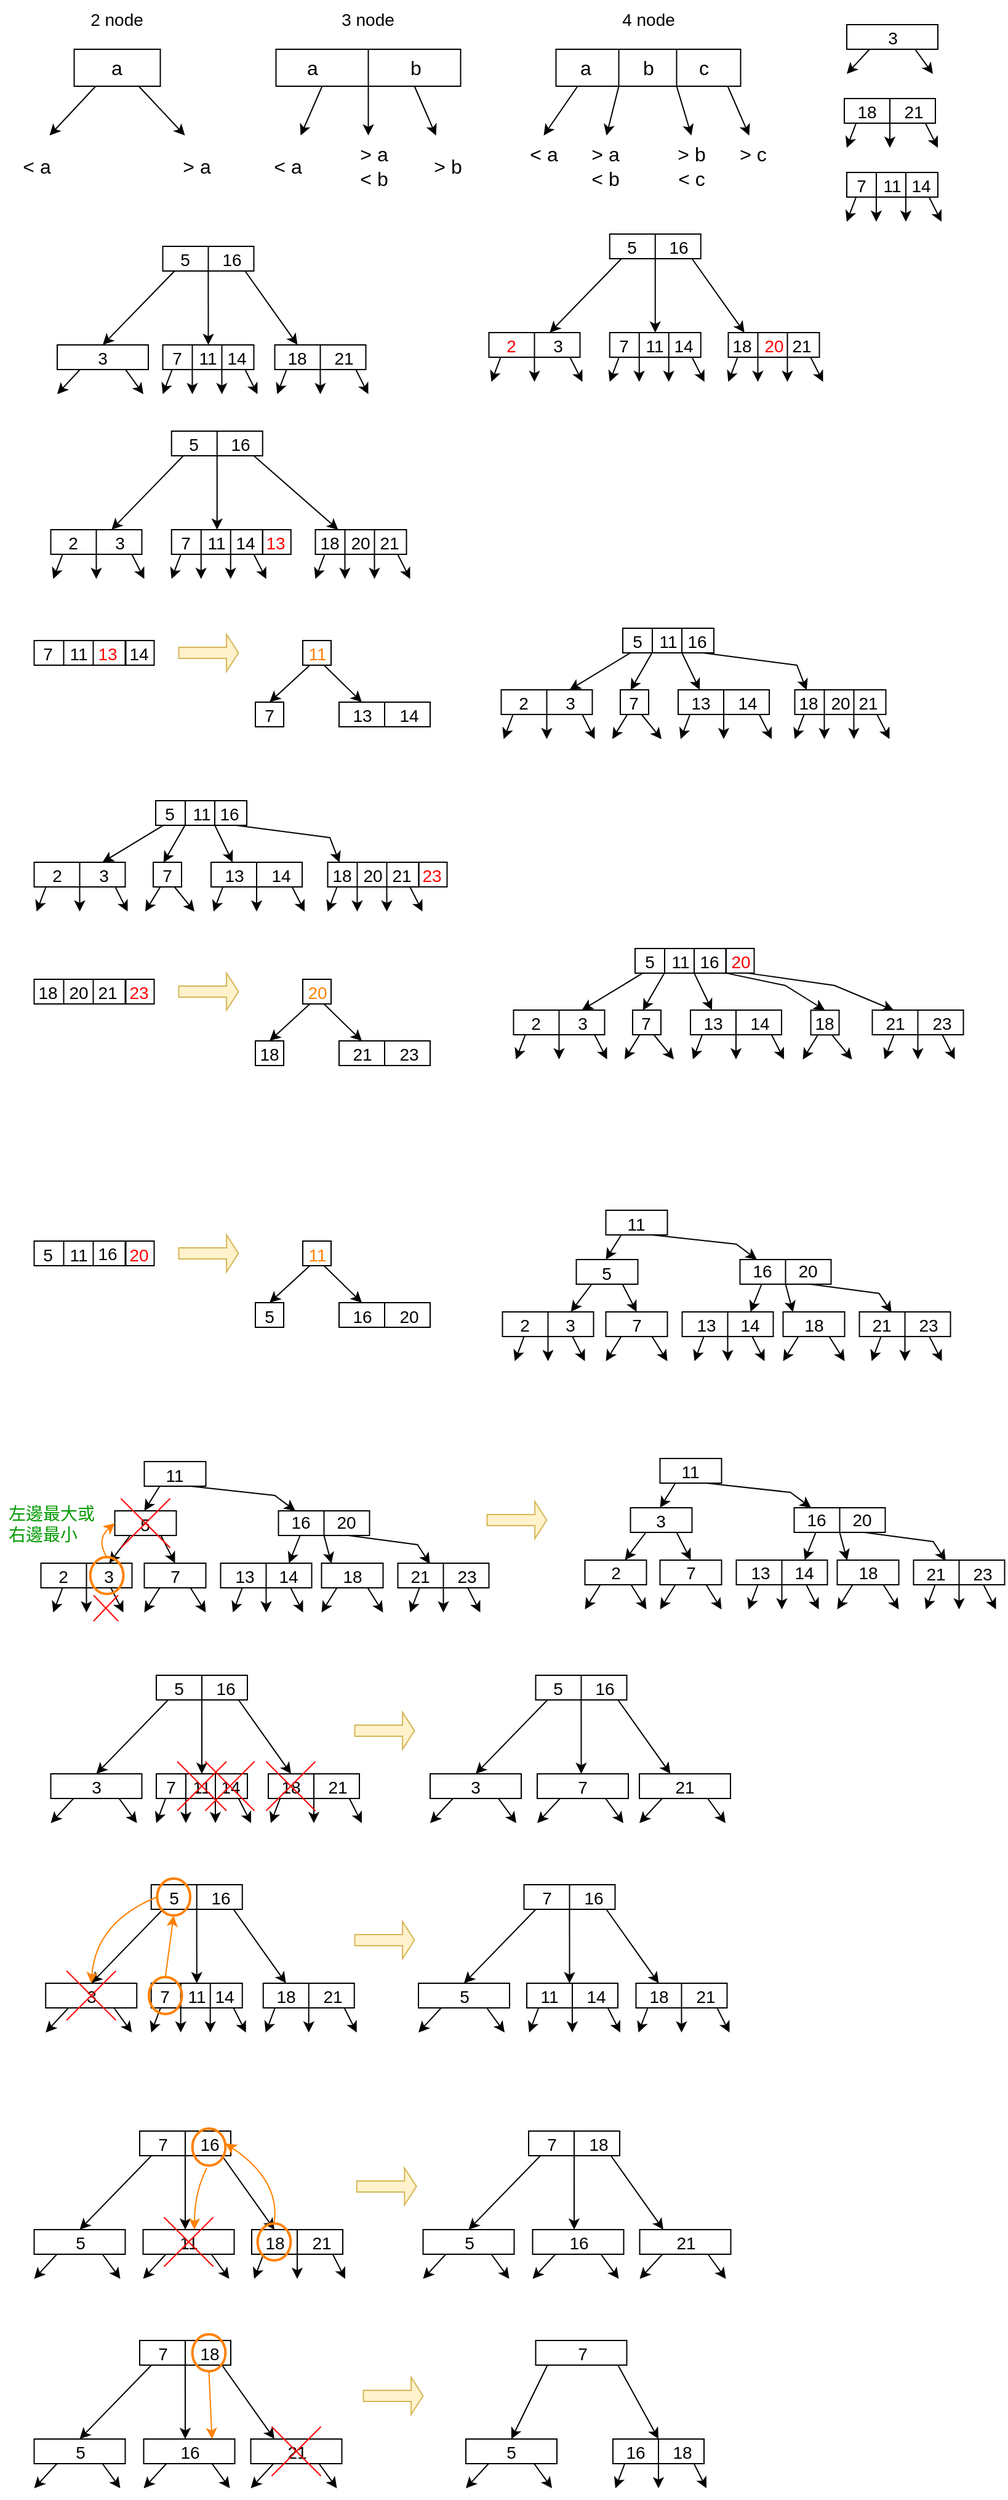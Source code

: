 <mxfile version="20.3.7" type="google"><diagram id="7nP9-YytzGm5RfEgxEci" name="第 1 页"><mxGraphModel grid="1" page="1" gridSize="10" guides="1" tooltips="1" connect="1" arrows="1" fold="1" pageScale="1" pageWidth="827" pageHeight="1169" math="0" shadow="0"><root><mxCell id="0"/><mxCell id="1" parent="0"/><mxCell id="h0jOrY7STST3fz_0D37F-1" value="" style="rounded=0;whiteSpace=wrap;html=1;fillColor=default;" vertex="1" parent="1"><mxGeometry x="494.26" y="992.5" width="50" height="20" as="geometry"/></mxCell><mxCell id="h0jOrY7STST3fz_0D37F-2" value="" style="endArrow=classic;html=1;rounded=0;fontSize=14;exitX=0.25;exitY=1;exitDx=0;exitDy=0;" edge="1" parent="1" source="h0jOrY7STST3fz_0D37F-1"><mxGeometry width="50" height="50" relative="1" as="geometry"><mxPoint x="534.26" y="1272.5" as="sourcePoint"/><mxPoint x="494.26" y="1032.5" as="targetPoint"/></mxGeometry></mxCell><mxCell id="h0jOrY7STST3fz_0D37F-3" value="" style="endArrow=classic;html=1;rounded=0;fontSize=14;exitX=0.75;exitY=1;exitDx=0;exitDy=0;entryX=0.25;entryY=0;entryDx=0;entryDy=0;" edge="1" parent="1" source="h0jOrY7STST3fz_0D37F-1" target="h0jOrY7STST3fz_0D37F-35"><mxGeometry width="50" height="50" relative="1" as="geometry"><mxPoint x="534.26" y="1272.5" as="sourcePoint"/><mxPoint x="610.26" y="1040" as="targetPoint"/><Array as="points"><mxPoint x="600.26" y="1020"/></Array></mxGeometry></mxCell><mxCell id="h0jOrY7STST3fz_0D37F-4" value="&lt;font style=&quot;font-size: 14px&quot;&gt;11&lt;/font&gt;" style="text;html=1;strokeColor=none;fillColor=none;align=center;verticalAlign=middle;whiteSpace=wrap;rounded=0;fontSize=16;" vertex="1" parent="1"><mxGeometry x="501.26" y="990" width="36" height="25" as="geometry"/></mxCell><mxCell id="h0jOrY7STST3fz_0D37F-5" value="" style="rounded=0;whiteSpace=wrap;html=1;fillColor=default;" vertex="1" parent="1"><mxGeometry x="470.26" y="1032.5" width="50" height="20" as="geometry"/></mxCell><mxCell id="h0jOrY7STST3fz_0D37F-6" value="" style="endArrow=classic;html=1;rounded=0;fontSize=14;exitX=0.25;exitY=1;exitDx=0;exitDy=0;entryX=0.75;entryY=0;entryDx=0;entryDy=0;" edge="1" parent="1" source="h0jOrY7STST3fz_0D37F-5" target="h0jOrY7STST3fz_0D37F-9"><mxGeometry width="50" height="50" relative="1" as="geometry"><mxPoint x="510.26" y="1312.5" as="sourcePoint"/><mxPoint x="470.26" y="1072.5" as="targetPoint"/></mxGeometry></mxCell><mxCell id="h0jOrY7STST3fz_0D37F-7" value="" style="endArrow=classic;html=1;rounded=0;fontSize=14;exitX=0.75;exitY=1;exitDx=0;exitDy=0;entryX=0.5;entryY=0;entryDx=0;entryDy=0;" edge="1" parent="1" source="h0jOrY7STST3fz_0D37F-5" target="h0jOrY7STST3fz_0D37F-14"><mxGeometry width="50" height="50" relative="1" as="geometry"><mxPoint x="510.26" y="1312.5" as="sourcePoint"/><mxPoint x="520.26" y="1060" as="targetPoint"/></mxGeometry></mxCell><mxCell id="h0jOrY7STST3fz_0D37F-8" value="&lt;font style=&quot;font-size: 14px&quot;&gt;5&lt;/font&gt;" style="text;html=1;strokeColor=none;fillColor=none;align=center;verticalAlign=middle;whiteSpace=wrap;rounded=0;fontSize=16;" vertex="1" parent="1"><mxGeometry x="477.26" y="1030" width="36" height="25" as="geometry"/></mxCell><mxCell id="h0jOrY7STST3fz_0D37F-9" value="" style="rounded=0;whiteSpace=wrap;html=1;fillColor=default;" vertex="1" parent="1"><mxGeometry x="410.26" y="1075" width="74" height="20" as="geometry"/></mxCell><mxCell id="h0jOrY7STST3fz_0D37F-10" value="" style="endArrow=none;html=1;rounded=0;fontSize=14;exitX=0.5;exitY=0;exitDx=0;exitDy=0;entryX=0.5;entryY=1;entryDx=0;entryDy=0;" edge="1" parent="1" source="h0jOrY7STST3fz_0D37F-9" target="h0jOrY7STST3fz_0D37F-9"><mxGeometry width="50" height="50" relative="1" as="geometry"><mxPoint x="0.26" y="775" as="sourcePoint"/><mxPoint x="50.26" y="725" as="targetPoint"/></mxGeometry></mxCell><mxCell id="h0jOrY7STST3fz_0D37F-11" value="" style="endArrow=classic;html=1;rounded=0;fontSize=14;exitX=0.393;exitY=1;exitDx=0;exitDy=0;exitPerimeter=0;" edge="1" parent="1"><mxGeometry width="50" height="50" relative="1" as="geometry"><mxPoint x="427.84" y="1095" as="sourcePoint"/><mxPoint x="420.26" y="1115" as="targetPoint"/></mxGeometry></mxCell><mxCell id="h0jOrY7STST3fz_0D37F-12" value="" style="endArrow=classic;html=1;rounded=0;fontSize=14;exitX=0.233;exitY=0.833;exitDx=0;exitDy=0;exitPerimeter=0;" edge="1" parent="1"><mxGeometry width="50" height="50" relative="1" as="geometry"><mxPoint x="447.24" y="1094.99" as="sourcePoint"/><mxPoint x="447.26" y="1115" as="targetPoint"/></mxGeometry></mxCell><mxCell id="h0jOrY7STST3fz_0D37F-13" value="" style="endArrow=classic;html=1;rounded=0;fontSize=14;exitX=0.233;exitY=0.833;exitDx=0;exitDy=0;exitPerimeter=0;" edge="1" parent="1"><mxGeometry width="50" height="50" relative="1" as="geometry"><mxPoint x="467.12" y="1095" as="sourcePoint"/><mxPoint x="477.26" y="1115" as="targetPoint"/></mxGeometry></mxCell><mxCell id="h0jOrY7STST3fz_0D37F-14" value="" style="rounded=0;whiteSpace=wrap;html=1;fillColor=default;" vertex="1" parent="1"><mxGeometry x="494.26" y="1075" width="50" height="20" as="geometry"/></mxCell><mxCell id="h0jOrY7STST3fz_0D37F-15" value="" style="endArrow=classic;html=1;rounded=0;fontSize=14;exitX=0.25;exitY=1;exitDx=0;exitDy=0;" edge="1" parent="1" source="h0jOrY7STST3fz_0D37F-14"><mxGeometry width="50" height="50" relative="1" as="geometry"><mxPoint x="534.26" y="1355" as="sourcePoint"/><mxPoint x="494.26" y="1115" as="targetPoint"/></mxGeometry></mxCell><mxCell id="h0jOrY7STST3fz_0D37F-16" value="" style="endArrow=classic;html=1;rounded=0;fontSize=14;exitX=0.75;exitY=1;exitDx=0;exitDy=0;" edge="1" parent="1" source="h0jOrY7STST3fz_0D37F-14"><mxGeometry width="50" height="50" relative="1" as="geometry"><mxPoint x="534.26" y="1355" as="sourcePoint"/><mxPoint x="544.26" y="1115" as="targetPoint"/></mxGeometry></mxCell><mxCell id="h0jOrY7STST3fz_0D37F-17" value="&lt;font style=&quot;font-size: 14px&quot;&gt;7&lt;/font&gt;" style="text;html=1;strokeColor=none;fillColor=none;align=center;verticalAlign=middle;whiteSpace=wrap;rounded=0;fontSize=16;" vertex="1" parent="1"><mxGeometry x="511.01" y="1079.87" width="16.5" height="10.25" as="geometry"/></mxCell><mxCell id="h0jOrY7STST3fz_0D37F-18" value="&lt;font style=&quot;font-size: 14px&quot;&gt;2&lt;/font&gt;" style="text;html=1;strokeColor=none;fillColor=none;align=center;verticalAlign=middle;whiteSpace=wrap;rounded=0;fontSize=16;" vertex="1" parent="1"><mxGeometry x="420.26" y="1079.87" width="16.5" height="10.25" as="geometry"/></mxCell><mxCell id="h0jOrY7STST3fz_0D37F-19" value="&lt;font style=&quot;font-size: 14px&quot;&gt;3&lt;/font&gt;" style="text;html=1;strokeColor=none;fillColor=none;align=center;verticalAlign=middle;whiteSpace=wrap;rounded=0;fontSize=16;" vertex="1" parent="1"><mxGeometry x="456.76" y="1079.87" width="16.5" height="10.25" as="geometry"/></mxCell><mxCell id="h0jOrY7STST3fz_0D37F-20" value="" style="group" connectable="0" vertex="1" parent="1"><mxGeometry x="556.26" y="1032.5" width="235.0" height="82.5" as="geometry"/></mxCell><mxCell id="h0jOrY7STST3fz_0D37F-21" value="" style="group" connectable="0" vertex="1" parent="h0jOrY7STST3fz_0D37F-20"><mxGeometry y="37.5" width="74" height="42.5" as="geometry"/></mxCell><mxCell id="h0jOrY7STST3fz_0D37F-22" value="" style="group" connectable="0" vertex="1" parent="h0jOrY7STST3fz_0D37F-21"><mxGeometry y="5" width="74" height="40" as="geometry"/></mxCell><mxCell id="h0jOrY7STST3fz_0D37F-23" value="" style="rounded=0;whiteSpace=wrap;html=1;fillColor=default;" vertex="1" parent="h0jOrY7STST3fz_0D37F-22"><mxGeometry width="74" height="20" as="geometry"/></mxCell><mxCell id="h0jOrY7STST3fz_0D37F-24" value="" style="endArrow=none;html=1;rounded=0;fontSize=14;exitX=0.5;exitY=0;exitDx=0;exitDy=0;entryX=0.5;entryY=1;entryDx=0;entryDy=0;" edge="1" parent="h0jOrY7STST3fz_0D37F-22" source="h0jOrY7STST3fz_0D37F-23" target="h0jOrY7STST3fz_0D37F-23"><mxGeometry width="50" height="50" relative="1" as="geometry"><mxPoint x="-410" y="-300" as="sourcePoint"/><mxPoint x="-360" y="-350" as="targetPoint"/></mxGeometry></mxCell><mxCell id="h0jOrY7STST3fz_0D37F-25" value="" style="endArrow=classic;html=1;rounded=0;fontSize=14;exitX=0.393;exitY=1;exitDx=0;exitDy=0;exitPerimeter=0;" edge="1" parent="h0jOrY7STST3fz_0D37F-22"><mxGeometry width="50" height="50" relative="1" as="geometry"><mxPoint x="17.58" y="20" as="sourcePoint"/><mxPoint x="10" y="40" as="targetPoint"/></mxGeometry></mxCell><mxCell id="h0jOrY7STST3fz_0D37F-26" value="" style="endArrow=classic;html=1;rounded=0;fontSize=14;exitX=0.233;exitY=0.833;exitDx=0;exitDy=0;exitPerimeter=0;" edge="1" parent="h0jOrY7STST3fz_0D37F-22"><mxGeometry width="50" height="50" relative="1" as="geometry"><mxPoint x="36.98" y="19.99" as="sourcePoint"/><mxPoint x="37" y="40" as="targetPoint"/></mxGeometry></mxCell><mxCell id="h0jOrY7STST3fz_0D37F-27" value="" style="endArrow=classic;html=1;rounded=0;fontSize=14;exitX=0.233;exitY=0.833;exitDx=0;exitDy=0;exitPerimeter=0;" edge="1" parent="h0jOrY7STST3fz_0D37F-22"><mxGeometry width="50" height="50" relative="1" as="geometry"><mxPoint x="56.86" y="20.0" as="sourcePoint"/><mxPoint x="67" y="40" as="targetPoint"/></mxGeometry></mxCell><mxCell id="h0jOrY7STST3fz_0D37F-28" value="&lt;font style=&quot;font-size: 14px&quot;&gt;14&lt;/font&gt;" style="text;html=1;strokeColor=none;fillColor=none;align=center;verticalAlign=middle;whiteSpace=wrap;rounded=0;fontSize=16;" vertex="1" parent="h0jOrY7STST3fz_0D37F-22"><mxGeometry x="47" y="4.87" width="16.5" height="10.25" as="geometry"/></mxCell><mxCell id="h0jOrY7STST3fz_0D37F-29" value="&lt;font style=&quot;font-size: 14px&quot;&gt;13&lt;/font&gt;" style="text;html=1;strokeColor=none;fillColor=none;align=center;verticalAlign=middle;whiteSpace=wrap;rounded=0;fontSize=16;" vertex="1" parent="h0jOrY7STST3fz_0D37F-22"><mxGeometry x="10" y="4.87" width="20" height="10.25" as="geometry"/></mxCell><mxCell id="h0jOrY7STST3fz_0D37F-30" value="" style="rounded=0;whiteSpace=wrap;html=1;fillColor=default;" vertex="1" parent="h0jOrY7STST3fz_0D37F-20"><mxGeometry x="47" width="74" height="20" as="geometry"/></mxCell><mxCell id="h0jOrY7STST3fz_0D37F-31" value="" style="endArrow=none;html=1;rounded=0;fontSize=14;exitX=0.5;exitY=0;exitDx=0;exitDy=0;entryX=0.5;entryY=1;entryDx=0;entryDy=0;" edge="1" parent="h0jOrY7STST3fz_0D37F-20" source="h0jOrY7STST3fz_0D37F-30" target="h0jOrY7STST3fz_0D37F-30"><mxGeometry width="50" height="50" relative="1" as="geometry"><mxPoint x="-363" y="-300" as="sourcePoint"/><mxPoint x="-313" y="-350" as="targetPoint"/></mxGeometry></mxCell><mxCell id="h0jOrY7STST3fz_0D37F-32" value="" style="endArrow=classic;html=1;rounded=0;fontSize=14;exitX=0.393;exitY=1;exitDx=0;exitDy=0;exitPerimeter=0;entryX=0.75;entryY=0;entryDx=0;entryDy=0;" edge="1" parent="h0jOrY7STST3fz_0D37F-20" target="h0jOrY7STST3fz_0D37F-23"><mxGeometry width="50" height="50" relative="1" as="geometry"><mxPoint x="64.58" y="20" as="sourcePoint"/><mxPoint x="57" y="40" as="targetPoint"/></mxGeometry></mxCell><mxCell id="h0jOrY7STST3fz_0D37F-33" value="" style="endArrow=classic;html=1;rounded=0;fontSize=14;exitX=0.233;exitY=0.833;exitDx=0;exitDy=0;exitPerimeter=0;entryX=0.189;entryY=0.03;entryDx=0;entryDy=0;entryPerimeter=0;" edge="1" parent="h0jOrY7STST3fz_0D37F-20"><mxGeometry width="50" height="50" relative="1" as="geometry"><mxPoint x="103.86" y="20.0" as="sourcePoint"/><mxPoint x="170.12" y="43.1" as="targetPoint"/><Array as="points"><mxPoint x="160" y="27.5"/></Array></mxGeometry></mxCell><mxCell id="h0jOrY7STST3fz_0D37F-34" value="&lt;font style=&quot;font-size: 14px&quot;&gt;20&lt;/font&gt;" style="text;html=1;strokeColor=none;fillColor=none;align=center;verticalAlign=middle;whiteSpace=wrap;rounded=0;fontSize=16;" vertex="1" parent="h0jOrY7STST3fz_0D37F-20"><mxGeometry x="93" width="19" height="17.5" as="geometry"/></mxCell><mxCell id="h0jOrY7STST3fz_0D37F-35" value="&lt;font style=&quot;font-size: 14px&quot;&gt;16&lt;/font&gt;" style="text;html=1;strokeColor=none;fillColor=none;align=center;verticalAlign=middle;whiteSpace=wrap;rounded=0;fontSize=16;" vertex="1" parent="h0jOrY7STST3fz_0D37F-20"><mxGeometry x="56" width="19" height="17.5" as="geometry"/></mxCell><mxCell id="h0jOrY7STST3fz_0D37F-36" value="" style="group" connectable="0" vertex="1" parent="h0jOrY7STST3fz_0D37F-20"><mxGeometry x="82" y="42.5" width="50" height="40" as="geometry"/></mxCell><mxCell id="h0jOrY7STST3fz_0D37F-37" value="" style="rounded=0;whiteSpace=wrap;html=1;fillColor=default;" vertex="1" parent="h0jOrY7STST3fz_0D37F-36"><mxGeometry width="50" height="20" as="geometry"/></mxCell><mxCell id="h0jOrY7STST3fz_0D37F-38" value="" style="endArrow=classic;html=1;rounded=0;fontSize=14;exitX=0.25;exitY=1;exitDx=0;exitDy=0;" edge="1" parent="h0jOrY7STST3fz_0D37F-36" source="h0jOrY7STST3fz_0D37F-37"><mxGeometry width="50" height="50" relative="1" as="geometry"><mxPoint x="40" y="280" as="sourcePoint"/><mxPoint y="40" as="targetPoint"/></mxGeometry></mxCell><mxCell id="h0jOrY7STST3fz_0D37F-39" value="" style="endArrow=classic;html=1;rounded=0;fontSize=14;exitX=0.75;exitY=1;exitDx=0;exitDy=0;" edge="1" parent="h0jOrY7STST3fz_0D37F-36" source="h0jOrY7STST3fz_0D37F-37"><mxGeometry width="50" height="50" relative="1" as="geometry"><mxPoint x="40" y="280" as="sourcePoint"/><mxPoint x="50" y="40" as="targetPoint"/></mxGeometry></mxCell><mxCell id="h0jOrY7STST3fz_0D37F-40" value="&lt;span style=&quot;font-size: 14px&quot;&gt;18&lt;/span&gt;" style="text;html=1;strokeColor=none;fillColor=none;align=center;verticalAlign=middle;whiteSpace=wrap;rounded=0;fontSize=16;" vertex="1" parent="h0jOrY7STST3fz_0D37F-36"><mxGeometry x="16.75" y="4.87" width="16.5" height="10.25" as="geometry"/></mxCell><mxCell id="h0jOrY7STST3fz_0D37F-41" value="" style="endArrow=classic;html=1;rounded=0;fontSize=14;exitX=0.5;exitY=1;exitDx=0;exitDy=0;entryX=0.161;entryY=0.009;entryDx=0;entryDy=0;entryPerimeter=0;" edge="1" parent="h0jOrY7STST3fz_0D37F-20" source="h0jOrY7STST3fz_0D37F-30" target="h0jOrY7STST3fz_0D37F-37"><mxGeometry width="50" height="50" relative="1" as="geometry"><mxPoint x="165" y="27.5" as="sourcePoint"/><mxPoint x="90" y="37.5" as="targetPoint"/></mxGeometry></mxCell><mxCell id="h0jOrY7STST3fz_0D37F-42" value="" style="rounded=0;whiteSpace=wrap;html=1;fillColor=default;" vertex="1" parent="h0jOrY7STST3fz_0D37F-20"><mxGeometry x="144" y="42.5" width="74" height="20" as="geometry"/></mxCell><mxCell id="h0jOrY7STST3fz_0D37F-43" value="" style="endArrow=none;html=1;rounded=0;fontSize=14;exitX=0.5;exitY=0;exitDx=0;exitDy=0;entryX=0.5;entryY=1;entryDx=0;entryDy=0;" edge="1" parent="h0jOrY7STST3fz_0D37F-20" source="h0jOrY7STST3fz_0D37F-42" target="h0jOrY7STST3fz_0D37F-42"><mxGeometry width="50" height="50" relative="1" as="geometry"><mxPoint x="-266" y="-257.5" as="sourcePoint"/><mxPoint x="-216" y="-307.5" as="targetPoint"/></mxGeometry></mxCell><mxCell id="h0jOrY7STST3fz_0D37F-44" value="" style="endArrow=classic;html=1;rounded=0;fontSize=14;exitX=0.393;exitY=1;exitDx=0;exitDy=0;exitPerimeter=0;" edge="1" parent="h0jOrY7STST3fz_0D37F-20"><mxGeometry width="50" height="50" relative="1" as="geometry"><mxPoint x="161.58" y="62.5" as="sourcePoint"/><mxPoint x="154" y="82.5" as="targetPoint"/></mxGeometry></mxCell><mxCell id="h0jOrY7STST3fz_0D37F-45" value="" style="endArrow=classic;html=1;rounded=0;fontSize=14;exitX=0.233;exitY=0.833;exitDx=0;exitDy=0;exitPerimeter=0;" edge="1" parent="h0jOrY7STST3fz_0D37F-20"><mxGeometry width="50" height="50" relative="1" as="geometry"><mxPoint x="180.98" y="62.49" as="sourcePoint"/><mxPoint x="181" y="82.5" as="targetPoint"/></mxGeometry></mxCell><mxCell id="h0jOrY7STST3fz_0D37F-46" value="" style="endArrow=classic;html=1;rounded=0;fontSize=14;exitX=0.233;exitY=0.833;exitDx=0;exitDy=0;exitPerimeter=0;" edge="1" parent="h0jOrY7STST3fz_0D37F-20"><mxGeometry width="50" height="50" relative="1" as="geometry"><mxPoint x="200.86" y="62.5" as="sourcePoint"/><mxPoint x="211" y="82.5" as="targetPoint"/></mxGeometry></mxCell><mxCell id="h0jOrY7STST3fz_0D37F-47" value="&lt;span style=&quot;font-size: 14px&quot;&gt;21&lt;/span&gt;" style="text;html=1;strokeColor=none;fillColor=none;align=center;verticalAlign=middle;whiteSpace=wrap;rounded=0;fontSize=16;" vertex="1" parent="h0jOrY7STST3fz_0D37F-20"><mxGeometry x="154" y="47.38" width="16.5" height="10.25" as="geometry"/></mxCell><mxCell id="h0jOrY7STST3fz_0D37F-48" value="&lt;span style=&quot;font-size: 14px&quot;&gt;23&lt;/span&gt;" style="text;html=1;strokeColor=none;fillColor=none;align=center;verticalAlign=middle;whiteSpace=wrap;rounded=0;fontSize=16;" vertex="1" parent="h0jOrY7STST3fz_0D37F-20"><mxGeometry x="192" y="47.38" width="16.5" height="10.25" as="geometry"/></mxCell><mxCell id="h0jOrY7STST3fz_0D37F-66" value="" style="group" connectable="0" vertex="1" parent="1"><mxGeometry x="690" y="150" width="77" height="40" as="geometry"/></mxCell><mxCell id="ZoKq6Z9E1SMMeHPXTwT7-182" value="" style="rounded=0;whiteSpace=wrap;html=1;fillColor=default;" vertex="1" parent="h0jOrY7STST3fz_0D37F-66"><mxGeometry width="74" height="20" as="geometry"/></mxCell><mxCell id="ZoKq6Z9E1SMMeHPXTwT7-185" value="" style="endArrow=classic;html=1;rounded=0;fontSize=14;exitX=0.393;exitY=1;exitDx=0;exitDy=0;exitPerimeter=0;" edge="1" parent="h0jOrY7STST3fz_0D37F-66"><mxGeometry width="50" height="50" relative="1" as="geometry"><mxPoint x="7.58" y="20" as="sourcePoint"/><mxPoint y="40" as="targetPoint"/></mxGeometry></mxCell><mxCell id="ZoKq6Z9E1SMMeHPXTwT7-186" value="" style="endArrow=classic;html=1;rounded=0;fontSize=14;exitX=0.233;exitY=0.833;exitDx=0;exitDy=0;exitPerimeter=0;" edge="1" parent="h0jOrY7STST3fz_0D37F-66"><mxGeometry width="50" height="50" relative="1" as="geometry"><mxPoint x="23.98" y="19.99" as="sourcePoint"/><mxPoint x="24" y="40" as="targetPoint"/></mxGeometry></mxCell><mxCell id="ZoKq6Z9E1SMMeHPXTwT7-187" value="" style="endArrow=classic;html=1;rounded=0;fontSize=14;exitX=0.233;exitY=0.833;exitDx=0;exitDy=0;exitPerimeter=0;" edge="1" parent="h0jOrY7STST3fz_0D37F-66"><mxGeometry width="50" height="50" relative="1" as="geometry"><mxPoint x="66.86" y="20.0" as="sourcePoint"/><mxPoint x="77" y="40" as="targetPoint"/></mxGeometry></mxCell><mxCell id="ZoKq6Z9E1SMMeHPXTwT7-207" value="&lt;font style=&quot;font-size: 14px&quot;&gt;14&lt;/font&gt;" style="text;html=1;strokeColor=none;fillColor=none;align=center;verticalAlign=middle;whiteSpace=wrap;rounded=0;fontSize=16;" vertex="1" parent="h0jOrY7STST3fz_0D37F-66"><mxGeometry x="51.5" y="4.81" width="16.5" height="10.25" as="geometry"/></mxCell><mxCell id="ZoKq6Z9E1SMMeHPXTwT7-208" value="&lt;span style=&quot;font-size: 14px;&quot;&gt;7&lt;/span&gt;" style="text;html=1;strokeColor=none;fillColor=none;align=center;verticalAlign=middle;whiteSpace=wrap;rounded=0;fontSize=16;" vertex="1" parent="h0jOrY7STST3fz_0D37F-66"><mxGeometry x="3.5" y="4.94" width="16" height="10.12" as="geometry"/></mxCell><mxCell id="h0jOrY7STST3fz_0D37F-58" value="&lt;span style=&quot;font-size: 14px;&quot;&gt;11&lt;/span&gt;" style="text;html=1;strokeColor=none;fillColor=none;align=center;verticalAlign=middle;whiteSpace=wrap;rounded=0;fontSize=16;" vertex="1" parent="h0jOrY7STST3fz_0D37F-66"><mxGeometry x="29" y="4.94" width="16" height="10.12" as="geometry"/></mxCell><mxCell id="h0jOrY7STST3fz_0D37F-59" value="" style="endArrow=classic;html=1;rounded=0;fontSize=14;exitX=0.233;exitY=0.833;exitDx=0;exitDy=0;exitPerimeter=0;" edge="1" parent="h0jOrY7STST3fz_0D37F-66"><mxGeometry width="50" height="50" relative="1" as="geometry"><mxPoint x="47.98" y="19.99" as="sourcePoint"/><mxPoint x="48" y="40" as="targetPoint"/></mxGeometry></mxCell><mxCell id="h0jOrY7STST3fz_0D37F-63" value="" style="endArrow=none;html=1;rounded=0;entryX=0;entryY=0;entryDx=0;entryDy=0;exitX=0;exitY=1;exitDx=0;exitDy=0;" edge="1" parent="h0jOrY7STST3fz_0D37F-66"><mxGeometry width="50" height="50" relative="1" as="geometry"><mxPoint x="24" y="20" as="sourcePoint"/><mxPoint x="24" as="targetPoint"/></mxGeometry></mxCell><mxCell id="h0jOrY7STST3fz_0D37F-65" value="" style="endArrow=none;html=1;rounded=0;entryX=1;entryY=0;entryDx=0;entryDy=0;exitX=1;exitY=1;exitDx=0;exitDy=0;" edge="1" parent="h0jOrY7STST3fz_0D37F-66"><mxGeometry width="50" height="50" relative="1" as="geometry"><mxPoint x="48" y="20" as="sourcePoint"/><mxPoint x="48" as="targetPoint"/></mxGeometry></mxCell><mxCell id="h0jOrY7STST3fz_0D37F-67" value="" style="group" connectable="0" vertex="1" parent="1"><mxGeometry x="688" y="90" width="76" height="40" as="geometry"/></mxCell><mxCell id="h0jOrY7STST3fz_0D37F-49" value="" style="rounded=0;whiteSpace=wrap;html=1;fillColor=default;" vertex="1" parent="h0jOrY7STST3fz_0D37F-67"><mxGeometry width="74" height="20" as="geometry"/></mxCell><mxCell id="h0jOrY7STST3fz_0D37F-50" value="" style="endArrow=none;html=1;rounded=0;fontSize=14;exitX=0.5;exitY=0;exitDx=0;exitDy=0;entryX=0.5;entryY=1;entryDx=0;entryDy=0;" edge="1" parent="h0jOrY7STST3fz_0D37F-67" source="h0jOrY7STST3fz_0D37F-49" target="h0jOrY7STST3fz_0D37F-49"><mxGeometry width="50" height="50" relative="1" as="geometry"><mxPoint x="-596" y="-382.5" as="sourcePoint"/><mxPoint x="-546" y="-432.5" as="targetPoint"/></mxGeometry></mxCell><mxCell id="h0jOrY7STST3fz_0D37F-51" value="" style="endArrow=classic;html=1;rounded=0;fontSize=14;exitX=0.393;exitY=1;exitDx=0;exitDy=0;exitPerimeter=0;" edge="1" parent="h0jOrY7STST3fz_0D37F-67"><mxGeometry width="50" height="50" relative="1" as="geometry"><mxPoint x="9.58" y="20" as="sourcePoint"/><mxPoint x="2" y="40" as="targetPoint"/></mxGeometry></mxCell><mxCell id="h0jOrY7STST3fz_0D37F-52" value="" style="endArrow=classic;html=1;rounded=0;fontSize=14;exitX=0.233;exitY=0.833;exitDx=0;exitDy=0;exitPerimeter=0;" edge="1" parent="h0jOrY7STST3fz_0D37F-67"><mxGeometry width="50" height="50" relative="1" as="geometry"><mxPoint x="36.98" y="19.99" as="sourcePoint"/><mxPoint x="37" y="40" as="targetPoint"/></mxGeometry></mxCell><mxCell id="h0jOrY7STST3fz_0D37F-53" value="" style="endArrow=classic;html=1;rounded=0;fontSize=14;exitX=0.233;exitY=0.833;exitDx=0;exitDy=0;exitPerimeter=0;" edge="1" parent="h0jOrY7STST3fz_0D37F-67"><mxGeometry width="50" height="50" relative="1" as="geometry"><mxPoint x="65.86" y="20" as="sourcePoint"/><mxPoint x="76" y="40" as="targetPoint"/></mxGeometry></mxCell><mxCell id="h0jOrY7STST3fz_0D37F-54" value="&lt;span style=&quot;font-size: 14px;&quot;&gt;18&lt;/span&gt;" style="text;html=1;strokeColor=none;fillColor=none;align=center;verticalAlign=middle;whiteSpace=wrap;rounded=0;fontSize=16;" vertex="1" parent="h0jOrY7STST3fz_0D37F-67"><mxGeometry x="10" y="4.88" width="16.5" height="10.25" as="geometry"/></mxCell><mxCell id="h0jOrY7STST3fz_0D37F-55" value="&lt;span style=&quot;font-size: 14px&quot;&gt;21&lt;/span&gt;" style="text;html=1;strokeColor=none;fillColor=none;align=center;verticalAlign=middle;whiteSpace=wrap;rounded=0;fontSize=16;" vertex="1" parent="h0jOrY7STST3fz_0D37F-67"><mxGeometry x="48" y="4.88" width="16.5" height="10.25" as="geometry"/></mxCell><mxCell id="h0jOrY7STST3fz_0D37F-77" value="" style="group" connectable="0" vertex="1" parent="1"><mxGeometry x="206.26" y="10" width="190" height="150" as="geometry"/></mxCell><mxCell id="h0jOrY7STST3fz_0D37F-78" value="" style="rounded=0;whiteSpace=wrap;html=1;fillColor=default;" vertex="1" parent="h0jOrY7STST3fz_0D37F-77"><mxGeometry x="20" y="40" width="150" height="30" as="geometry"/></mxCell><mxCell id="h0jOrY7STST3fz_0D37F-79" value="&lt;font style=&quot;font-size: 14px&quot;&gt;3 node&lt;/font&gt;" style="text;html=1;strokeColor=none;fillColor=none;align=center;verticalAlign=middle;whiteSpace=wrap;rounded=0;fontSize=18;" vertex="1" parent="h0jOrY7STST3fz_0D37F-77"><mxGeometry x="65" width="60" height="30" as="geometry"/></mxCell><mxCell id="h0jOrY7STST3fz_0D37F-80" value="" style="endArrow=classic;html=1;rounded=0;fontSize=14;exitX=0.25;exitY=1;exitDx=0;exitDy=0;" edge="1" parent="h0jOrY7STST3fz_0D37F-77" source="h0jOrY7STST3fz_0D37F-78"><mxGeometry width="50" height="50" relative="1" as="geometry"><mxPoint x="120" y="330" as="sourcePoint"/><mxPoint x="40" y="110" as="targetPoint"/></mxGeometry></mxCell><mxCell id="h0jOrY7STST3fz_0D37F-81" value="" style="endArrow=classic;html=1;rounded=0;fontSize=14;exitX=0.75;exitY=1;exitDx=0;exitDy=0;" edge="1" parent="h0jOrY7STST3fz_0D37F-77" source="h0jOrY7STST3fz_0D37F-78"><mxGeometry width="50" height="50" relative="1" as="geometry"><mxPoint x="120" y="330" as="sourcePoint"/><mxPoint x="150" y="110" as="targetPoint"/></mxGeometry></mxCell><mxCell id="h0jOrY7STST3fz_0D37F-82" value="&lt;font style=&quot;font-size: 16px&quot;&gt;&amp;lt; a&lt;/font&gt;" style="text;html=1;strokeColor=none;fillColor=none;align=center;verticalAlign=middle;whiteSpace=wrap;rounded=0;fontSize=14;" vertex="1" parent="h0jOrY7STST3fz_0D37F-77"><mxGeometry y="120" width="60" height="30" as="geometry"/></mxCell><mxCell id="h0jOrY7STST3fz_0D37F-83" value="&lt;font style=&quot;font-size: 16px&quot;&gt;&amp;gt; b&lt;/font&gt;" style="text;html=1;strokeColor=none;fillColor=none;align=center;verticalAlign=middle;whiteSpace=wrap;rounded=0;fontSize=14;" vertex="1" parent="h0jOrY7STST3fz_0D37F-77"><mxGeometry x="130" y="120" width="60" height="30" as="geometry"/></mxCell><mxCell id="h0jOrY7STST3fz_0D37F-84" value="" style="endArrow=none;html=1;rounded=0;fontSize=14;exitX=0.5;exitY=0;exitDx=0;exitDy=0;entryX=0.5;entryY=1;entryDx=0;entryDy=0;" edge="1" parent="h0jOrY7STST3fz_0D37F-77" source="h0jOrY7STST3fz_0D37F-78" target="h0jOrY7STST3fz_0D37F-78"><mxGeometry width="50" height="50" relative="1" as="geometry"><mxPoint x="110" y="120" as="sourcePoint"/><mxPoint x="160" y="70" as="targetPoint"/></mxGeometry></mxCell><mxCell id="h0jOrY7STST3fz_0D37F-85" value="&lt;font style=&quot;font-size: 16px&quot;&gt;a&lt;/font&gt;" style="text;html=1;strokeColor=none;fillColor=none;align=center;verticalAlign=middle;whiteSpace=wrap;rounded=0;fontSize=14;" vertex="1" parent="h0jOrY7STST3fz_0D37F-77"><mxGeometry x="20" y="40" width="60" height="30" as="geometry"/></mxCell><mxCell id="h0jOrY7STST3fz_0D37F-86" value="b" style="text;html=1;strokeColor=none;fillColor=none;align=center;verticalAlign=middle;whiteSpace=wrap;rounded=0;fontSize=16;" vertex="1" parent="h0jOrY7STST3fz_0D37F-77"><mxGeometry x="104" y="40" width="60" height="30" as="geometry"/></mxCell><mxCell id="h0jOrY7STST3fz_0D37F-87" value="" style="endArrow=classic;html=1;rounded=0;fontSize=16;exitX=0.5;exitY=1;exitDx=0;exitDy=0;" edge="1" parent="h0jOrY7STST3fz_0D37F-77" source="h0jOrY7STST3fz_0D37F-78"><mxGeometry width="50" height="50" relative="1" as="geometry"><mxPoint x="110" y="110" as="sourcePoint"/><mxPoint x="95" y="110" as="targetPoint"/></mxGeometry></mxCell><mxCell id="h0jOrY7STST3fz_0D37F-88" value="&lt;font style=&quot;font-size: 16px&quot;&gt;&amp;gt; a&lt;br&gt;&amp;lt; b&lt;br&gt;&lt;/font&gt;" style="text;html=1;strokeColor=none;fillColor=none;align=center;verticalAlign=middle;whiteSpace=wrap;rounded=0;fontSize=14;" vertex="1" parent="h0jOrY7STST3fz_0D37F-77"><mxGeometry x="70" y="120" width="60" height="30" as="geometry"/></mxCell><mxCell id="h0jOrY7STST3fz_0D37F-89" value="" style="group" connectable="0" vertex="1" parent="1"><mxGeometry x="413.76" y="10" width="230" height="150" as="geometry"/></mxCell><mxCell id="h0jOrY7STST3fz_0D37F-90" value="" style="rounded=0;whiteSpace=wrap;html=1;fillColor=default;" vertex="1" parent="h0jOrY7STST3fz_0D37F-89"><mxGeometry x="40" y="40" width="150" height="30" as="geometry"/></mxCell><mxCell id="h0jOrY7STST3fz_0D37F-91" value="&lt;font style=&quot;font-size: 14px&quot;&gt;4 node&lt;/font&gt;" style="text;html=1;strokeColor=none;fillColor=none;align=center;verticalAlign=middle;whiteSpace=wrap;rounded=0;fontSize=18;" vertex="1" parent="h0jOrY7STST3fz_0D37F-89"><mxGeometry x="85" width="60" height="30" as="geometry"/></mxCell><mxCell id="h0jOrY7STST3fz_0D37F-92" value="" style="endArrow=classic;html=1;rounded=0;fontSize=14;exitX=0.393;exitY=1;exitDx=0;exitDy=0;exitPerimeter=0;" edge="1" parent="h0jOrY7STST3fz_0D37F-89" source="h0jOrY7STST3fz_0D37F-99"><mxGeometry width="50" height="50" relative="1" as="geometry"><mxPoint x="140" y="330" as="sourcePoint"/><mxPoint x="30" y="110" as="targetPoint"/></mxGeometry></mxCell><mxCell id="h0jOrY7STST3fz_0D37F-93" value="" style="endArrow=classic;html=1;rounded=0;fontSize=14;exitX=0.75;exitY=1;exitDx=0;exitDy=0;" edge="1" parent="h0jOrY7STST3fz_0D37F-89"><mxGeometry width="50" height="50" relative="1" as="geometry"><mxPoint x="179.5" y="70" as="sourcePoint"/><mxPoint x="197" y="110" as="targetPoint"/></mxGeometry></mxCell><mxCell id="h0jOrY7STST3fz_0D37F-94" value="&lt;font style=&quot;font-size: 16px&quot;&gt;&amp;lt; a&lt;/font&gt;" style="text;html=1;strokeColor=none;fillColor=none;align=center;verticalAlign=middle;whiteSpace=wrap;rounded=0;fontSize=14;" vertex="1" parent="h0jOrY7STST3fz_0D37F-89"><mxGeometry y="110" width="60" height="30" as="geometry"/></mxCell><mxCell id="h0jOrY7STST3fz_0D37F-95" value="&lt;font style=&quot;font-size: 16px&quot;&gt;&amp;gt; c&lt;/font&gt;" style="text;html=1;strokeColor=none;fillColor=none;align=center;verticalAlign=middle;whiteSpace=wrap;rounded=0;fontSize=14;" vertex="1" parent="h0jOrY7STST3fz_0D37F-89"><mxGeometry x="170" y="110" width="60" height="30" as="geometry"/></mxCell><mxCell id="h0jOrY7STST3fz_0D37F-96" value="&lt;font style=&quot;font-size: 16px&quot;&gt;&amp;gt; a&lt;br&gt;&amp;lt; b&lt;br&gt;&lt;/font&gt;" style="text;html=1;strokeColor=none;fillColor=none;align=center;verticalAlign=middle;whiteSpace=wrap;rounded=0;fontSize=14;" vertex="1" parent="h0jOrY7STST3fz_0D37F-89"><mxGeometry x="50" y="120" width="60" height="30" as="geometry"/></mxCell><mxCell id="h0jOrY7STST3fz_0D37F-97" value="c" style="text;html=1;strokeColor=none;fillColor=none;align=center;verticalAlign=middle;whiteSpace=wrap;rounded=0;fontSize=16;" vertex="1" parent="h0jOrY7STST3fz_0D37F-89"><mxGeometry x="130" y="40" width="60" height="30" as="geometry"/></mxCell><mxCell id="h0jOrY7STST3fz_0D37F-98" value="b" style="text;html=1;strokeColor=none;fillColor=none;align=center;verticalAlign=middle;whiteSpace=wrap;rounded=0;fontSize=16;" vertex="1" parent="h0jOrY7STST3fz_0D37F-89"><mxGeometry x="85" y="40" width="60" height="30" as="geometry"/></mxCell><mxCell id="h0jOrY7STST3fz_0D37F-99" value="a" style="text;html=1;strokeColor=none;fillColor=none;align=center;verticalAlign=middle;whiteSpace=wrap;rounded=0;fontSize=16;" vertex="1" parent="h0jOrY7STST3fz_0D37F-89"><mxGeometry x="34" y="40" width="60" height="30" as="geometry"/></mxCell><mxCell id="h0jOrY7STST3fz_0D37F-100" value="" style="endArrow=none;html=1;rounded=0;fontSize=16;entryX=0.25;entryY=0;entryDx=0;entryDy=0;exitX=0.25;exitY=1;exitDx=0;exitDy=0;" edge="1" parent="h0jOrY7STST3fz_0D37F-89"><mxGeometry width="50" height="50" relative="1" as="geometry"><mxPoint x="91" y="70" as="sourcePoint"/><mxPoint x="91" y="40" as="targetPoint"/></mxGeometry></mxCell><mxCell id="h0jOrY7STST3fz_0D37F-101" value="" style="endArrow=none;html=1;rounded=0;fontSize=16;entryX=0.25;entryY=0;entryDx=0;entryDy=0;exitX=0.25;exitY=1;exitDx=0;exitDy=0;" edge="1" parent="h0jOrY7STST3fz_0D37F-89"><mxGeometry width="50" height="50" relative="1" as="geometry"><mxPoint x="138" y="70" as="sourcePoint"/><mxPoint x="138" y="40" as="targetPoint"/></mxGeometry></mxCell><mxCell id="h0jOrY7STST3fz_0D37F-102" value="" style="endArrow=classic;html=1;rounded=0;fontSize=14;exitX=0.393;exitY=1;exitDx=0;exitDy=0;exitPerimeter=0;" edge="1" parent="h0jOrY7STST3fz_0D37F-89"><mxGeometry width="50" height="50" relative="1" as="geometry"><mxPoint x="91.0" y="70" as="sourcePoint"/><mxPoint x="81" y="110" as="targetPoint"/></mxGeometry></mxCell><mxCell id="h0jOrY7STST3fz_0D37F-103" value="" style="endArrow=classic;html=1;rounded=0;fontSize=14;exitX=0.75;exitY=1;exitDx=0;exitDy=0;" edge="1" parent="h0jOrY7STST3fz_0D37F-89"><mxGeometry width="50" height="50" relative="1" as="geometry"><mxPoint x="138" y="70" as="sourcePoint"/><mxPoint x="150" y="110" as="targetPoint"/></mxGeometry></mxCell><mxCell id="h0jOrY7STST3fz_0D37F-104" value="&lt;font style=&quot;font-size: 16px&quot;&gt;&amp;gt; b&lt;br&gt;&amp;lt; c&lt;br&gt;&lt;/font&gt;" style="text;html=1;strokeColor=none;fillColor=none;align=center;verticalAlign=middle;whiteSpace=wrap;rounded=0;fontSize=14;" vertex="1" parent="h0jOrY7STST3fz_0D37F-89"><mxGeometry x="120" y="120" width="60" height="30" as="geometry"/></mxCell><mxCell id="h0jOrY7STST3fz_0D37F-105" value="" style="group" connectable="0" vertex="1" parent="1"><mxGeometry x="2.26" y="10" width="190" height="150" as="geometry"/></mxCell><mxCell id="h0jOrY7STST3fz_0D37F-106" value="&lt;font style=&quot;font-size: 16px&quot;&gt;a&lt;/font&gt;" style="rounded=0;whiteSpace=wrap;html=1;fillColor=default;" vertex="1" parent="h0jOrY7STST3fz_0D37F-105"><mxGeometry x="60" y="40" width="70" height="30" as="geometry"/></mxCell><mxCell id="h0jOrY7STST3fz_0D37F-107" value="&lt;font style=&quot;font-size: 14px&quot;&gt;2 node&lt;/font&gt;" style="text;html=1;strokeColor=none;fillColor=none;align=center;verticalAlign=middle;whiteSpace=wrap;rounded=0;fontSize=18;" vertex="1" parent="h0jOrY7STST3fz_0D37F-105"><mxGeometry x="65" width="60" height="30" as="geometry"/></mxCell><mxCell id="h0jOrY7STST3fz_0D37F-108" value="" style="endArrow=classic;html=1;rounded=0;fontSize=14;exitX=0.25;exitY=1;exitDx=0;exitDy=0;" edge="1" parent="h0jOrY7STST3fz_0D37F-105" source="h0jOrY7STST3fz_0D37F-106"><mxGeometry width="50" height="50" relative="1" as="geometry"><mxPoint x="120" y="330" as="sourcePoint"/><mxPoint x="40" y="110" as="targetPoint"/></mxGeometry></mxCell><mxCell id="h0jOrY7STST3fz_0D37F-109" value="" style="endArrow=classic;html=1;rounded=0;fontSize=14;exitX=0.75;exitY=1;exitDx=0;exitDy=0;" edge="1" parent="h0jOrY7STST3fz_0D37F-105" source="h0jOrY7STST3fz_0D37F-106"><mxGeometry width="50" height="50" relative="1" as="geometry"><mxPoint x="120" y="330" as="sourcePoint"/><mxPoint x="150" y="110" as="targetPoint"/></mxGeometry></mxCell><mxCell id="h0jOrY7STST3fz_0D37F-110" value="&lt;font size=&quot;3&quot;&gt;&amp;lt; a&lt;/font&gt;" style="text;html=1;strokeColor=none;fillColor=none;align=center;verticalAlign=middle;whiteSpace=wrap;rounded=0;fontSize=14;" vertex="1" parent="h0jOrY7STST3fz_0D37F-105"><mxGeometry y="120" width="60" height="30" as="geometry"/></mxCell><mxCell id="h0jOrY7STST3fz_0D37F-111" value="&lt;font style=&quot;font-size: 16px&quot;&gt;&amp;gt; a&lt;/font&gt;" style="text;html=1;strokeColor=none;fillColor=none;align=center;verticalAlign=middle;whiteSpace=wrap;rounded=0;fontSize=14;" vertex="1" parent="h0jOrY7STST3fz_0D37F-105"><mxGeometry x="130" y="120" width="60" height="30" as="geometry"/></mxCell><mxCell id="h0jOrY7STST3fz_0D37F-113" value="" style="group" connectable="0" vertex="1" parent="1"><mxGeometry x="690" y="30" width="74" height="40" as="geometry"/></mxCell><mxCell id="h0jOrY7STST3fz_0D37F-70" value="" style="rounded=0;whiteSpace=wrap;html=1;fillColor=default;" vertex="1" parent="h0jOrY7STST3fz_0D37F-113"><mxGeometry width="74" height="20" as="geometry"/></mxCell><mxCell id="h0jOrY7STST3fz_0D37F-72" value="" style="endArrow=classic;html=1;rounded=0;fontSize=14;exitX=0.25;exitY=1;exitDx=0;exitDy=0;" edge="1" parent="h0jOrY7STST3fz_0D37F-113" source="h0jOrY7STST3fz_0D37F-70"><mxGeometry width="50" height="50" relative="1" as="geometry"><mxPoint x="17.58" y="50" as="sourcePoint"/><mxPoint y="40" as="targetPoint"/></mxGeometry></mxCell><mxCell id="h0jOrY7STST3fz_0D37F-74" value="" style="endArrow=classic;html=1;rounded=0;fontSize=14;exitX=0.75;exitY=1;exitDx=0;exitDy=0;" edge="1" parent="h0jOrY7STST3fz_0D37F-113" source="h0jOrY7STST3fz_0D37F-70"><mxGeometry width="50" height="50" relative="1" as="geometry"><mxPoint x="73.0" y="40" as="sourcePoint"/><mxPoint x="70" y="40" as="targetPoint"/></mxGeometry></mxCell><mxCell id="h0jOrY7STST3fz_0D37F-75" value="&lt;span style=&quot;font-size: 14px;&quot;&gt;3&lt;/span&gt;" style="text;html=1;strokeColor=none;fillColor=none;align=center;verticalAlign=middle;whiteSpace=wrap;rounded=0;fontSize=16;" vertex="1" parent="h0jOrY7STST3fz_0D37F-113"><mxGeometry x="28.75" y="4.87" width="16.5" height="10.25" as="geometry"/></mxCell><mxCell id="h0jOrY7STST3fz_0D37F-114" value="" style="group" connectable="0" vertex="1" parent="1"><mxGeometry x="134.25" y="210" width="76" height="40" as="geometry"/></mxCell><mxCell id="h0jOrY7STST3fz_0D37F-115" value="" style="rounded=0;whiteSpace=wrap;html=1;fillColor=default;" vertex="1" parent="h0jOrY7STST3fz_0D37F-114"><mxGeometry width="74" height="20" as="geometry"/></mxCell><mxCell id="h0jOrY7STST3fz_0D37F-116" value="" style="endArrow=none;html=1;rounded=0;fontSize=14;exitX=0.5;exitY=0;exitDx=0;exitDy=0;entryX=0.5;entryY=1;entryDx=0;entryDy=0;" edge="1" parent="h0jOrY7STST3fz_0D37F-114" source="h0jOrY7STST3fz_0D37F-115" target="h0jOrY7STST3fz_0D37F-115"><mxGeometry width="50" height="50" relative="1" as="geometry"><mxPoint x="-596" y="-382.5" as="sourcePoint"/><mxPoint x="-546" y="-432.5" as="targetPoint"/></mxGeometry></mxCell><mxCell id="h0jOrY7STST3fz_0D37F-117" value="" style="endArrow=classic;html=1;rounded=0;fontSize=14;exitX=0.393;exitY=1;exitDx=0;exitDy=0;exitPerimeter=0;entryX=0.5;entryY=0;entryDx=0;entryDy=0;" edge="1" parent="h0jOrY7STST3fz_0D37F-114" target="h0jOrY7STST3fz_0D37F-123"><mxGeometry width="50" height="50" relative="1" as="geometry"><mxPoint x="9.58" y="20" as="sourcePoint"/><mxPoint x="2" y="40" as="targetPoint"/></mxGeometry></mxCell><mxCell id="h0jOrY7STST3fz_0D37F-118" value="" style="endArrow=classic;html=1;rounded=0;fontSize=14;exitX=0.233;exitY=0.833;exitDx=0;exitDy=0;exitPerimeter=0;entryX=0.5;entryY=0;entryDx=0;entryDy=0;" edge="1" parent="h0jOrY7STST3fz_0D37F-114" target="h0jOrY7STST3fz_0D37F-128"><mxGeometry width="50" height="50" relative="1" as="geometry"><mxPoint x="36.98" y="19.99" as="sourcePoint"/><mxPoint x="37" y="40" as="targetPoint"/></mxGeometry></mxCell><mxCell id="h0jOrY7STST3fz_0D37F-119" value="" style="endArrow=classic;html=1;rounded=0;fontSize=14;exitX=0.233;exitY=0.833;exitDx=0;exitDy=0;exitPerimeter=0;entryX=0.25;entryY=0;entryDx=0;entryDy=0;" edge="1" parent="h0jOrY7STST3fz_0D37F-114" target="h0jOrY7STST3fz_0D37F-139"><mxGeometry width="50" height="50" relative="1" as="geometry"><mxPoint x="66.86" y="20" as="sourcePoint"/><mxPoint x="86.5" y="40" as="targetPoint"/></mxGeometry></mxCell><mxCell id="h0jOrY7STST3fz_0D37F-120" value="&lt;span style=&quot;font-size: 14px;&quot;&gt;5&lt;/span&gt;" style="text;html=1;strokeColor=none;fillColor=none;align=center;verticalAlign=middle;whiteSpace=wrap;rounded=0;fontSize=16;" vertex="1" parent="h0jOrY7STST3fz_0D37F-114"><mxGeometry x="10" y="4.88" width="16.5" height="10.25" as="geometry"/></mxCell><mxCell id="h0jOrY7STST3fz_0D37F-121" value="&lt;span style=&quot;font-size: 14px&quot;&gt;16&lt;/span&gt;" style="text;html=1;strokeColor=none;fillColor=none;align=center;verticalAlign=middle;whiteSpace=wrap;rounded=0;fontSize=16;" vertex="1" parent="h0jOrY7STST3fz_0D37F-114"><mxGeometry x="48" y="4.88" width="16.5" height="10.25" as="geometry"/></mxCell><mxCell id="h0jOrY7STST3fz_0D37F-122" value="" style="group" connectable="0" vertex="1" parent="1"><mxGeometry x="48.5" y="290" width="74" height="40" as="geometry"/></mxCell><mxCell id="h0jOrY7STST3fz_0D37F-123" value="" style="rounded=0;whiteSpace=wrap;html=1;fillColor=default;" vertex="1" parent="h0jOrY7STST3fz_0D37F-122"><mxGeometry width="74" height="20" as="geometry"/></mxCell><mxCell id="h0jOrY7STST3fz_0D37F-124" value="" style="endArrow=classic;html=1;rounded=0;fontSize=14;exitX=0.25;exitY=1;exitDx=0;exitDy=0;" edge="1" parent="h0jOrY7STST3fz_0D37F-122" source="h0jOrY7STST3fz_0D37F-123"><mxGeometry width="50" height="50" relative="1" as="geometry"><mxPoint x="17.58" y="50" as="sourcePoint"/><mxPoint y="40" as="targetPoint"/></mxGeometry></mxCell><mxCell id="h0jOrY7STST3fz_0D37F-125" value="" style="endArrow=classic;html=1;rounded=0;fontSize=14;exitX=0.75;exitY=1;exitDx=0;exitDy=0;" edge="1" parent="h0jOrY7STST3fz_0D37F-122" source="h0jOrY7STST3fz_0D37F-123"><mxGeometry width="50" height="50" relative="1" as="geometry"><mxPoint x="73.0" y="40" as="sourcePoint"/><mxPoint x="70" y="40" as="targetPoint"/></mxGeometry></mxCell><mxCell id="h0jOrY7STST3fz_0D37F-126" value="&lt;span style=&quot;font-size: 14px;&quot;&gt;3&lt;/span&gt;" style="text;html=1;strokeColor=none;fillColor=none;align=center;verticalAlign=middle;whiteSpace=wrap;rounded=0;fontSize=16;" vertex="1" parent="h0jOrY7STST3fz_0D37F-122"><mxGeometry x="28.75" y="4.87" width="16.5" height="10.25" as="geometry"/></mxCell><mxCell id="h0jOrY7STST3fz_0D37F-127" value="" style="group" connectable="0" vertex="1" parent="1"><mxGeometry x="134.25" y="290" width="77" height="40" as="geometry"/></mxCell><mxCell id="h0jOrY7STST3fz_0D37F-128" value="" style="rounded=0;whiteSpace=wrap;html=1;fillColor=default;" vertex="1" parent="h0jOrY7STST3fz_0D37F-127"><mxGeometry width="74" height="20" as="geometry"/></mxCell><mxCell id="h0jOrY7STST3fz_0D37F-129" value="" style="endArrow=classic;html=1;rounded=0;fontSize=14;exitX=0.393;exitY=1;exitDx=0;exitDy=0;exitPerimeter=0;" edge="1" parent="h0jOrY7STST3fz_0D37F-127"><mxGeometry width="50" height="50" relative="1" as="geometry"><mxPoint x="7.58" y="20" as="sourcePoint"/><mxPoint y="40" as="targetPoint"/></mxGeometry></mxCell><mxCell id="h0jOrY7STST3fz_0D37F-130" value="" style="endArrow=classic;html=1;rounded=0;fontSize=14;exitX=0.233;exitY=0.833;exitDx=0;exitDy=0;exitPerimeter=0;" edge="1" parent="h0jOrY7STST3fz_0D37F-127"><mxGeometry width="50" height="50" relative="1" as="geometry"><mxPoint x="23.98" y="19.99" as="sourcePoint"/><mxPoint x="24" y="40" as="targetPoint"/></mxGeometry></mxCell><mxCell id="h0jOrY7STST3fz_0D37F-131" value="" style="endArrow=classic;html=1;rounded=0;fontSize=14;exitX=0.233;exitY=0.833;exitDx=0;exitDy=0;exitPerimeter=0;" edge="1" parent="h0jOrY7STST3fz_0D37F-127"><mxGeometry width="50" height="50" relative="1" as="geometry"><mxPoint x="66.86" y="20.0" as="sourcePoint"/><mxPoint x="77" y="40" as="targetPoint"/></mxGeometry></mxCell><mxCell id="h0jOrY7STST3fz_0D37F-132" value="&lt;font style=&quot;font-size: 14px&quot;&gt;14&lt;/font&gt;" style="text;html=1;strokeColor=none;fillColor=none;align=center;verticalAlign=middle;whiteSpace=wrap;rounded=0;fontSize=16;" vertex="1" parent="h0jOrY7STST3fz_0D37F-127"><mxGeometry x="51.5" y="4.81" width="16.5" height="10.25" as="geometry"/></mxCell><mxCell id="h0jOrY7STST3fz_0D37F-133" value="&lt;span style=&quot;font-size: 14px;&quot;&gt;7&lt;/span&gt;" style="text;html=1;strokeColor=none;fillColor=none;align=center;verticalAlign=middle;whiteSpace=wrap;rounded=0;fontSize=16;" vertex="1" parent="h0jOrY7STST3fz_0D37F-127"><mxGeometry x="3.5" y="4.94" width="16" height="10.12" as="geometry"/></mxCell><mxCell id="h0jOrY7STST3fz_0D37F-134" value="&lt;span style=&quot;font-size: 14px;&quot;&gt;11&lt;/span&gt;" style="text;html=1;strokeColor=none;fillColor=none;align=center;verticalAlign=middle;whiteSpace=wrap;rounded=0;fontSize=16;" vertex="1" parent="h0jOrY7STST3fz_0D37F-127"><mxGeometry x="29" y="4.94" width="16" height="10.12" as="geometry"/></mxCell><mxCell id="h0jOrY7STST3fz_0D37F-135" value="" style="endArrow=classic;html=1;rounded=0;fontSize=14;exitX=0.233;exitY=0.833;exitDx=0;exitDy=0;exitPerimeter=0;" edge="1" parent="h0jOrY7STST3fz_0D37F-127"><mxGeometry width="50" height="50" relative="1" as="geometry"><mxPoint x="47.98" y="19.99" as="sourcePoint"/><mxPoint x="48" y="40" as="targetPoint"/></mxGeometry></mxCell><mxCell id="h0jOrY7STST3fz_0D37F-136" value="" style="endArrow=none;html=1;rounded=0;entryX=0;entryY=0;entryDx=0;entryDy=0;exitX=0;exitY=1;exitDx=0;exitDy=0;" edge="1" parent="h0jOrY7STST3fz_0D37F-127"><mxGeometry width="50" height="50" relative="1" as="geometry"><mxPoint x="24" y="20" as="sourcePoint"/><mxPoint x="24" as="targetPoint"/></mxGeometry></mxCell><mxCell id="h0jOrY7STST3fz_0D37F-137" value="" style="endArrow=none;html=1;rounded=0;entryX=1;entryY=0;entryDx=0;entryDy=0;exitX=1;exitY=1;exitDx=0;exitDy=0;" edge="1" parent="h0jOrY7STST3fz_0D37F-127"><mxGeometry width="50" height="50" relative="1" as="geometry"><mxPoint x="48" y="20" as="sourcePoint"/><mxPoint x="48" as="targetPoint"/></mxGeometry></mxCell><mxCell id="h0jOrY7STST3fz_0D37F-138" value="" style="group" connectable="0" vertex="1" parent="1"><mxGeometry x="225.25" y="290" width="76" height="40" as="geometry"/></mxCell><mxCell id="h0jOrY7STST3fz_0D37F-139" value="" style="rounded=0;whiteSpace=wrap;html=1;fillColor=default;" vertex="1" parent="h0jOrY7STST3fz_0D37F-138"><mxGeometry width="74" height="20" as="geometry"/></mxCell><mxCell id="h0jOrY7STST3fz_0D37F-140" value="" style="endArrow=none;html=1;rounded=0;fontSize=14;exitX=0.5;exitY=0;exitDx=0;exitDy=0;entryX=0.5;entryY=1;entryDx=0;entryDy=0;" edge="1" parent="h0jOrY7STST3fz_0D37F-138" source="h0jOrY7STST3fz_0D37F-139" target="h0jOrY7STST3fz_0D37F-139"><mxGeometry width="50" height="50" relative="1" as="geometry"><mxPoint x="-596" y="-382.5" as="sourcePoint"/><mxPoint x="-546" y="-432.5" as="targetPoint"/></mxGeometry></mxCell><mxCell id="h0jOrY7STST3fz_0D37F-141" value="" style="endArrow=classic;html=1;rounded=0;fontSize=14;exitX=0.393;exitY=1;exitDx=0;exitDy=0;exitPerimeter=0;" edge="1" parent="h0jOrY7STST3fz_0D37F-138"><mxGeometry width="50" height="50" relative="1" as="geometry"><mxPoint x="9.58" y="20" as="sourcePoint"/><mxPoint x="2" y="40" as="targetPoint"/></mxGeometry></mxCell><mxCell id="h0jOrY7STST3fz_0D37F-142" value="" style="endArrow=classic;html=1;rounded=0;fontSize=14;exitX=0.233;exitY=0.833;exitDx=0;exitDy=0;exitPerimeter=0;" edge="1" parent="h0jOrY7STST3fz_0D37F-138"><mxGeometry width="50" height="50" relative="1" as="geometry"><mxPoint x="36.98" y="19.99" as="sourcePoint"/><mxPoint x="37" y="40" as="targetPoint"/></mxGeometry></mxCell><mxCell id="h0jOrY7STST3fz_0D37F-143" value="" style="endArrow=classic;html=1;rounded=0;fontSize=14;exitX=0.233;exitY=0.833;exitDx=0;exitDy=0;exitPerimeter=0;" edge="1" parent="h0jOrY7STST3fz_0D37F-138"><mxGeometry width="50" height="50" relative="1" as="geometry"><mxPoint x="65.86" y="20" as="sourcePoint"/><mxPoint x="76" y="40" as="targetPoint"/></mxGeometry></mxCell><mxCell id="h0jOrY7STST3fz_0D37F-144" value="&lt;span style=&quot;font-size: 14px&quot;&gt;18&lt;/span&gt;" style="text;html=1;strokeColor=none;fillColor=none;align=center;verticalAlign=middle;whiteSpace=wrap;rounded=0;fontSize=16;" vertex="1" parent="h0jOrY7STST3fz_0D37F-138"><mxGeometry x="10" y="4.88" width="16.5" height="10.25" as="geometry"/></mxCell><mxCell id="h0jOrY7STST3fz_0D37F-145" value="&lt;span style=&quot;font-size: 14px&quot;&gt;21&lt;/span&gt;" style="text;html=1;strokeColor=none;fillColor=none;align=center;verticalAlign=middle;whiteSpace=wrap;rounded=0;fontSize=16;" vertex="1" parent="h0jOrY7STST3fz_0D37F-138"><mxGeometry x="48" y="4.88" width="16.5" height="10.25" as="geometry"/></mxCell><mxCell id="h0jOrY7STST3fz_0D37F-146" value="" style="group" connectable="0" vertex="1" parent="1"><mxGeometry x="497.38" y="200" width="76" height="40" as="geometry"/></mxCell><mxCell id="h0jOrY7STST3fz_0D37F-147" value="" style="rounded=0;whiteSpace=wrap;html=1;fillColor=default;" vertex="1" parent="h0jOrY7STST3fz_0D37F-146"><mxGeometry width="74" height="20" as="geometry"/></mxCell><mxCell id="h0jOrY7STST3fz_0D37F-148" value="" style="endArrow=none;html=1;rounded=0;fontSize=14;exitX=0.5;exitY=0;exitDx=0;exitDy=0;entryX=0.5;entryY=1;entryDx=0;entryDy=0;" edge="1" parent="h0jOrY7STST3fz_0D37F-146" source="h0jOrY7STST3fz_0D37F-147" target="h0jOrY7STST3fz_0D37F-147"><mxGeometry width="50" height="50" relative="1" as="geometry"><mxPoint x="-596" y="-382.5" as="sourcePoint"/><mxPoint x="-546" y="-432.5" as="targetPoint"/></mxGeometry></mxCell><mxCell id="h0jOrY7STST3fz_0D37F-149" value="" style="endArrow=classic;html=1;rounded=0;fontSize=14;exitX=0.393;exitY=1;exitDx=0;exitDy=0;exitPerimeter=0;entryX=0.5;entryY=0;entryDx=0;entryDy=0;" edge="1" parent="h0jOrY7STST3fz_0D37F-146"><mxGeometry width="50" height="50" relative="1" as="geometry"><mxPoint x="9.58" y="20" as="sourcePoint"/><mxPoint x="-48.75" y="80" as="targetPoint"/></mxGeometry></mxCell><mxCell id="h0jOrY7STST3fz_0D37F-150" value="" style="endArrow=classic;html=1;rounded=0;fontSize=14;exitX=0.233;exitY=0.833;exitDx=0;exitDy=0;exitPerimeter=0;entryX=0.5;entryY=0;entryDx=0;entryDy=0;" edge="1" parent="h0jOrY7STST3fz_0D37F-146" target="h0jOrY7STST3fz_0D37F-160"><mxGeometry width="50" height="50" relative="1" as="geometry"><mxPoint x="36.98" y="19.99" as="sourcePoint"/><mxPoint x="37" y="40" as="targetPoint"/></mxGeometry></mxCell><mxCell id="h0jOrY7STST3fz_0D37F-151" value="" style="endArrow=classic;html=1;rounded=0;fontSize=14;exitX=0.233;exitY=0.833;exitDx=0;exitDy=0;exitPerimeter=0;entryX=0.25;entryY=0;entryDx=0;entryDy=0;" edge="1" parent="h0jOrY7STST3fz_0D37F-146"><mxGeometry width="50" height="50" relative="1" as="geometry"><mxPoint x="66.86" y="20" as="sourcePoint"/><mxPoint x="109.5" y="80" as="targetPoint"/></mxGeometry></mxCell><mxCell id="h0jOrY7STST3fz_0D37F-152" value="&lt;span style=&quot;font-size: 14px;&quot;&gt;5&lt;/span&gt;" style="text;html=1;strokeColor=none;fillColor=none;align=center;verticalAlign=middle;whiteSpace=wrap;rounded=0;fontSize=16;" vertex="1" parent="h0jOrY7STST3fz_0D37F-146"><mxGeometry x="10" y="4.88" width="16.5" height="10.25" as="geometry"/></mxCell><mxCell id="h0jOrY7STST3fz_0D37F-153" value="&lt;span style=&quot;font-size: 14px&quot;&gt;16&lt;/span&gt;" style="text;html=1;strokeColor=none;fillColor=none;align=center;verticalAlign=middle;whiteSpace=wrap;rounded=0;fontSize=16;" vertex="1" parent="h0jOrY7STST3fz_0D37F-146"><mxGeometry x="48" y="4.88" width="16.5" height="10.25" as="geometry"/></mxCell><mxCell id="h0jOrY7STST3fz_0D37F-159" value="" style="group" connectable="0" vertex="1" parent="1"><mxGeometry x="497.38" y="280" width="77" height="40" as="geometry"/></mxCell><mxCell id="h0jOrY7STST3fz_0D37F-160" value="" style="rounded=0;whiteSpace=wrap;html=1;fillColor=default;" vertex="1" parent="h0jOrY7STST3fz_0D37F-159"><mxGeometry width="74" height="20" as="geometry"/></mxCell><mxCell id="h0jOrY7STST3fz_0D37F-161" value="" style="endArrow=classic;html=1;rounded=0;fontSize=14;exitX=0.393;exitY=1;exitDx=0;exitDy=0;exitPerimeter=0;" edge="1" parent="h0jOrY7STST3fz_0D37F-159"><mxGeometry width="50" height="50" relative="1" as="geometry"><mxPoint x="7.58" y="20" as="sourcePoint"/><mxPoint y="40" as="targetPoint"/></mxGeometry></mxCell><mxCell id="h0jOrY7STST3fz_0D37F-162" value="" style="endArrow=classic;html=1;rounded=0;fontSize=14;exitX=0.233;exitY=0.833;exitDx=0;exitDy=0;exitPerimeter=0;" edge="1" parent="h0jOrY7STST3fz_0D37F-159"><mxGeometry width="50" height="50" relative="1" as="geometry"><mxPoint x="23.98" y="19.99" as="sourcePoint"/><mxPoint x="24" y="40" as="targetPoint"/></mxGeometry></mxCell><mxCell id="h0jOrY7STST3fz_0D37F-163" value="" style="endArrow=classic;html=1;rounded=0;fontSize=14;exitX=0.233;exitY=0.833;exitDx=0;exitDy=0;exitPerimeter=0;" edge="1" parent="h0jOrY7STST3fz_0D37F-159"><mxGeometry width="50" height="50" relative="1" as="geometry"><mxPoint x="66.86" y="20.0" as="sourcePoint"/><mxPoint x="77" y="40" as="targetPoint"/></mxGeometry></mxCell><mxCell id="h0jOrY7STST3fz_0D37F-164" value="&lt;font style=&quot;font-size: 14px&quot;&gt;14&lt;/font&gt;" style="text;html=1;strokeColor=none;fillColor=none;align=center;verticalAlign=middle;whiteSpace=wrap;rounded=0;fontSize=16;" vertex="1" parent="h0jOrY7STST3fz_0D37F-159"><mxGeometry x="51.5" y="4.81" width="16.5" height="10.25" as="geometry"/></mxCell><mxCell id="h0jOrY7STST3fz_0D37F-165" value="&lt;span style=&quot;font-size: 14px;&quot;&gt;7&lt;/span&gt;" style="text;html=1;strokeColor=none;fillColor=none;align=center;verticalAlign=middle;whiteSpace=wrap;rounded=0;fontSize=16;" vertex="1" parent="h0jOrY7STST3fz_0D37F-159"><mxGeometry x="3.5" y="4.94" width="16" height="10.12" as="geometry"/></mxCell><mxCell id="h0jOrY7STST3fz_0D37F-166" value="&lt;span style=&quot;font-size: 14px;&quot;&gt;11&lt;/span&gt;" style="text;html=1;strokeColor=none;fillColor=none;align=center;verticalAlign=middle;whiteSpace=wrap;rounded=0;fontSize=16;" vertex="1" parent="h0jOrY7STST3fz_0D37F-159"><mxGeometry x="29" y="4.94" width="16" height="10.12" as="geometry"/></mxCell><mxCell id="h0jOrY7STST3fz_0D37F-167" value="" style="endArrow=classic;html=1;rounded=0;fontSize=14;exitX=0.233;exitY=0.833;exitDx=0;exitDy=0;exitPerimeter=0;" edge="1" parent="h0jOrY7STST3fz_0D37F-159"><mxGeometry width="50" height="50" relative="1" as="geometry"><mxPoint x="47.98" y="19.99" as="sourcePoint"/><mxPoint x="48" y="40" as="targetPoint"/></mxGeometry></mxCell><mxCell id="h0jOrY7STST3fz_0D37F-168" value="" style="endArrow=none;html=1;rounded=0;entryX=0;entryY=0;entryDx=0;entryDy=0;exitX=0;exitY=1;exitDx=0;exitDy=0;" edge="1" parent="h0jOrY7STST3fz_0D37F-159"><mxGeometry width="50" height="50" relative="1" as="geometry"><mxPoint x="24" y="20" as="sourcePoint"/><mxPoint x="24" as="targetPoint"/></mxGeometry></mxCell><mxCell id="h0jOrY7STST3fz_0D37F-169" value="" style="endArrow=none;html=1;rounded=0;entryX=1;entryY=0;entryDx=0;entryDy=0;exitX=1;exitY=1;exitDx=0;exitDy=0;" edge="1" parent="h0jOrY7STST3fz_0D37F-159"><mxGeometry width="50" height="50" relative="1" as="geometry"><mxPoint x="48" y="20" as="sourcePoint"/><mxPoint x="48" as="targetPoint"/></mxGeometry></mxCell><mxCell id="h0jOrY7STST3fz_0D37F-179" value="" style="rounded=0;whiteSpace=wrap;html=1;fillColor=default;" vertex="1" parent="1"><mxGeometry x="399.25" y="280" width="74" height="20" as="geometry"/></mxCell><mxCell id="h0jOrY7STST3fz_0D37F-180" value="" style="endArrow=none;html=1;rounded=0;fontSize=14;exitX=0.5;exitY=0;exitDx=0;exitDy=0;entryX=0.5;entryY=1;entryDx=0;entryDy=0;" edge="1" parent="1" source="h0jOrY7STST3fz_0D37F-179" target="h0jOrY7STST3fz_0D37F-179"><mxGeometry width="50" height="50" relative="1" as="geometry"><mxPoint x="-196.75" y="-102.5" as="sourcePoint"/><mxPoint x="-146.75" y="-152.5" as="targetPoint"/></mxGeometry></mxCell><mxCell id="h0jOrY7STST3fz_0D37F-181" value="" style="endArrow=classic;html=1;rounded=0;fontSize=14;exitX=0.393;exitY=1;exitDx=0;exitDy=0;exitPerimeter=0;" edge="1" parent="1"><mxGeometry width="50" height="50" relative="1" as="geometry"><mxPoint x="408.83" y="300" as="sourcePoint"/><mxPoint x="401.25" y="320" as="targetPoint"/></mxGeometry></mxCell><mxCell id="h0jOrY7STST3fz_0D37F-182" value="" style="endArrow=classic;html=1;rounded=0;fontSize=14;exitX=0.233;exitY=0.833;exitDx=0;exitDy=0;exitPerimeter=0;" edge="1" parent="1"><mxGeometry width="50" height="50" relative="1" as="geometry"><mxPoint x="436.23" y="299.99" as="sourcePoint"/><mxPoint x="436.25" y="320" as="targetPoint"/></mxGeometry></mxCell><mxCell id="h0jOrY7STST3fz_0D37F-183" value="" style="endArrow=classic;html=1;rounded=0;fontSize=14;exitX=0.233;exitY=0.833;exitDx=0;exitDy=0;exitPerimeter=0;" edge="1" parent="1"><mxGeometry width="50" height="50" relative="1" as="geometry"><mxPoint x="465.11" y="300" as="sourcePoint"/><mxPoint x="475.25" y="320" as="targetPoint"/></mxGeometry></mxCell><mxCell id="h0jOrY7STST3fz_0D37F-185" value="&lt;span style=&quot;font-size: 14px&quot;&gt;3&lt;/span&gt;" style="text;html=1;strokeColor=none;fillColor=none;align=center;verticalAlign=middle;whiteSpace=wrap;rounded=0;fontSize=16;" vertex="1" parent="1"><mxGeometry x="447.25" y="284.88" width="16.5" height="10.25" as="geometry"/></mxCell><mxCell id="h0jOrY7STST3fz_0D37F-192" value="&lt;font color=&quot;#ff0000&quot;&gt;&lt;span style=&quot;font-size: 14px;&quot;&gt;2&lt;/span&gt;&lt;/font&gt;" style="text;html=1;strokeColor=none;fillColor=none;align=center;verticalAlign=middle;whiteSpace=wrap;rounded=0;fontSize=16;" vertex="1" parent="1"><mxGeometry x="409.25" y="284.88" width="16.5" height="10.25" as="geometry"/></mxCell><mxCell id="h0jOrY7STST3fz_0D37F-193" value="" style="group" connectable="0" vertex="1" parent="1"><mxGeometry x="593.75" y="280" width="77" height="40" as="geometry"/></mxCell><mxCell id="h0jOrY7STST3fz_0D37F-194" value="" style="rounded=0;whiteSpace=wrap;html=1;fillColor=default;" vertex="1" parent="h0jOrY7STST3fz_0D37F-193"><mxGeometry width="74" height="20" as="geometry"/></mxCell><mxCell id="h0jOrY7STST3fz_0D37F-195" value="" style="endArrow=classic;html=1;rounded=0;fontSize=14;exitX=0.393;exitY=1;exitDx=0;exitDy=0;exitPerimeter=0;" edge="1" parent="h0jOrY7STST3fz_0D37F-193"><mxGeometry width="50" height="50" relative="1" as="geometry"><mxPoint x="7.58" y="20" as="sourcePoint"/><mxPoint y="40" as="targetPoint"/></mxGeometry></mxCell><mxCell id="h0jOrY7STST3fz_0D37F-196" value="" style="endArrow=classic;html=1;rounded=0;fontSize=14;exitX=0.233;exitY=0.833;exitDx=0;exitDy=0;exitPerimeter=0;" edge="1" parent="h0jOrY7STST3fz_0D37F-193"><mxGeometry width="50" height="50" relative="1" as="geometry"><mxPoint x="23.98" y="19.99" as="sourcePoint"/><mxPoint x="24" y="40" as="targetPoint"/></mxGeometry></mxCell><mxCell id="h0jOrY7STST3fz_0D37F-197" value="" style="endArrow=classic;html=1;rounded=0;fontSize=14;exitX=0.233;exitY=0.833;exitDx=0;exitDy=0;exitPerimeter=0;" edge="1" parent="h0jOrY7STST3fz_0D37F-193"><mxGeometry width="50" height="50" relative="1" as="geometry"><mxPoint x="66.86" y="20.0" as="sourcePoint"/><mxPoint x="77" y="40" as="targetPoint"/></mxGeometry></mxCell><mxCell id="h0jOrY7STST3fz_0D37F-198" value="&lt;span style=&quot;font-size: 14px;&quot;&gt;21&lt;/span&gt;" style="text;html=1;strokeColor=none;fillColor=none;align=center;verticalAlign=middle;whiteSpace=wrap;rounded=0;fontSize=16;" vertex="1" parent="h0jOrY7STST3fz_0D37F-193"><mxGeometry x="51.5" y="4.81" width="16.5" height="10.25" as="geometry"/></mxCell><mxCell id="h0jOrY7STST3fz_0D37F-199" value="&lt;span style=&quot;font-size: 14px;&quot;&gt;18&lt;/span&gt;" style="text;html=1;strokeColor=none;fillColor=none;align=center;verticalAlign=middle;whiteSpace=wrap;rounded=0;fontSize=16;" vertex="1" parent="h0jOrY7STST3fz_0D37F-193"><mxGeometry x="3.5" y="4.94" width="16" height="10.12" as="geometry"/></mxCell><mxCell id="h0jOrY7STST3fz_0D37F-200" value="&lt;span style=&quot;font-size: 14px;&quot;&gt;&lt;font color=&quot;#ff0000&quot;&gt;20&lt;/font&gt;&lt;/span&gt;" style="text;html=1;strokeColor=none;fillColor=none;align=center;verticalAlign=middle;whiteSpace=wrap;rounded=0;fontSize=16;" vertex="1" parent="h0jOrY7STST3fz_0D37F-193"><mxGeometry x="29" y="4.94" width="16" height="10.12" as="geometry"/></mxCell><mxCell id="h0jOrY7STST3fz_0D37F-201" value="" style="endArrow=classic;html=1;rounded=0;fontSize=14;exitX=0.233;exitY=0.833;exitDx=0;exitDy=0;exitPerimeter=0;" edge="1" parent="h0jOrY7STST3fz_0D37F-193"><mxGeometry width="50" height="50" relative="1" as="geometry"><mxPoint x="47.98" y="19.99" as="sourcePoint"/><mxPoint x="48" y="40" as="targetPoint"/></mxGeometry></mxCell><mxCell id="h0jOrY7STST3fz_0D37F-202" value="" style="endArrow=none;html=1;rounded=0;entryX=0;entryY=0;entryDx=0;entryDy=0;exitX=0;exitY=1;exitDx=0;exitDy=0;" edge="1" parent="h0jOrY7STST3fz_0D37F-193"><mxGeometry width="50" height="50" relative="1" as="geometry"><mxPoint x="24" y="20" as="sourcePoint"/><mxPoint x="24" as="targetPoint"/></mxGeometry></mxCell><mxCell id="h0jOrY7STST3fz_0D37F-203" value="" style="endArrow=none;html=1;rounded=0;entryX=1;entryY=0;entryDx=0;entryDy=0;exitX=1;exitY=1;exitDx=0;exitDy=0;" edge="1" parent="h0jOrY7STST3fz_0D37F-193"><mxGeometry width="50" height="50" relative="1" as="geometry"><mxPoint x="48" y="20" as="sourcePoint"/><mxPoint x="48" as="targetPoint"/></mxGeometry></mxCell><mxCell id="h0jOrY7STST3fz_0D37F-204" value="" style="group" connectable="0" vertex="1" parent="1"><mxGeometry x="29.75" y="530" width="77" height="40" as="geometry"/></mxCell><mxCell id="h0jOrY7STST3fz_0D37F-220" value="" style="group" connectable="0" vertex="1" parent="h0jOrY7STST3fz_0D37F-204"><mxGeometry width="74" height="20" as="geometry"/></mxCell><mxCell id="h0jOrY7STST3fz_0D37F-205" value="" style="rounded=0;whiteSpace=wrap;html=1;fillColor=default;" vertex="1" parent="h0jOrY7STST3fz_0D37F-220"><mxGeometry width="74" height="20" as="geometry"/></mxCell><mxCell id="h0jOrY7STST3fz_0D37F-209" value="&lt;span style=&quot;font-size: 14px;&quot;&gt;&lt;font color=&quot;#ff0000&quot;&gt;13&lt;/font&gt;&lt;/span&gt;" style="text;html=1;strokeColor=none;fillColor=none;align=center;verticalAlign=middle;whiteSpace=wrap;rounded=0;fontSize=16;" vertex="1" parent="h0jOrY7STST3fz_0D37F-220"><mxGeometry x="51.5" y="4.81" width="16.5" height="10.25" as="geometry"/></mxCell><mxCell id="h0jOrY7STST3fz_0D37F-210" value="&lt;span style=&quot;font-size: 14px;&quot;&gt;7&lt;/span&gt;" style="text;html=1;strokeColor=none;fillColor=none;align=center;verticalAlign=middle;whiteSpace=wrap;rounded=0;fontSize=16;" vertex="1" parent="h0jOrY7STST3fz_0D37F-220"><mxGeometry x="3.5" y="4.94" width="16" height="10.12" as="geometry"/></mxCell><mxCell id="h0jOrY7STST3fz_0D37F-211" value="&lt;span style=&quot;font-size: 14px;&quot;&gt;11&lt;/span&gt;" style="text;html=1;strokeColor=none;fillColor=none;align=center;verticalAlign=middle;whiteSpace=wrap;rounded=0;fontSize=16;" vertex="1" parent="h0jOrY7STST3fz_0D37F-220"><mxGeometry x="28.5" y="4.94" width="16" height="10.12" as="geometry"/></mxCell><mxCell id="h0jOrY7STST3fz_0D37F-214" value="" style="endArrow=none;html=1;rounded=0;entryX=1;entryY=0;entryDx=0;entryDy=0;exitX=1;exitY=1;exitDx=0;exitDy=0;" edge="1" parent="h0jOrY7STST3fz_0D37F-220"><mxGeometry width="50" height="50" relative="1" as="geometry"><mxPoint x="48" y="20" as="sourcePoint"/><mxPoint x="48" as="targetPoint"/></mxGeometry></mxCell><mxCell id="h0jOrY7STST3fz_0D37F-215" value="" style="rounded=0;whiteSpace=wrap;html=1;strokeColor=#000000;fontSize=14;fontColor=#FF0000;fillColor=none;" vertex="1" parent="1"><mxGeometry x="104.25" y="530" width="23" height="20" as="geometry"/></mxCell><mxCell id="h0jOrY7STST3fz_0D37F-217" value="" style="endArrow=none;html=1;rounded=0;entryX=1;entryY=0;entryDx=0;entryDy=0;exitX=1;exitY=1;exitDx=0;exitDy=0;" edge="1" parent="1"><mxGeometry width="50" height="50" relative="1" as="geometry"><mxPoint x="53.75" y="550" as="sourcePoint"/><mxPoint x="53.75" y="530" as="targetPoint"/></mxGeometry></mxCell><mxCell id="h0jOrY7STST3fz_0D37F-222" value="&lt;span style=&quot;font-size: 14px;&quot;&gt;14&lt;/span&gt;" style="text;html=1;strokeColor=none;fillColor=none;align=center;verticalAlign=middle;whiteSpace=wrap;rounded=0;fontSize=16;" vertex="1" parent="1"><mxGeometry x="107.25" y="534.94" width="16" height="10.12" as="geometry"/></mxCell><mxCell id="h0jOrY7STST3fz_0D37F-223" value="" style="shape=singleArrow;whiteSpace=wrap;html=1;strokeColor=#d6b656;strokeWidth=1;fillColor=#fff2cc;" vertex="1" parent="1"><mxGeometry x="147.25" y="525.0" width="48.5" height="30" as="geometry"/></mxCell><mxCell id="h0jOrY7STST3fz_0D37F-224" value="" style="rounded=0;whiteSpace=wrap;html=1;strokeColor=#000000;fontSize=14;fontColor=#FF0000;fillColor=none;" vertex="1" parent="1"><mxGeometry x="248" y="530" width="23" height="20" as="geometry"/></mxCell><mxCell id="h0jOrY7STST3fz_0D37F-225" value="&lt;span style=&quot;font-size: 14px;&quot;&gt;&lt;font color=&quot;#ff8000&quot;&gt;11&lt;/font&gt;&lt;/span&gt;" style="text;html=1;strokeColor=none;fillColor=none;align=center;verticalAlign=middle;whiteSpace=wrap;rounded=0;fontSize=16;" vertex="1" parent="1"><mxGeometry x="251.5" y="534.94" width="16" height="10.12" as="geometry"/></mxCell><mxCell id="h0jOrY7STST3fz_0D37F-226" value="" style="rounded=0;whiteSpace=wrap;html=1;strokeColor=#000000;fontSize=14;fontColor=#FF0000;fillColor=none;" vertex="1" parent="1"><mxGeometry x="209.5" y="580" width="23" height="20" as="geometry"/></mxCell><mxCell id="h0jOrY7STST3fz_0D37F-227" value="&lt;span style=&quot;font-size: 14px;&quot;&gt;7&lt;/span&gt;" style="text;html=1;strokeColor=none;fillColor=none;align=center;verticalAlign=middle;whiteSpace=wrap;rounded=0;fontSize=16;" vertex="1" parent="1"><mxGeometry x="213" y="584.94" width="16" height="10.12" as="geometry"/></mxCell><mxCell id="h0jOrY7STST3fz_0D37F-229" value="" style="rounded=0;whiteSpace=wrap;html=1;fillColor=default;" vertex="1" parent="1"><mxGeometry x="277.5" y="580" width="74" height="20" as="geometry"/></mxCell><mxCell id="h0jOrY7STST3fz_0D37F-230" value="" style="endArrow=none;html=1;rounded=0;fontSize=14;exitX=0.5;exitY=0;exitDx=0;exitDy=0;entryX=0.5;entryY=1;entryDx=0;entryDy=0;" edge="1" parent="1" source="h0jOrY7STST3fz_0D37F-229" target="h0jOrY7STST3fz_0D37F-229"><mxGeometry width="50" height="50" relative="1" as="geometry"><mxPoint x="-318.5" y="197.5" as="sourcePoint"/><mxPoint x="-268.5" y="147.5" as="targetPoint"/></mxGeometry></mxCell><mxCell id="h0jOrY7STST3fz_0D37F-234" value="&lt;span style=&quot;font-size: 14px;&quot;&gt;13&lt;/span&gt;" style="text;html=1;strokeColor=none;fillColor=none;align=center;verticalAlign=middle;whiteSpace=wrap;rounded=0;fontSize=16;" vertex="1" parent="1"><mxGeometry x="287.5" y="584.88" width="16.5" height="10.25" as="geometry"/></mxCell><mxCell id="h0jOrY7STST3fz_0D37F-235" value="&lt;span style=&quot;font-size: 14px;&quot;&gt;14&lt;/span&gt;" style="text;html=1;strokeColor=none;fillColor=none;align=center;verticalAlign=middle;whiteSpace=wrap;rounded=0;fontSize=16;" vertex="1" parent="1"><mxGeometry x="325.5" y="584.88" width="16.5" height="10.25" as="geometry"/></mxCell><mxCell id="h0jOrY7STST3fz_0D37F-237" value="" style="endArrow=classic;html=1;rounded=0;strokeColor=#000000;fontSize=14;fontColor=#000000;exitX=0.25;exitY=1;exitDx=0;exitDy=0;entryX=0.5;entryY=0;entryDx=0;entryDy=0;" edge="1" parent="1" source="h0jOrY7STST3fz_0D37F-224" target="h0jOrY7STST3fz_0D37F-226"><mxGeometry width="50" height="50" relative="1" as="geometry"><mxPoint x="198" y="570" as="sourcePoint"/><mxPoint x="248" y="520" as="targetPoint"/></mxGeometry></mxCell><mxCell id="h0jOrY7STST3fz_0D37F-238" value="" style="endArrow=classic;html=1;rounded=0;strokeColor=#000000;fontSize=14;fontColor=#000000;exitX=0.75;exitY=1;exitDx=0;exitDy=0;entryX=0.25;entryY=0;entryDx=0;entryDy=0;" edge="1" parent="1" source="h0jOrY7STST3fz_0D37F-224" target="h0jOrY7STST3fz_0D37F-229"><mxGeometry width="50" height="50" relative="1" as="geometry"><mxPoint x="198" y="580" as="sourcePoint"/><mxPoint x="248" y="530" as="targetPoint"/></mxGeometry></mxCell><mxCell id="h0jOrY7STST3fz_0D37F-258" value="" style="rounded=0;whiteSpace=wrap;html=1;fillColor=default;" vertex="1" parent="1"><mxGeometry x="29.75" y="710" width="74" height="20" as="geometry"/></mxCell><mxCell id="h0jOrY7STST3fz_0D37F-259" value="" style="endArrow=none;html=1;rounded=0;fontSize=14;exitX=0.5;exitY=0;exitDx=0;exitDy=0;entryX=0.5;entryY=1;entryDx=0;entryDy=0;" edge="1" parent="1" source="h0jOrY7STST3fz_0D37F-258" target="h0jOrY7STST3fz_0D37F-258"><mxGeometry width="50" height="50" relative="1" as="geometry"><mxPoint x="-566.25" y="327.5" as="sourcePoint"/><mxPoint x="-516.25" y="277.5" as="targetPoint"/></mxGeometry></mxCell><mxCell id="h0jOrY7STST3fz_0D37F-260" value="" style="endArrow=classic;html=1;rounded=0;fontSize=14;exitX=0.393;exitY=1;exitDx=0;exitDy=0;exitPerimeter=0;" edge="1" parent="1"><mxGeometry width="50" height="50" relative="1" as="geometry"><mxPoint x="39.33" y="730.0" as="sourcePoint"/><mxPoint x="31.75" y="750" as="targetPoint"/></mxGeometry></mxCell><mxCell id="h0jOrY7STST3fz_0D37F-261" value="" style="endArrow=classic;html=1;rounded=0;fontSize=14;exitX=0.233;exitY=0.833;exitDx=0;exitDy=0;exitPerimeter=0;" edge="1" parent="1"><mxGeometry width="50" height="50" relative="1" as="geometry"><mxPoint x="66.73" y="729.99" as="sourcePoint"/><mxPoint x="66.75" y="750" as="targetPoint"/></mxGeometry></mxCell><mxCell id="h0jOrY7STST3fz_0D37F-262" value="" style="endArrow=classic;html=1;rounded=0;fontSize=14;exitX=0.233;exitY=0.833;exitDx=0;exitDy=0;exitPerimeter=0;" edge="1" parent="1"><mxGeometry width="50" height="50" relative="1" as="geometry"><mxPoint x="95.61" y="730.0" as="sourcePoint"/><mxPoint x="105.75" y="750" as="targetPoint"/></mxGeometry></mxCell><mxCell id="h0jOrY7STST3fz_0D37F-263" value="&lt;span style=&quot;font-size: 14px&quot;&gt;3&lt;/span&gt;" style="text;html=1;strokeColor=none;fillColor=none;align=center;verticalAlign=middle;whiteSpace=wrap;rounded=0;fontSize=16;" vertex="1" parent="1"><mxGeometry x="77.75" y="714.88" width="16.5" height="10.25" as="geometry"/></mxCell><mxCell id="h0jOrY7STST3fz_0D37F-264" value="&lt;span style=&quot;font-size: 14px;&quot;&gt;2&lt;/span&gt;" style="text;html=1;strokeColor=none;fillColor=none;align=center;verticalAlign=middle;whiteSpace=wrap;rounded=0;fontSize=16;" vertex="1" parent="1"><mxGeometry x="39.75" y="714.88" width="16.5" height="10.25" as="geometry"/></mxCell><mxCell id="h0jOrY7STST3fz_0D37F-265" value="" style="group" connectable="0" vertex="1" parent="1"><mxGeometry x="268.25" y="710" width="77" height="40" as="geometry"/></mxCell><mxCell id="h0jOrY7STST3fz_0D37F-266" value="" style="rounded=0;whiteSpace=wrap;html=1;fillColor=default;" vertex="1" parent="h0jOrY7STST3fz_0D37F-265"><mxGeometry width="74" height="20" as="geometry"/></mxCell><mxCell id="h0jOrY7STST3fz_0D37F-267" value="" style="endArrow=classic;html=1;rounded=0;fontSize=14;exitX=0.393;exitY=1;exitDx=0;exitDy=0;exitPerimeter=0;" edge="1" parent="h0jOrY7STST3fz_0D37F-265"><mxGeometry width="50" height="50" relative="1" as="geometry"><mxPoint x="7.58" y="20" as="sourcePoint"/><mxPoint y="40" as="targetPoint"/></mxGeometry></mxCell><mxCell id="h0jOrY7STST3fz_0D37F-268" value="" style="endArrow=classic;html=1;rounded=0;fontSize=14;exitX=0.233;exitY=0.833;exitDx=0;exitDy=0;exitPerimeter=0;" edge="1" parent="h0jOrY7STST3fz_0D37F-265"><mxGeometry width="50" height="50" relative="1" as="geometry"><mxPoint x="23.98" y="19.99" as="sourcePoint"/><mxPoint x="24" y="40" as="targetPoint"/></mxGeometry></mxCell><mxCell id="h0jOrY7STST3fz_0D37F-269" value="" style="endArrow=classic;html=1;rounded=0;fontSize=14;exitX=0.233;exitY=0.833;exitDx=0;exitDy=0;exitPerimeter=0;" edge="1" parent="h0jOrY7STST3fz_0D37F-265"><mxGeometry width="50" height="50" relative="1" as="geometry"><mxPoint x="66.86" y="20.0" as="sourcePoint"/><mxPoint x="77" y="40" as="targetPoint"/></mxGeometry></mxCell><mxCell id="h0jOrY7STST3fz_0D37F-270" value="&lt;span style=&quot;font-size: 14px;&quot;&gt;21&lt;/span&gt;" style="text;html=1;strokeColor=none;fillColor=none;align=center;verticalAlign=middle;whiteSpace=wrap;rounded=0;fontSize=16;" vertex="1" parent="h0jOrY7STST3fz_0D37F-265"><mxGeometry x="51.5" y="4.81" width="16.5" height="10.25" as="geometry"/></mxCell><mxCell id="h0jOrY7STST3fz_0D37F-271" value="&lt;span style=&quot;font-size: 14px;&quot;&gt;18&lt;/span&gt;" style="text;html=1;strokeColor=none;fillColor=none;align=center;verticalAlign=middle;whiteSpace=wrap;rounded=0;fontSize=16;" vertex="1" parent="h0jOrY7STST3fz_0D37F-265"><mxGeometry x="3.5" y="4.94" width="16" height="10.12" as="geometry"/></mxCell><mxCell id="h0jOrY7STST3fz_0D37F-272" value="&lt;span style=&quot;font-size: 14px;&quot;&gt;20&lt;/span&gt;" style="text;html=1;strokeColor=none;fillColor=none;align=center;verticalAlign=middle;whiteSpace=wrap;rounded=0;fontSize=16;" vertex="1" parent="h0jOrY7STST3fz_0D37F-265"><mxGeometry x="29" y="4.94" width="16" height="10.12" as="geometry"/></mxCell><mxCell id="h0jOrY7STST3fz_0D37F-273" value="" style="endArrow=classic;html=1;rounded=0;fontSize=14;exitX=0.233;exitY=0.833;exitDx=0;exitDy=0;exitPerimeter=0;" edge="1" parent="h0jOrY7STST3fz_0D37F-265"><mxGeometry width="50" height="50" relative="1" as="geometry"><mxPoint x="47.98" y="19.99" as="sourcePoint"/><mxPoint x="48" y="40" as="targetPoint"/></mxGeometry></mxCell><mxCell id="h0jOrY7STST3fz_0D37F-274" value="" style="endArrow=none;html=1;rounded=0;entryX=0;entryY=0;entryDx=0;entryDy=0;exitX=0;exitY=1;exitDx=0;exitDy=0;" edge="1" parent="h0jOrY7STST3fz_0D37F-265"><mxGeometry width="50" height="50" relative="1" as="geometry"><mxPoint x="24" y="20" as="sourcePoint"/><mxPoint x="24" as="targetPoint"/></mxGeometry></mxCell><mxCell id="h0jOrY7STST3fz_0D37F-275" value="" style="endArrow=none;html=1;rounded=0;entryX=1;entryY=0;entryDx=0;entryDy=0;exitX=1;exitY=1;exitDx=0;exitDy=0;" edge="1" parent="h0jOrY7STST3fz_0D37F-265"><mxGeometry width="50" height="50" relative="1" as="geometry"><mxPoint x="48" y="20" as="sourcePoint"/><mxPoint x="48" as="targetPoint"/></mxGeometry></mxCell><mxCell id="h0jOrY7STST3fz_0D37F-276" value="" style="rounded=0;whiteSpace=wrap;html=1;fillColor=default;" vertex="1" parent="1"><mxGeometry x="128.51" y="660" width="74" height="20" as="geometry"/></mxCell><mxCell id="h0jOrY7STST3fz_0D37F-277" value="&lt;span style=&quot;font-size: 14px;&quot;&gt;16&lt;/span&gt;" style="text;html=1;strokeColor=none;fillColor=none;align=center;verticalAlign=middle;whiteSpace=wrap;rounded=0;fontSize=16;" vertex="1" parent="1"><mxGeometry x="180.01" y="664.81" width="16.5" height="10.25" as="geometry"/></mxCell><mxCell id="h0jOrY7STST3fz_0D37F-278" value="&lt;span style=&quot;font-size: 14px;&quot;&gt;5&lt;/span&gt;" style="text;html=1;strokeColor=none;fillColor=none;align=center;verticalAlign=middle;whiteSpace=wrap;rounded=0;fontSize=16;" vertex="1" parent="1"><mxGeometry x="132.01" y="664.94" width="16" height="10.12" as="geometry"/></mxCell><mxCell id="h0jOrY7STST3fz_0D37F-279" value="&lt;span style=&quot;font-size: 14px;&quot;&gt;11&lt;/span&gt;" style="text;html=1;strokeColor=none;fillColor=none;align=center;verticalAlign=middle;whiteSpace=wrap;rounded=0;fontSize=16;" vertex="1" parent="1"><mxGeometry x="157.51" y="664.94" width="16" height="10.12" as="geometry"/></mxCell><mxCell id="h0jOrY7STST3fz_0D37F-280" value="" style="endArrow=none;html=1;rounded=0;entryX=0;entryY=0;entryDx=0;entryDy=0;exitX=0;exitY=1;exitDx=0;exitDy=0;" edge="1" parent="1"><mxGeometry width="50" height="50" relative="1" as="geometry"><mxPoint x="152.51" y="680" as="sourcePoint"/><mxPoint x="152.51" y="660" as="targetPoint"/></mxGeometry></mxCell><mxCell id="h0jOrY7STST3fz_0D37F-281" value="" style="endArrow=none;html=1;rounded=0;entryX=1;entryY=0;entryDx=0;entryDy=0;exitX=1;exitY=1;exitDx=0;exitDy=0;" edge="1" parent="1"><mxGeometry width="50" height="50" relative="1" as="geometry"><mxPoint x="176.51" y="680" as="sourcePoint"/><mxPoint x="176.51" y="660" as="targetPoint"/></mxGeometry></mxCell><mxCell id="h0jOrY7STST3fz_0D37F-282" value="" style="endArrow=classic;html=1;rounded=0;strokeColor=#000000;fontSize=14;fontColor=#000000;exitX=0.09;exitY=0.987;exitDx=0;exitDy=0;exitPerimeter=0;entryX=0.75;entryY=0;entryDx=0;entryDy=0;" edge="1" parent="1" source="h0jOrY7STST3fz_0D37F-276" target="h0jOrY7STST3fz_0D37F-258"><mxGeometry width="50" height="50" relative="1" as="geometry"><mxPoint x="100" y="740" as="sourcePoint"/><mxPoint x="150" y="690" as="targetPoint"/></mxGeometry></mxCell><mxCell id="h0jOrY7STST3fz_0D37F-283" value="" style="endArrow=classic;html=1;rounded=0;strokeColor=#000000;fontSize=14;fontColor=#000000;exitX=0.323;exitY=0.988;exitDx=0;exitDy=0;exitPerimeter=0;entryX=0.094;entryY=0.012;entryDx=0;entryDy=0;entryPerimeter=0;" edge="1" parent="1" source="h0jOrY7STST3fz_0D37F-276"><mxGeometry width="50" height="50" relative="1" as="geometry"><mxPoint x="100" y="740" as="sourcePoint"/><mxPoint x="134.836" y="710.24" as="targetPoint"/></mxGeometry></mxCell><mxCell id="h0jOrY7STST3fz_0D37F-284" value="" style="rounded=0;whiteSpace=wrap;html=1;strokeColor=#000000;fontSize=14;fontColor=#FF0000;fillColor=none;" vertex="1" parent="1"><mxGeometry x="126.5" y="710" width="23" height="20" as="geometry"/></mxCell><mxCell id="h0jOrY7STST3fz_0D37F-285" value="&lt;span style=&quot;font-size: 14px;&quot;&gt;7&lt;/span&gt;" style="text;html=1;strokeColor=none;fillColor=none;align=center;verticalAlign=middle;whiteSpace=wrap;rounded=0;fontSize=16;" vertex="1" parent="1"><mxGeometry x="129.5" y="714.88" width="16" height="10.12" as="geometry"/></mxCell><mxCell id="h0jOrY7STST3fz_0D37F-295" value="" style="endArrow=classic;html=1;rounded=0;strokeColor=#000000;fontSize=14;fontColor=#000000;exitX=0.638;exitY=1.015;exitDx=0;exitDy=0;exitPerimeter=0;" edge="1" parent="1"><mxGeometry width="50" height="50" relative="1" as="geometry"><mxPoint x="176.722" y="680.3" as="sourcePoint"/><mxPoint x="191" y="710" as="targetPoint"/></mxGeometry></mxCell><mxCell id="h0jOrY7STST3fz_0D37F-296" value="" style="endArrow=classic;html=1;rounded=0;strokeColor=#000000;fontSize=14;fontColor=#000000;exitX=0.881;exitY=1;exitDx=0;exitDy=0;exitPerimeter=0;entryX=0.13;entryY=0.011;entryDx=0;entryDy=0;entryPerimeter=0;" edge="1" parent="1" source="h0jOrY7STST3fz_0D37F-276" target="h0jOrY7STST3fz_0D37F-266"><mxGeometry width="50" height="50" relative="1" as="geometry"><mxPoint x="220" y="730" as="sourcePoint"/><mxPoint x="270" y="680" as="targetPoint"/><Array as="points"><mxPoint x="270" y="690"/></Array></mxGeometry></mxCell><mxCell id="h0jOrY7STST3fz_0D37F-297" value="" style="endArrow=classic;html=1;rounded=0;strokeColor=#000000;fontSize=14;fontColor=#000000;exitX=0.25;exitY=1;exitDx=0;exitDy=0;" edge="1" parent="1" source="h0jOrY7STST3fz_0D37F-284"><mxGeometry width="50" height="50" relative="1" as="geometry"><mxPoint x="170" y="720" as="sourcePoint"/><mxPoint x="120" y="750" as="targetPoint"/></mxGeometry></mxCell><mxCell id="h0jOrY7STST3fz_0D37F-298" value="" style="endArrow=classic;html=1;rounded=0;strokeColor=#000000;fontSize=14;fontColor=#000000;exitX=0.75;exitY=1;exitDx=0;exitDy=0;" edge="1" parent="1" source="h0jOrY7STST3fz_0D37F-284"><mxGeometry width="50" height="50" relative="1" as="geometry"><mxPoint x="150" y="750" as="sourcePoint"/><mxPoint x="160" y="750" as="targetPoint"/></mxGeometry></mxCell><mxCell id="h0jOrY7STST3fz_0D37F-302" value="" style="group" connectable="0" vertex="1" parent="1"><mxGeometry x="173.51" y="710" width="76" height="40" as="geometry"/></mxCell><mxCell id="h0jOrY7STST3fz_0D37F-303" value="" style="rounded=0;whiteSpace=wrap;html=1;fillColor=default;" vertex="1" parent="h0jOrY7STST3fz_0D37F-302"><mxGeometry width="74" height="20" as="geometry"/></mxCell><mxCell id="h0jOrY7STST3fz_0D37F-304" value="" style="endArrow=none;html=1;rounded=0;fontSize=14;exitX=0.5;exitY=0;exitDx=0;exitDy=0;entryX=0.5;entryY=1;entryDx=0;entryDy=0;" edge="1" parent="h0jOrY7STST3fz_0D37F-302" source="h0jOrY7STST3fz_0D37F-303" target="h0jOrY7STST3fz_0D37F-303"><mxGeometry width="50" height="50" relative="1" as="geometry"><mxPoint x="-596" y="-382.5" as="sourcePoint"/><mxPoint x="-546" y="-432.5" as="targetPoint"/></mxGeometry></mxCell><mxCell id="h0jOrY7STST3fz_0D37F-305" value="" style="endArrow=classic;html=1;rounded=0;fontSize=14;exitX=0.393;exitY=1;exitDx=0;exitDy=0;exitPerimeter=0;" edge="1" parent="h0jOrY7STST3fz_0D37F-302"><mxGeometry width="50" height="50" relative="1" as="geometry"><mxPoint x="9.58" y="20" as="sourcePoint"/><mxPoint x="2" y="40" as="targetPoint"/></mxGeometry></mxCell><mxCell id="h0jOrY7STST3fz_0D37F-306" value="" style="endArrow=classic;html=1;rounded=0;fontSize=14;exitX=0.233;exitY=0.833;exitDx=0;exitDy=0;exitPerimeter=0;" edge="1" parent="h0jOrY7STST3fz_0D37F-302"><mxGeometry width="50" height="50" relative="1" as="geometry"><mxPoint x="36.98" y="19.99" as="sourcePoint"/><mxPoint x="37" y="40" as="targetPoint"/></mxGeometry></mxCell><mxCell id="h0jOrY7STST3fz_0D37F-307" value="" style="endArrow=classic;html=1;rounded=0;fontSize=14;exitX=0.233;exitY=0.833;exitDx=0;exitDy=0;exitPerimeter=0;" edge="1" parent="h0jOrY7STST3fz_0D37F-302"><mxGeometry width="50" height="50" relative="1" as="geometry"><mxPoint x="65.86" y="20" as="sourcePoint"/><mxPoint x="76" y="40" as="targetPoint"/></mxGeometry></mxCell><mxCell id="h0jOrY7STST3fz_0D37F-308" value="&lt;span style=&quot;font-size: 14px;&quot;&gt;13&lt;/span&gt;" style="text;html=1;strokeColor=none;fillColor=none;align=center;verticalAlign=middle;whiteSpace=wrap;rounded=0;fontSize=16;" vertex="1" parent="h0jOrY7STST3fz_0D37F-302"><mxGeometry x="10" y="4.88" width="16.5" height="10.25" as="geometry"/></mxCell><mxCell id="h0jOrY7STST3fz_0D37F-309" value="&lt;span style=&quot;font-size: 14px;&quot;&gt;14&lt;/span&gt;" style="text;html=1;strokeColor=none;fillColor=none;align=center;verticalAlign=middle;whiteSpace=wrap;rounded=0;fontSize=16;" vertex="1" parent="h0jOrY7STST3fz_0D37F-302"><mxGeometry x="48" y="4.88" width="16.5" height="10.25" as="geometry"/></mxCell><mxCell id="h0jOrY7STST3fz_0D37F-310" value="" style="rounded=0;whiteSpace=wrap;html=1;fillColor=default;" vertex="1" parent="1"><mxGeometry x="409.25" y="570" width="74" height="20" as="geometry"/></mxCell><mxCell id="h0jOrY7STST3fz_0D37F-311" value="" style="endArrow=none;html=1;rounded=0;fontSize=14;exitX=0.5;exitY=0;exitDx=0;exitDy=0;entryX=0.5;entryY=1;entryDx=0;entryDy=0;" edge="1" parent="1" source="h0jOrY7STST3fz_0D37F-310" target="h0jOrY7STST3fz_0D37F-310"><mxGeometry width="50" height="50" relative="1" as="geometry"><mxPoint x="-186.75" y="187.5" as="sourcePoint"/><mxPoint x="-136.75" y="137.5" as="targetPoint"/></mxGeometry></mxCell><mxCell id="h0jOrY7STST3fz_0D37F-312" value="" style="endArrow=classic;html=1;rounded=0;fontSize=14;exitX=0.393;exitY=1;exitDx=0;exitDy=0;exitPerimeter=0;" edge="1" parent="1"><mxGeometry width="50" height="50" relative="1" as="geometry"><mxPoint x="418.83" y="590" as="sourcePoint"/><mxPoint x="411.25" y="610" as="targetPoint"/></mxGeometry></mxCell><mxCell id="h0jOrY7STST3fz_0D37F-313" value="" style="endArrow=classic;html=1;rounded=0;fontSize=14;exitX=0.233;exitY=0.833;exitDx=0;exitDy=0;exitPerimeter=0;" edge="1" parent="1"><mxGeometry width="50" height="50" relative="1" as="geometry"><mxPoint x="446.23" y="589.99" as="sourcePoint"/><mxPoint x="446.25" y="610" as="targetPoint"/></mxGeometry></mxCell><mxCell id="h0jOrY7STST3fz_0D37F-314" value="" style="endArrow=classic;html=1;rounded=0;fontSize=14;exitX=0.233;exitY=0.833;exitDx=0;exitDy=0;exitPerimeter=0;" edge="1" parent="1"><mxGeometry width="50" height="50" relative="1" as="geometry"><mxPoint x="475.11" y="590" as="sourcePoint"/><mxPoint x="485.25" y="610" as="targetPoint"/></mxGeometry></mxCell><mxCell id="h0jOrY7STST3fz_0D37F-315" value="&lt;span style=&quot;font-size: 14px&quot;&gt;3&lt;/span&gt;" style="text;html=1;strokeColor=none;fillColor=none;align=center;verticalAlign=middle;whiteSpace=wrap;rounded=0;fontSize=16;" vertex="1" parent="1"><mxGeometry x="457.25" y="574.88" width="16.5" height="10.25" as="geometry"/></mxCell><mxCell id="h0jOrY7STST3fz_0D37F-316" value="&lt;span style=&quot;font-size: 14px;&quot;&gt;2&lt;/span&gt;" style="text;html=1;strokeColor=none;fillColor=none;align=center;verticalAlign=middle;whiteSpace=wrap;rounded=0;fontSize=16;" vertex="1" parent="1"><mxGeometry x="419.25" y="574.88" width="16.5" height="10.25" as="geometry"/></mxCell><mxCell id="h0jOrY7STST3fz_0D37F-317" value="" style="group" connectable="0" vertex="1" parent="1"><mxGeometry x="647.75" y="570" width="77" height="40" as="geometry"/></mxCell><mxCell id="h0jOrY7STST3fz_0D37F-318" value="" style="rounded=0;whiteSpace=wrap;html=1;fillColor=default;" vertex="1" parent="h0jOrY7STST3fz_0D37F-317"><mxGeometry width="74" height="20" as="geometry"/></mxCell><mxCell id="h0jOrY7STST3fz_0D37F-319" value="" style="endArrow=classic;html=1;rounded=0;fontSize=14;exitX=0.393;exitY=1;exitDx=0;exitDy=0;exitPerimeter=0;" edge="1" parent="h0jOrY7STST3fz_0D37F-317"><mxGeometry width="50" height="50" relative="1" as="geometry"><mxPoint x="7.58" y="20" as="sourcePoint"/><mxPoint y="40" as="targetPoint"/></mxGeometry></mxCell><mxCell id="h0jOrY7STST3fz_0D37F-320" value="" style="endArrow=classic;html=1;rounded=0;fontSize=14;exitX=0.233;exitY=0.833;exitDx=0;exitDy=0;exitPerimeter=0;" edge="1" parent="h0jOrY7STST3fz_0D37F-317"><mxGeometry width="50" height="50" relative="1" as="geometry"><mxPoint x="23.98" y="19.99" as="sourcePoint"/><mxPoint x="24" y="40" as="targetPoint"/></mxGeometry></mxCell><mxCell id="h0jOrY7STST3fz_0D37F-321" value="" style="endArrow=classic;html=1;rounded=0;fontSize=14;exitX=0.233;exitY=0.833;exitDx=0;exitDy=0;exitPerimeter=0;" edge="1" parent="h0jOrY7STST3fz_0D37F-317"><mxGeometry width="50" height="50" relative="1" as="geometry"><mxPoint x="66.86" y="20.0" as="sourcePoint"/><mxPoint x="77" y="40" as="targetPoint"/></mxGeometry></mxCell><mxCell id="h0jOrY7STST3fz_0D37F-322" value="&lt;span style=&quot;font-size: 14px;&quot;&gt;21&lt;/span&gt;" style="text;html=1;strokeColor=none;fillColor=none;align=center;verticalAlign=middle;whiteSpace=wrap;rounded=0;fontSize=16;" vertex="1" parent="h0jOrY7STST3fz_0D37F-317"><mxGeometry x="51.5" y="4.81" width="16.5" height="10.25" as="geometry"/></mxCell><mxCell id="h0jOrY7STST3fz_0D37F-323" value="&lt;span style=&quot;font-size: 14px;&quot;&gt;18&lt;/span&gt;" style="text;html=1;strokeColor=none;fillColor=none;align=center;verticalAlign=middle;whiteSpace=wrap;rounded=0;fontSize=16;" vertex="1" parent="h0jOrY7STST3fz_0D37F-317"><mxGeometry x="3.5" y="4.94" width="16" height="10.12" as="geometry"/></mxCell><mxCell id="h0jOrY7STST3fz_0D37F-324" value="&lt;span style=&quot;font-size: 14px;&quot;&gt;20&lt;/span&gt;" style="text;html=1;strokeColor=none;fillColor=none;align=center;verticalAlign=middle;whiteSpace=wrap;rounded=0;fontSize=16;" vertex="1" parent="h0jOrY7STST3fz_0D37F-317"><mxGeometry x="29" y="4.94" width="16" height="10.12" as="geometry"/></mxCell><mxCell id="h0jOrY7STST3fz_0D37F-325" value="" style="endArrow=classic;html=1;rounded=0;fontSize=14;exitX=0.233;exitY=0.833;exitDx=0;exitDy=0;exitPerimeter=0;" edge="1" parent="h0jOrY7STST3fz_0D37F-317"><mxGeometry width="50" height="50" relative="1" as="geometry"><mxPoint x="47.98" y="19.99" as="sourcePoint"/><mxPoint x="48" y="40" as="targetPoint"/></mxGeometry></mxCell><mxCell id="h0jOrY7STST3fz_0D37F-326" value="" style="endArrow=none;html=1;rounded=0;entryX=0;entryY=0;entryDx=0;entryDy=0;exitX=0;exitY=1;exitDx=0;exitDy=0;" edge="1" parent="h0jOrY7STST3fz_0D37F-317"><mxGeometry width="50" height="50" relative="1" as="geometry"><mxPoint x="24" y="20" as="sourcePoint"/><mxPoint x="24" as="targetPoint"/></mxGeometry></mxCell><mxCell id="h0jOrY7STST3fz_0D37F-327" value="" style="endArrow=none;html=1;rounded=0;entryX=1;entryY=0;entryDx=0;entryDy=0;exitX=1;exitY=1;exitDx=0;exitDy=0;" edge="1" parent="h0jOrY7STST3fz_0D37F-317"><mxGeometry width="50" height="50" relative="1" as="geometry"><mxPoint x="48" y="20" as="sourcePoint"/><mxPoint x="48" as="targetPoint"/></mxGeometry></mxCell><mxCell id="h0jOrY7STST3fz_0D37F-328" value="" style="rounded=0;whiteSpace=wrap;html=1;fillColor=default;" vertex="1" parent="1"><mxGeometry x="508.01" y="520" width="74" height="20" as="geometry"/></mxCell><mxCell id="h0jOrY7STST3fz_0D37F-329" value="&lt;span style=&quot;font-size: 14px;&quot;&gt;16&lt;/span&gt;" style="text;html=1;strokeColor=none;fillColor=none;align=center;verticalAlign=middle;whiteSpace=wrap;rounded=0;fontSize=16;" vertex="1" parent="1"><mxGeometry x="559.51" y="524.81" width="16.5" height="10.25" as="geometry"/></mxCell><mxCell id="h0jOrY7STST3fz_0D37F-330" value="&lt;span style=&quot;font-size: 14px;&quot;&gt;5&lt;/span&gt;" style="text;html=1;strokeColor=none;fillColor=none;align=center;verticalAlign=middle;whiteSpace=wrap;rounded=0;fontSize=16;" vertex="1" parent="1"><mxGeometry x="511.51" y="524.94" width="16" height="10.12" as="geometry"/></mxCell><mxCell id="h0jOrY7STST3fz_0D37F-331" value="&lt;span style=&quot;font-size: 14px;&quot;&gt;11&lt;/span&gt;" style="text;html=1;strokeColor=none;fillColor=none;align=center;verticalAlign=middle;whiteSpace=wrap;rounded=0;fontSize=16;" vertex="1" parent="1"><mxGeometry x="537.01" y="524.94" width="16" height="10.12" as="geometry"/></mxCell><mxCell id="h0jOrY7STST3fz_0D37F-332" value="" style="endArrow=none;html=1;rounded=0;entryX=0;entryY=0;entryDx=0;entryDy=0;exitX=0;exitY=1;exitDx=0;exitDy=0;" edge="1" parent="1"><mxGeometry width="50" height="50" relative="1" as="geometry"><mxPoint x="532.01" y="540" as="sourcePoint"/><mxPoint x="532.01" y="520" as="targetPoint"/></mxGeometry></mxCell><mxCell id="h0jOrY7STST3fz_0D37F-333" value="" style="endArrow=none;html=1;rounded=0;entryX=1;entryY=0;entryDx=0;entryDy=0;exitX=1;exitY=1;exitDx=0;exitDy=0;" edge="1" parent="1"><mxGeometry width="50" height="50" relative="1" as="geometry"><mxPoint x="556.01" y="540" as="sourcePoint"/><mxPoint x="556.01" y="520" as="targetPoint"/></mxGeometry></mxCell><mxCell id="h0jOrY7STST3fz_0D37F-334" value="" style="endArrow=classic;html=1;rounded=0;strokeColor=#000000;fontSize=14;fontColor=#000000;exitX=0.09;exitY=0.987;exitDx=0;exitDy=0;exitPerimeter=0;entryX=0.75;entryY=0;entryDx=0;entryDy=0;" edge="1" parent="1" source="h0jOrY7STST3fz_0D37F-328" target="h0jOrY7STST3fz_0D37F-310"><mxGeometry width="50" height="50" relative="1" as="geometry"><mxPoint x="479.5" y="600" as="sourcePoint"/><mxPoint x="529.5" y="550" as="targetPoint"/></mxGeometry></mxCell><mxCell id="h0jOrY7STST3fz_0D37F-335" value="" style="endArrow=classic;html=1;rounded=0;strokeColor=#000000;fontSize=14;fontColor=#000000;exitX=0.323;exitY=0.988;exitDx=0;exitDy=0;exitPerimeter=0;entryX=0.094;entryY=0.012;entryDx=0;entryDy=0;entryPerimeter=0;" edge="1" parent="1" source="h0jOrY7STST3fz_0D37F-328"><mxGeometry width="50" height="50" relative="1" as="geometry"><mxPoint x="479.5" y="600" as="sourcePoint"/><mxPoint x="514.336" y="570.24" as="targetPoint"/></mxGeometry></mxCell><mxCell id="h0jOrY7STST3fz_0D37F-336" value="" style="rounded=0;whiteSpace=wrap;html=1;strokeColor=#000000;fontSize=14;fontColor=#FF0000;fillColor=none;" vertex="1" parent="1"><mxGeometry x="506" y="570" width="23" height="20" as="geometry"/></mxCell><mxCell id="h0jOrY7STST3fz_0D37F-337" value="&lt;span style=&quot;font-size: 14px;&quot;&gt;7&lt;/span&gt;" style="text;html=1;strokeColor=none;fillColor=none;align=center;verticalAlign=middle;whiteSpace=wrap;rounded=0;fontSize=16;" vertex="1" parent="1"><mxGeometry x="509" y="574.88" width="16" height="10.12" as="geometry"/></mxCell><mxCell id="h0jOrY7STST3fz_0D37F-338" value="" style="endArrow=classic;html=1;rounded=0;strokeColor=#000000;fontSize=14;fontColor=#000000;exitX=0.638;exitY=1.015;exitDx=0;exitDy=0;exitPerimeter=0;" edge="1" parent="1"><mxGeometry width="50" height="50" relative="1" as="geometry"><mxPoint x="556.222" y="540.3" as="sourcePoint"/><mxPoint x="570.5" y="570" as="targetPoint"/></mxGeometry></mxCell><mxCell id="h0jOrY7STST3fz_0D37F-339" value="" style="endArrow=classic;html=1;rounded=0;strokeColor=#000000;fontSize=14;fontColor=#000000;exitX=0.881;exitY=1;exitDx=0;exitDy=0;exitPerimeter=0;entryX=0.13;entryY=0.011;entryDx=0;entryDy=0;entryPerimeter=0;" edge="1" parent="1" source="h0jOrY7STST3fz_0D37F-328" target="h0jOrY7STST3fz_0D37F-318"><mxGeometry width="50" height="50" relative="1" as="geometry"><mxPoint x="599.5" y="590" as="sourcePoint"/><mxPoint x="649.5" y="540" as="targetPoint"/><Array as="points"><mxPoint x="649.5" y="550"/></Array></mxGeometry></mxCell><mxCell id="h0jOrY7STST3fz_0D37F-340" value="" style="endArrow=classic;html=1;rounded=0;strokeColor=#000000;fontSize=14;fontColor=#000000;exitX=0.25;exitY=1;exitDx=0;exitDy=0;" edge="1" parent="1" source="h0jOrY7STST3fz_0D37F-336"><mxGeometry width="50" height="50" relative="1" as="geometry"><mxPoint x="549.5" y="580" as="sourcePoint"/><mxPoint x="499.5" y="610" as="targetPoint"/></mxGeometry></mxCell><mxCell id="h0jOrY7STST3fz_0D37F-341" value="" style="endArrow=classic;html=1;rounded=0;strokeColor=#000000;fontSize=14;fontColor=#000000;exitX=0.75;exitY=1;exitDx=0;exitDy=0;" edge="1" parent="1" source="h0jOrY7STST3fz_0D37F-336"><mxGeometry width="50" height="50" relative="1" as="geometry"><mxPoint x="529.5" y="610" as="sourcePoint"/><mxPoint x="539.5" y="610" as="targetPoint"/></mxGeometry></mxCell><mxCell id="h0jOrY7STST3fz_0D37F-342" value="" style="group" connectable="0" vertex="1" parent="1"><mxGeometry x="553.01" y="570" width="76" height="40" as="geometry"/></mxCell><mxCell id="h0jOrY7STST3fz_0D37F-343" value="" style="rounded=0;whiteSpace=wrap;html=1;fillColor=default;" vertex="1" parent="h0jOrY7STST3fz_0D37F-342"><mxGeometry width="74" height="20" as="geometry"/></mxCell><mxCell id="h0jOrY7STST3fz_0D37F-344" value="" style="endArrow=none;html=1;rounded=0;fontSize=14;exitX=0.5;exitY=0;exitDx=0;exitDy=0;entryX=0.5;entryY=1;entryDx=0;entryDy=0;" edge="1" parent="h0jOrY7STST3fz_0D37F-342" source="h0jOrY7STST3fz_0D37F-343" target="h0jOrY7STST3fz_0D37F-343"><mxGeometry width="50" height="50" relative="1" as="geometry"><mxPoint x="-596" y="-382.5" as="sourcePoint"/><mxPoint x="-546" y="-432.5" as="targetPoint"/></mxGeometry></mxCell><mxCell id="h0jOrY7STST3fz_0D37F-345" value="" style="endArrow=classic;html=1;rounded=0;fontSize=14;exitX=0.393;exitY=1;exitDx=0;exitDy=0;exitPerimeter=0;" edge="1" parent="h0jOrY7STST3fz_0D37F-342"><mxGeometry width="50" height="50" relative="1" as="geometry"><mxPoint x="9.58" y="20" as="sourcePoint"/><mxPoint x="2" y="40" as="targetPoint"/></mxGeometry></mxCell><mxCell id="h0jOrY7STST3fz_0D37F-346" value="" style="endArrow=classic;html=1;rounded=0;fontSize=14;exitX=0.233;exitY=0.833;exitDx=0;exitDy=0;exitPerimeter=0;" edge="1" parent="h0jOrY7STST3fz_0D37F-342"><mxGeometry width="50" height="50" relative="1" as="geometry"><mxPoint x="36.98" y="19.99" as="sourcePoint"/><mxPoint x="37" y="40" as="targetPoint"/></mxGeometry></mxCell><mxCell id="h0jOrY7STST3fz_0D37F-347" value="" style="endArrow=classic;html=1;rounded=0;fontSize=14;exitX=0.233;exitY=0.833;exitDx=0;exitDy=0;exitPerimeter=0;" edge="1" parent="h0jOrY7STST3fz_0D37F-342"><mxGeometry width="50" height="50" relative="1" as="geometry"><mxPoint x="65.86" y="20" as="sourcePoint"/><mxPoint x="76" y="40" as="targetPoint"/></mxGeometry></mxCell><mxCell id="h0jOrY7STST3fz_0D37F-348" value="&lt;span style=&quot;font-size: 14px;&quot;&gt;13&lt;/span&gt;" style="text;html=1;strokeColor=none;fillColor=none;align=center;verticalAlign=middle;whiteSpace=wrap;rounded=0;fontSize=16;" vertex="1" parent="h0jOrY7STST3fz_0D37F-342"><mxGeometry x="10" y="4.88" width="16.5" height="10.25" as="geometry"/></mxCell><mxCell id="h0jOrY7STST3fz_0D37F-349" value="&lt;span style=&quot;font-size: 14px;&quot;&gt;14&lt;/span&gt;" style="text;html=1;strokeColor=none;fillColor=none;align=center;verticalAlign=middle;whiteSpace=wrap;rounded=0;fontSize=16;" vertex="1" parent="h0jOrY7STST3fz_0D37F-342"><mxGeometry x="48" y="4.88" width="16.5" height="10.25" as="geometry"/></mxCell><mxCell id="h0jOrY7STST3fz_0D37F-350" value="" style="rounded=0;whiteSpace=wrap;html=1;strokeColor=#000000;fontSize=14;fontColor=#FF0000;fillColor=none;" vertex="1" parent="1"><mxGeometry x="342.25" y="709.94" width="23" height="20" as="geometry"/></mxCell><mxCell id="h0jOrY7STST3fz_0D37F-351" value="&lt;span style=&quot;font-size: 14px;&quot;&gt;&lt;font color=&quot;#ff0000&quot;&gt;23&lt;/font&gt;&lt;/span&gt;" style="text;html=1;strokeColor=none;fillColor=none;align=center;verticalAlign=middle;whiteSpace=wrap;rounded=0;fontSize=16;" vertex="1" parent="1"><mxGeometry x="345.25" y="714.88" width="16" height="10.12" as="geometry"/></mxCell><mxCell id="h0jOrY7STST3fz_0D37F-429" value="" style="group" connectable="0" vertex="1" parent="1"><mxGeometry x="141.38" y="360" width="76" height="40" as="geometry"/></mxCell><mxCell id="h0jOrY7STST3fz_0D37F-430" value="" style="rounded=0;whiteSpace=wrap;html=1;fillColor=default;" vertex="1" parent="h0jOrY7STST3fz_0D37F-429"><mxGeometry width="74" height="20" as="geometry"/></mxCell><mxCell id="h0jOrY7STST3fz_0D37F-431" value="" style="endArrow=none;html=1;rounded=0;fontSize=14;exitX=0.5;exitY=0;exitDx=0;exitDy=0;entryX=0.5;entryY=1;entryDx=0;entryDy=0;" edge="1" parent="h0jOrY7STST3fz_0D37F-429" source="h0jOrY7STST3fz_0D37F-430" target="h0jOrY7STST3fz_0D37F-430"><mxGeometry width="50" height="50" relative="1" as="geometry"><mxPoint x="-596" y="-382.5" as="sourcePoint"/><mxPoint x="-546" y="-432.5" as="targetPoint"/></mxGeometry></mxCell><mxCell id="h0jOrY7STST3fz_0D37F-432" value="" style="endArrow=classic;html=1;rounded=0;fontSize=14;exitX=0.393;exitY=1;exitDx=0;exitDy=0;exitPerimeter=0;entryX=0.5;entryY=0;entryDx=0;entryDy=0;" edge="1" parent="h0jOrY7STST3fz_0D37F-429"><mxGeometry width="50" height="50" relative="1" as="geometry"><mxPoint x="9.58" y="20" as="sourcePoint"/><mxPoint x="-48.75" y="80" as="targetPoint"/></mxGeometry></mxCell><mxCell id="h0jOrY7STST3fz_0D37F-433" value="" style="endArrow=classic;html=1;rounded=0;fontSize=14;exitX=0.233;exitY=0.833;exitDx=0;exitDy=0;exitPerimeter=0;entryX=0.5;entryY=0;entryDx=0;entryDy=0;" edge="1" parent="h0jOrY7STST3fz_0D37F-429" target="h0jOrY7STST3fz_0D37F-438"><mxGeometry width="50" height="50" relative="1" as="geometry"><mxPoint x="36.98" y="19.99" as="sourcePoint"/><mxPoint x="37" y="40" as="targetPoint"/></mxGeometry></mxCell><mxCell id="h0jOrY7STST3fz_0D37F-434" value="" style="endArrow=classic;html=1;rounded=0;fontSize=14;exitX=0.233;exitY=0.833;exitDx=0;exitDy=0;exitPerimeter=0;entryX=0.25;entryY=0;entryDx=0;entryDy=0;" edge="1" parent="h0jOrY7STST3fz_0D37F-429" target="h0jOrY7STST3fz_0D37F-456"><mxGeometry width="50" height="50" relative="1" as="geometry"><mxPoint x="66.86" y="20" as="sourcePoint"/><mxPoint x="109.5" y="80" as="targetPoint"/></mxGeometry></mxCell><mxCell id="h0jOrY7STST3fz_0D37F-435" value="&lt;span style=&quot;font-size: 14px;&quot;&gt;5&lt;/span&gt;" style="text;html=1;strokeColor=none;fillColor=none;align=center;verticalAlign=middle;whiteSpace=wrap;rounded=0;fontSize=16;" vertex="1" parent="h0jOrY7STST3fz_0D37F-429"><mxGeometry x="10" y="4.88" width="16.5" height="10.25" as="geometry"/></mxCell><mxCell id="h0jOrY7STST3fz_0D37F-436" value="&lt;span style=&quot;font-size: 14px&quot;&gt;16&lt;/span&gt;" style="text;html=1;strokeColor=none;fillColor=none;align=center;verticalAlign=middle;whiteSpace=wrap;rounded=0;fontSize=16;" vertex="1" parent="h0jOrY7STST3fz_0D37F-429"><mxGeometry x="48" y="4.88" width="16.5" height="10.25" as="geometry"/></mxCell><mxCell id="h0jOrY7STST3fz_0D37F-437" value="" style="group" connectable="0" vertex="1" parent="1"><mxGeometry x="141.38" y="440" width="77" height="40" as="geometry"/></mxCell><mxCell id="h0jOrY7STST3fz_0D37F-438" value="" style="rounded=0;whiteSpace=wrap;html=1;fillColor=default;" vertex="1" parent="h0jOrY7STST3fz_0D37F-437"><mxGeometry width="74" height="20" as="geometry"/></mxCell><mxCell id="h0jOrY7STST3fz_0D37F-439" value="" style="endArrow=classic;html=1;rounded=0;fontSize=14;exitX=0.393;exitY=1;exitDx=0;exitDy=0;exitPerimeter=0;" edge="1" parent="h0jOrY7STST3fz_0D37F-437"><mxGeometry width="50" height="50" relative="1" as="geometry"><mxPoint x="7.58" y="20" as="sourcePoint"/><mxPoint y="40" as="targetPoint"/></mxGeometry></mxCell><mxCell id="h0jOrY7STST3fz_0D37F-440" value="" style="endArrow=classic;html=1;rounded=0;fontSize=14;exitX=0.233;exitY=0.833;exitDx=0;exitDy=0;exitPerimeter=0;" edge="1" parent="h0jOrY7STST3fz_0D37F-437"><mxGeometry width="50" height="50" relative="1" as="geometry"><mxPoint x="23.98" y="19.99" as="sourcePoint"/><mxPoint x="24" y="40" as="targetPoint"/></mxGeometry></mxCell><mxCell id="h0jOrY7STST3fz_0D37F-441" value="" style="endArrow=classic;html=1;rounded=0;fontSize=14;exitX=0.233;exitY=0.833;exitDx=0;exitDy=0;exitPerimeter=0;" edge="1" parent="h0jOrY7STST3fz_0D37F-437"><mxGeometry width="50" height="50" relative="1" as="geometry"><mxPoint x="66.86" y="20.0" as="sourcePoint"/><mxPoint x="77" y="40" as="targetPoint"/></mxGeometry></mxCell><mxCell id="h0jOrY7STST3fz_0D37F-442" value="&lt;font style=&quot;font-size: 14px&quot;&gt;14&lt;/font&gt;" style="text;html=1;strokeColor=none;fillColor=none;align=center;verticalAlign=middle;whiteSpace=wrap;rounded=0;fontSize=16;" vertex="1" parent="h0jOrY7STST3fz_0D37F-437"><mxGeometry x="51.5" y="4.81" width="16.5" height="10.25" as="geometry"/></mxCell><mxCell id="h0jOrY7STST3fz_0D37F-443" value="&lt;span style=&quot;font-size: 14px;&quot;&gt;7&lt;/span&gt;" style="text;html=1;strokeColor=none;fillColor=none;align=center;verticalAlign=middle;whiteSpace=wrap;rounded=0;fontSize=16;" vertex="1" parent="h0jOrY7STST3fz_0D37F-437"><mxGeometry x="3.5" y="4.94" width="16" height="10.12" as="geometry"/></mxCell><mxCell id="h0jOrY7STST3fz_0D37F-444" value="&lt;span style=&quot;font-size: 14px;&quot;&gt;11&lt;/span&gt;" style="text;html=1;strokeColor=none;fillColor=none;align=center;verticalAlign=middle;whiteSpace=wrap;rounded=0;fontSize=16;" vertex="1" parent="h0jOrY7STST3fz_0D37F-437"><mxGeometry x="29" y="4.94" width="16" height="10.12" as="geometry"/></mxCell><mxCell id="h0jOrY7STST3fz_0D37F-445" value="" style="endArrow=classic;html=1;rounded=0;fontSize=14;exitX=0.233;exitY=0.833;exitDx=0;exitDy=0;exitPerimeter=0;" edge="1" parent="h0jOrY7STST3fz_0D37F-437"><mxGeometry width="50" height="50" relative="1" as="geometry"><mxPoint x="47.98" y="19.99" as="sourcePoint"/><mxPoint x="48" y="40" as="targetPoint"/></mxGeometry></mxCell><mxCell id="h0jOrY7STST3fz_0D37F-446" value="" style="endArrow=none;html=1;rounded=0;entryX=0;entryY=0;entryDx=0;entryDy=0;exitX=0;exitY=1;exitDx=0;exitDy=0;" edge="1" parent="h0jOrY7STST3fz_0D37F-437"><mxGeometry width="50" height="50" relative="1" as="geometry"><mxPoint x="24" y="20" as="sourcePoint"/><mxPoint x="24" as="targetPoint"/></mxGeometry></mxCell><mxCell id="h0jOrY7STST3fz_0D37F-447" value="" style="endArrow=none;html=1;rounded=0;entryX=1;entryY=0;entryDx=0;entryDy=0;exitX=1;exitY=1;exitDx=0;exitDy=0;" edge="1" parent="h0jOrY7STST3fz_0D37F-437"><mxGeometry width="50" height="50" relative="1" as="geometry"><mxPoint x="48" y="20" as="sourcePoint"/><mxPoint x="48" as="targetPoint"/></mxGeometry></mxCell><mxCell id="h0jOrY7STST3fz_0D37F-448" value="" style="rounded=0;whiteSpace=wrap;html=1;fillColor=default;" vertex="1" parent="1"><mxGeometry x="43.25" y="440" width="74" height="20" as="geometry"/></mxCell><mxCell id="h0jOrY7STST3fz_0D37F-449" value="" style="endArrow=none;html=1;rounded=0;fontSize=14;exitX=0.5;exitY=0;exitDx=0;exitDy=0;entryX=0.5;entryY=1;entryDx=0;entryDy=0;" edge="1" parent="1" source="h0jOrY7STST3fz_0D37F-448" target="h0jOrY7STST3fz_0D37F-448"><mxGeometry width="50" height="50" relative="1" as="geometry"><mxPoint x="-552.75" y="57.5" as="sourcePoint"/><mxPoint x="-502.75" y="7.5" as="targetPoint"/></mxGeometry></mxCell><mxCell id="h0jOrY7STST3fz_0D37F-450" value="" style="endArrow=classic;html=1;rounded=0;fontSize=14;exitX=0.393;exitY=1;exitDx=0;exitDy=0;exitPerimeter=0;" edge="1" parent="1"><mxGeometry width="50" height="50" relative="1" as="geometry"><mxPoint x="52.83" y="460" as="sourcePoint"/><mxPoint x="45.25" y="480" as="targetPoint"/></mxGeometry></mxCell><mxCell id="h0jOrY7STST3fz_0D37F-451" value="" style="endArrow=classic;html=1;rounded=0;fontSize=14;exitX=0.233;exitY=0.833;exitDx=0;exitDy=0;exitPerimeter=0;" edge="1" parent="1"><mxGeometry width="50" height="50" relative="1" as="geometry"><mxPoint x="80.23" y="459.99" as="sourcePoint"/><mxPoint x="80.25" y="480" as="targetPoint"/></mxGeometry></mxCell><mxCell id="h0jOrY7STST3fz_0D37F-452" value="" style="endArrow=classic;html=1;rounded=0;fontSize=14;exitX=0.233;exitY=0.833;exitDx=0;exitDy=0;exitPerimeter=0;" edge="1" parent="1"><mxGeometry width="50" height="50" relative="1" as="geometry"><mxPoint x="109.11" y="460" as="sourcePoint"/><mxPoint x="119.25" y="480" as="targetPoint"/></mxGeometry></mxCell><mxCell id="h0jOrY7STST3fz_0D37F-453" value="&lt;span style=&quot;font-size: 14px&quot;&gt;3&lt;/span&gt;" style="text;html=1;strokeColor=none;fillColor=none;align=center;verticalAlign=middle;whiteSpace=wrap;rounded=0;fontSize=16;" vertex="1" parent="1"><mxGeometry x="91.25" y="444.88" width="16.5" height="10.25" as="geometry"/></mxCell><mxCell id="h0jOrY7STST3fz_0D37F-454" value="&lt;span style=&quot;font-size: 14px;&quot;&gt;2&lt;/span&gt;" style="text;html=1;strokeColor=none;fillColor=none;align=center;verticalAlign=middle;whiteSpace=wrap;rounded=0;fontSize=16;" vertex="1" parent="1"><mxGeometry x="53.25" y="444.88" width="16.5" height="10.25" as="geometry"/></mxCell><mxCell id="h0jOrY7STST3fz_0D37F-455" value="" style="group" connectable="0" vertex="1" parent="1"><mxGeometry x="258.25" y="440" width="77" height="40" as="geometry"/></mxCell><mxCell id="h0jOrY7STST3fz_0D37F-456" value="" style="rounded=0;whiteSpace=wrap;html=1;fillColor=default;" vertex="1" parent="h0jOrY7STST3fz_0D37F-455"><mxGeometry width="74" height="20" as="geometry"/></mxCell><mxCell id="h0jOrY7STST3fz_0D37F-457" value="" style="endArrow=classic;html=1;rounded=0;fontSize=14;exitX=0.393;exitY=1;exitDx=0;exitDy=0;exitPerimeter=0;" edge="1" parent="h0jOrY7STST3fz_0D37F-455"><mxGeometry width="50" height="50" relative="1" as="geometry"><mxPoint x="7.58" y="20" as="sourcePoint"/><mxPoint y="40" as="targetPoint"/></mxGeometry></mxCell><mxCell id="h0jOrY7STST3fz_0D37F-458" value="" style="endArrow=classic;html=1;rounded=0;fontSize=14;exitX=0.233;exitY=0.833;exitDx=0;exitDy=0;exitPerimeter=0;" edge="1" parent="h0jOrY7STST3fz_0D37F-455"><mxGeometry width="50" height="50" relative="1" as="geometry"><mxPoint x="23.98" y="19.99" as="sourcePoint"/><mxPoint x="24" y="40" as="targetPoint"/></mxGeometry></mxCell><mxCell id="h0jOrY7STST3fz_0D37F-459" value="" style="endArrow=classic;html=1;rounded=0;fontSize=14;exitX=0.233;exitY=0.833;exitDx=0;exitDy=0;exitPerimeter=0;" edge="1" parent="h0jOrY7STST3fz_0D37F-455"><mxGeometry width="50" height="50" relative="1" as="geometry"><mxPoint x="66.86" y="20.0" as="sourcePoint"/><mxPoint x="77" y="40" as="targetPoint"/></mxGeometry></mxCell><mxCell id="h0jOrY7STST3fz_0D37F-460" value="&lt;span style=&quot;font-size: 14px;&quot;&gt;21&lt;/span&gt;" style="text;html=1;strokeColor=none;fillColor=none;align=center;verticalAlign=middle;whiteSpace=wrap;rounded=0;fontSize=16;" vertex="1" parent="h0jOrY7STST3fz_0D37F-455"><mxGeometry x="51.5" y="4.81" width="16.5" height="10.25" as="geometry"/></mxCell><mxCell id="h0jOrY7STST3fz_0D37F-461" value="&lt;span style=&quot;font-size: 14px;&quot;&gt;18&lt;/span&gt;" style="text;html=1;strokeColor=none;fillColor=none;align=center;verticalAlign=middle;whiteSpace=wrap;rounded=0;fontSize=16;" vertex="1" parent="h0jOrY7STST3fz_0D37F-455"><mxGeometry x="3.5" y="4.94" width="16" height="10.12" as="geometry"/></mxCell><mxCell id="h0jOrY7STST3fz_0D37F-462" value="&lt;span style=&quot;font-size: 14px;&quot;&gt;20&lt;/span&gt;" style="text;html=1;strokeColor=none;fillColor=none;align=center;verticalAlign=middle;whiteSpace=wrap;rounded=0;fontSize=16;" vertex="1" parent="h0jOrY7STST3fz_0D37F-455"><mxGeometry x="29" y="4.94" width="16" height="10.12" as="geometry"/></mxCell><mxCell id="h0jOrY7STST3fz_0D37F-463" value="" style="endArrow=classic;html=1;rounded=0;fontSize=14;exitX=0.233;exitY=0.833;exitDx=0;exitDy=0;exitPerimeter=0;" edge="1" parent="h0jOrY7STST3fz_0D37F-455"><mxGeometry width="50" height="50" relative="1" as="geometry"><mxPoint x="47.98" y="19.99" as="sourcePoint"/><mxPoint x="48" y="40" as="targetPoint"/></mxGeometry></mxCell><mxCell id="h0jOrY7STST3fz_0D37F-464" value="" style="endArrow=none;html=1;rounded=0;entryX=0;entryY=0;entryDx=0;entryDy=0;exitX=0;exitY=1;exitDx=0;exitDy=0;" edge="1" parent="h0jOrY7STST3fz_0D37F-455"><mxGeometry width="50" height="50" relative="1" as="geometry"><mxPoint x="24" y="20" as="sourcePoint"/><mxPoint x="24" as="targetPoint"/></mxGeometry></mxCell><mxCell id="h0jOrY7STST3fz_0D37F-465" value="" style="endArrow=none;html=1;rounded=0;entryX=1;entryY=0;entryDx=0;entryDy=0;exitX=1;exitY=1;exitDx=0;exitDy=0;" edge="1" parent="h0jOrY7STST3fz_0D37F-455"><mxGeometry width="50" height="50" relative="1" as="geometry"><mxPoint x="48" y="20" as="sourcePoint"/><mxPoint x="48" as="targetPoint"/></mxGeometry></mxCell><mxCell id="h0jOrY7STST3fz_0D37F-466" value="" style="rounded=0;whiteSpace=wrap;html=1;strokeColor=#000000;fontSize=14;fontColor=#FF0000;fillColor=none;" vertex="1" parent="1"><mxGeometry x="215.38" y="440.01" width="23" height="20" as="geometry"/></mxCell><mxCell id="h0jOrY7STST3fz_0D37F-467" value="&lt;font color=&quot;#ff0000&quot;&gt;&lt;span style=&quot;font-size: 14px;&quot;&gt;13&lt;/span&gt;&lt;/font&gt;" style="text;html=1;strokeColor=none;fillColor=none;align=center;verticalAlign=middle;whiteSpace=wrap;rounded=0;fontSize=16;" vertex="1" parent="1"><mxGeometry x="218.38" y="444.95" width="16" height="10.12" as="geometry"/></mxCell><mxCell id="h0jOrY7STST3fz_0D37F-468" value="" style="group" connectable="0" vertex="1" parent="1"><mxGeometry x="29.75" y="805" width="77" height="40" as="geometry"/></mxCell><mxCell id="h0jOrY7STST3fz_0D37F-469" value="" style="group" connectable="0" vertex="1" parent="h0jOrY7STST3fz_0D37F-468"><mxGeometry width="74" height="20" as="geometry"/></mxCell><mxCell id="h0jOrY7STST3fz_0D37F-470" value="" style="rounded=0;whiteSpace=wrap;html=1;fillColor=default;" vertex="1" parent="h0jOrY7STST3fz_0D37F-469"><mxGeometry width="74" height="20" as="geometry"/></mxCell><mxCell id="h0jOrY7STST3fz_0D37F-471" value="&lt;span style=&quot;font-size: 14px;&quot;&gt;21&lt;/span&gt;" style="text;html=1;strokeColor=none;fillColor=none;align=center;verticalAlign=middle;whiteSpace=wrap;rounded=0;fontSize=16;" vertex="1" parent="h0jOrY7STST3fz_0D37F-469"><mxGeometry x="51.5" y="4.81" width="16.5" height="10.25" as="geometry"/></mxCell><mxCell id="h0jOrY7STST3fz_0D37F-472" value="&lt;span style=&quot;font-size: 14px;&quot;&gt;18&lt;/span&gt;" style="text;html=1;strokeColor=none;fillColor=none;align=center;verticalAlign=middle;whiteSpace=wrap;rounded=0;fontSize=16;" vertex="1" parent="h0jOrY7STST3fz_0D37F-469"><mxGeometry x="3.5" y="4.94" width="16" height="10.12" as="geometry"/></mxCell><mxCell id="h0jOrY7STST3fz_0D37F-473" value="&lt;span style=&quot;font-size: 14px;&quot;&gt;20&lt;/span&gt;" style="text;html=1;strokeColor=none;fillColor=none;align=center;verticalAlign=middle;whiteSpace=wrap;rounded=0;fontSize=16;" vertex="1" parent="h0jOrY7STST3fz_0D37F-469"><mxGeometry x="28.5" y="4.94" width="16" height="10.12" as="geometry"/></mxCell><mxCell id="h0jOrY7STST3fz_0D37F-474" value="" style="endArrow=none;html=1;rounded=0;entryX=1;entryY=0;entryDx=0;entryDy=0;exitX=1;exitY=1;exitDx=0;exitDy=0;" edge="1" parent="h0jOrY7STST3fz_0D37F-469"><mxGeometry width="50" height="50" relative="1" as="geometry"><mxPoint x="48" y="20" as="sourcePoint"/><mxPoint x="48" as="targetPoint"/></mxGeometry></mxCell><mxCell id="h0jOrY7STST3fz_0D37F-475" value="" style="rounded=0;whiteSpace=wrap;html=1;strokeColor=#000000;fontSize=14;fontColor=#FF0000;fillColor=none;" vertex="1" parent="1"><mxGeometry x="104.25" y="805" width="23" height="20" as="geometry"/></mxCell><mxCell id="h0jOrY7STST3fz_0D37F-476" value="" style="endArrow=none;html=1;rounded=0;entryX=1;entryY=0;entryDx=0;entryDy=0;exitX=1;exitY=1;exitDx=0;exitDy=0;" edge="1" parent="1"><mxGeometry width="50" height="50" relative="1" as="geometry"><mxPoint x="53.75" y="825" as="sourcePoint"/><mxPoint x="53.75" y="805" as="targetPoint"/></mxGeometry></mxCell><mxCell id="h0jOrY7STST3fz_0D37F-477" value="&lt;span style=&quot;font-size: 14px;&quot;&gt;&lt;font color=&quot;#ff0000&quot;&gt;23&lt;/font&gt;&lt;/span&gt;" style="text;html=1;strokeColor=none;fillColor=none;align=center;verticalAlign=middle;whiteSpace=wrap;rounded=0;fontSize=16;" vertex="1" parent="1"><mxGeometry x="107.25" y="809.94" width="16" height="10.12" as="geometry"/></mxCell><mxCell id="h0jOrY7STST3fz_0D37F-478" value="" style="shape=singleArrow;whiteSpace=wrap;html=1;strokeColor=#d6b656;strokeWidth=1;fillColor=#fff2cc;" vertex="1" parent="1"><mxGeometry x="147.25" y="800.0" width="48.5" height="30" as="geometry"/></mxCell><mxCell id="h0jOrY7STST3fz_0D37F-479" value="" style="rounded=0;whiteSpace=wrap;html=1;strokeColor=#000000;fontSize=14;fontColor=#FF0000;fillColor=none;" vertex="1" parent="1"><mxGeometry x="248" y="805" width="23" height="20" as="geometry"/></mxCell><mxCell id="h0jOrY7STST3fz_0D37F-480" value="&lt;font color=&quot;#ff8000&quot;&gt;&lt;span style=&quot;font-size: 14px;&quot;&gt;20&lt;/span&gt;&lt;/font&gt;" style="text;html=1;strokeColor=none;fillColor=none;align=center;verticalAlign=middle;whiteSpace=wrap;rounded=0;fontSize=16;" vertex="1" parent="1"><mxGeometry x="251.5" y="809.94" width="16" height="10.12" as="geometry"/></mxCell><mxCell id="h0jOrY7STST3fz_0D37F-481" value="" style="rounded=0;whiteSpace=wrap;html=1;strokeColor=#000000;fontSize=14;fontColor=#FF0000;fillColor=none;" vertex="1" parent="1"><mxGeometry x="209.5" y="855" width="23" height="20" as="geometry"/></mxCell><mxCell id="h0jOrY7STST3fz_0D37F-482" value="&lt;span style=&quot;font-size: 14px;&quot;&gt;18&lt;/span&gt;" style="text;html=1;strokeColor=none;fillColor=none;align=center;verticalAlign=middle;whiteSpace=wrap;rounded=0;fontSize=16;" vertex="1" parent="1"><mxGeometry x="213" y="859.94" width="16" height="10.12" as="geometry"/></mxCell><mxCell id="h0jOrY7STST3fz_0D37F-483" value="" style="rounded=0;whiteSpace=wrap;html=1;fillColor=default;" vertex="1" parent="1"><mxGeometry x="277.5" y="855" width="74" height="20" as="geometry"/></mxCell><mxCell id="h0jOrY7STST3fz_0D37F-484" value="" style="endArrow=none;html=1;rounded=0;fontSize=14;exitX=0.5;exitY=0;exitDx=0;exitDy=0;entryX=0.5;entryY=1;entryDx=0;entryDy=0;" edge="1" parent="1" source="h0jOrY7STST3fz_0D37F-483" target="h0jOrY7STST3fz_0D37F-483"><mxGeometry width="50" height="50" relative="1" as="geometry"><mxPoint x="-318.5" y="472.5" as="sourcePoint"/><mxPoint x="-268.5" y="422.5" as="targetPoint"/></mxGeometry></mxCell><mxCell id="h0jOrY7STST3fz_0D37F-485" value="&lt;span style=&quot;font-size: 14px;&quot;&gt;21&lt;/span&gt;" style="text;html=1;strokeColor=none;fillColor=none;align=center;verticalAlign=middle;whiteSpace=wrap;rounded=0;fontSize=16;" vertex="1" parent="1"><mxGeometry x="287.5" y="859.88" width="16.5" height="10.25" as="geometry"/></mxCell><mxCell id="h0jOrY7STST3fz_0D37F-486" value="&lt;span style=&quot;font-size: 14px;&quot;&gt;23&lt;/span&gt;" style="text;html=1;strokeColor=none;fillColor=none;align=center;verticalAlign=middle;whiteSpace=wrap;rounded=0;fontSize=16;" vertex="1" parent="1"><mxGeometry x="325.5" y="859.88" width="16.5" height="10.25" as="geometry"/></mxCell><mxCell id="h0jOrY7STST3fz_0D37F-487" value="" style="endArrow=classic;html=1;rounded=0;strokeColor=#000000;fontSize=14;fontColor=#000000;exitX=0.25;exitY=1;exitDx=0;exitDy=0;entryX=0.5;entryY=0;entryDx=0;entryDy=0;" edge="1" parent="1" source="h0jOrY7STST3fz_0D37F-479" target="h0jOrY7STST3fz_0D37F-481"><mxGeometry width="50" height="50" relative="1" as="geometry"><mxPoint x="198" y="845" as="sourcePoint"/><mxPoint x="248" y="795" as="targetPoint"/></mxGeometry></mxCell><mxCell id="h0jOrY7STST3fz_0D37F-488" value="" style="endArrow=classic;html=1;rounded=0;strokeColor=#000000;fontSize=14;fontColor=#000000;exitX=0.75;exitY=1;exitDx=0;exitDy=0;entryX=0.25;entryY=0;entryDx=0;entryDy=0;" edge="1" parent="1" source="h0jOrY7STST3fz_0D37F-479" target="h0jOrY7STST3fz_0D37F-483"><mxGeometry width="50" height="50" relative="1" as="geometry"><mxPoint x="198" y="855" as="sourcePoint"/><mxPoint x="248" y="805" as="targetPoint"/></mxGeometry></mxCell><mxCell id="h0jOrY7STST3fz_0D37F-490" value="" style="rounded=0;whiteSpace=wrap;html=1;fillColor=default;" vertex="1" parent="1"><mxGeometry x="419.25" y="830" width="74" height="20" as="geometry"/></mxCell><mxCell id="h0jOrY7STST3fz_0D37F-491" value="" style="endArrow=none;html=1;rounded=0;fontSize=14;exitX=0.5;exitY=0;exitDx=0;exitDy=0;entryX=0.5;entryY=1;entryDx=0;entryDy=0;" edge="1" parent="1" source="h0jOrY7STST3fz_0D37F-490" target="h0jOrY7STST3fz_0D37F-490"><mxGeometry width="50" height="50" relative="1" as="geometry"><mxPoint x="-176.75" y="447.5" as="sourcePoint"/><mxPoint x="-126.75" y="397.5" as="targetPoint"/></mxGeometry></mxCell><mxCell id="h0jOrY7STST3fz_0D37F-492" value="" style="endArrow=classic;html=1;rounded=0;fontSize=14;exitX=0.393;exitY=1;exitDx=0;exitDy=0;exitPerimeter=0;" edge="1" parent="1"><mxGeometry width="50" height="50" relative="1" as="geometry"><mxPoint x="428.83" y="850" as="sourcePoint"/><mxPoint x="421.25" y="870" as="targetPoint"/></mxGeometry></mxCell><mxCell id="h0jOrY7STST3fz_0D37F-493" value="" style="endArrow=classic;html=1;rounded=0;fontSize=14;exitX=0.233;exitY=0.833;exitDx=0;exitDy=0;exitPerimeter=0;" edge="1" parent="1"><mxGeometry width="50" height="50" relative="1" as="geometry"><mxPoint x="456.23" y="849.99" as="sourcePoint"/><mxPoint x="456.25" y="870" as="targetPoint"/></mxGeometry></mxCell><mxCell id="h0jOrY7STST3fz_0D37F-494" value="" style="endArrow=classic;html=1;rounded=0;fontSize=14;exitX=0.233;exitY=0.833;exitDx=0;exitDy=0;exitPerimeter=0;" edge="1" parent="1"><mxGeometry width="50" height="50" relative="1" as="geometry"><mxPoint x="485.11" y="850" as="sourcePoint"/><mxPoint x="495.25" y="870" as="targetPoint"/></mxGeometry></mxCell><mxCell id="h0jOrY7STST3fz_0D37F-495" value="&lt;span style=&quot;font-size: 14px&quot;&gt;3&lt;/span&gt;" style="text;html=1;strokeColor=none;fillColor=none;align=center;verticalAlign=middle;whiteSpace=wrap;rounded=0;fontSize=16;" vertex="1" parent="1"><mxGeometry x="467.25" y="834.88" width="16.5" height="10.25" as="geometry"/></mxCell><mxCell id="h0jOrY7STST3fz_0D37F-496" value="&lt;span style=&quot;font-size: 14px;&quot;&gt;2&lt;/span&gt;" style="text;html=1;strokeColor=none;fillColor=none;align=center;verticalAlign=middle;whiteSpace=wrap;rounded=0;fontSize=16;" vertex="1" parent="1"><mxGeometry x="429.25" y="834.88" width="16.5" height="10.25" as="geometry"/></mxCell><mxCell id="h0jOrY7STST3fz_0D37F-508" value="" style="rounded=0;whiteSpace=wrap;html=1;fillColor=default;" vertex="1" parent="1"><mxGeometry x="518.01" y="780" width="74" height="20" as="geometry"/></mxCell><mxCell id="h0jOrY7STST3fz_0D37F-509" value="&lt;span style=&quot;font-size: 14px;&quot;&gt;16&lt;/span&gt;" style="text;html=1;strokeColor=none;fillColor=none;align=center;verticalAlign=middle;whiteSpace=wrap;rounded=0;fontSize=16;" vertex="1" parent="1"><mxGeometry x="569.51" y="784.81" width="16.5" height="10.25" as="geometry"/></mxCell><mxCell id="h0jOrY7STST3fz_0D37F-510" value="&lt;span style=&quot;font-size: 14px;&quot;&gt;5&lt;/span&gt;" style="text;html=1;strokeColor=none;fillColor=none;align=center;verticalAlign=middle;whiteSpace=wrap;rounded=0;fontSize=16;" vertex="1" parent="1"><mxGeometry x="521.51" y="784.94" width="16" height="10.12" as="geometry"/></mxCell><mxCell id="h0jOrY7STST3fz_0D37F-511" value="&lt;span style=&quot;font-size: 14px;&quot;&gt;11&lt;/span&gt;" style="text;html=1;strokeColor=none;fillColor=none;align=center;verticalAlign=middle;whiteSpace=wrap;rounded=0;fontSize=16;" vertex="1" parent="1"><mxGeometry x="547.01" y="784.94" width="16" height="10.12" as="geometry"/></mxCell><mxCell id="h0jOrY7STST3fz_0D37F-512" value="" style="endArrow=none;html=1;rounded=0;entryX=0;entryY=0;entryDx=0;entryDy=0;exitX=0;exitY=1;exitDx=0;exitDy=0;" edge="1" parent="1"><mxGeometry width="50" height="50" relative="1" as="geometry"><mxPoint x="542.01" y="800" as="sourcePoint"/><mxPoint x="542.01" y="780" as="targetPoint"/></mxGeometry></mxCell><mxCell id="h0jOrY7STST3fz_0D37F-513" value="" style="endArrow=none;html=1;rounded=0;entryX=1;entryY=0;entryDx=0;entryDy=0;exitX=1;exitY=1;exitDx=0;exitDy=0;" edge="1" parent="1"><mxGeometry width="50" height="50" relative="1" as="geometry"><mxPoint x="566.01" y="800" as="sourcePoint"/><mxPoint x="566.01" y="780" as="targetPoint"/></mxGeometry></mxCell><mxCell id="h0jOrY7STST3fz_0D37F-514" value="" style="endArrow=classic;html=1;rounded=0;strokeColor=#000000;fontSize=14;fontColor=#000000;exitX=0.09;exitY=0.987;exitDx=0;exitDy=0;exitPerimeter=0;entryX=0.75;entryY=0;entryDx=0;entryDy=0;" edge="1" parent="1" source="h0jOrY7STST3fz_0D37F-508" target="h0jOrY7STST3fz_0D37F-490"><mxGeometry width="50" height="50" relative="1" as="geometry"><mxPoint x="489.5" y="860" as="sourcePoint"/><mxPoint x="539.5" y="810" as="targetPoint"/></mxGeometry></mxCell><mxCell id="h0jOrY7STST3fz_0D37F-515" value="" style="endArrow=classic;html=1;rounded=0;strokeColor=#000000;fontSize=14;fontColor=#000000;exitX=0.323;exitY=0.988;exitDx=0;exitDy=0;exitPerimeter=0;entryX=0.094;entryY=0.012;entryDx=0;entryDy=0;entryPerimeter=0;" edge="1" parent="1" source="h0jOrY7STST3fz_0D37F-508"><mxGeometry width="50" height="50" relative="1" as="geometry"><mxPoint x="489.5" y="860" as="sourcePoint"/><mxPoint x="524.336" y="830.24" as="targetPoint"/></mxGeometry></mxCell><mxCell id="h0jOrY7STST3fz_0D37F-516" value="" style="rounded=0;whiteSpace=wrap;html=1;strokeColor=#000000;fontSize=14;fontColor=#FF0000;fillColor=none;" vertex="1" parent="1"><mxGeometry x="516" y="830" width="23" height="20" as="geometry"/></mxCell><mxCell id="h0jOrY7STST3fz_0D37F-517" value="&lt;span style=&quot;font-size: 14px;&quot;&gt;7&lt;/span&gt;" style="text;html=1;strokeColor=none;fillColor=none;align=center;verticalAlign=middle;whiteSpace=wrap;rounded=0;fontSize=16;" vertex="1" parent="1"><mxGeometry x="519" y="834.88" width="16" height="10.12" as="geometry"/></mxCell><mxCell id="h0jOrY7STST3fz_0D37F-518" value="" style="endArrow=classic;html=1;rounded=0;strokeColor=#000000;fontSize=14;fontColor=#000000;exitX=0.638;exitY=1.015;exitDx=0;exitDy=0;exitPerimeter=0;" edge="1" parent="1"><mxGeometry width="50" height="50" relative="1" as="geometry"><mxPoint x="566.222" y="800.3" as="sourcePoint"/><mxPoint x="580.5" y="830" as="targetPoint"/></mxGeometry></mxCell><mxCell id="h0jOrY7STST3fz_0D37F-520" value="" style="endArrow=classic;html=1;rounded=0;strokeColor=#000000;fontSize=14;fontColor=#000000;exitX=0.25;exitY=1;exitDx=0;exitDy=0;" edge="1" parent="1" source="h0jOrY7STST3fz_0D37F-516"><mxGeometry width="50" height="50" relative="1" as="geometry"><mxPoint x="559.5" y="840" as="sourcePoint"/><mxPoint x="509.5" y="870" as="targetPoint"/></mxGeometry></mxCell><mxCell id="h0jOrY7STST3fz_0D37F-521" value="" style="endArrow=classic;html=1;rounded=0;strokeColor=#000000;fontSize=14;fontColor=#000000;exitX=0.75;exitY=1;exitDx=0;exitDy=0;" edge="1" parent="1" source="h0jOrY7STST3fz_0D37F-516"><mxGeometry width="50" height="50" relative="1" as="geometry"><mxPoint x="539.5" y="870" as="sourcePoint"/><mxPoint x="549.5" y="870" as="targetPoint"/></mxGeometry></mxCell><mxCell id="h0jOrY7STST3fz_0D37F-522" value="" style="group" connectable="0" vertex="1" parent="1"><mxGeometry x="563.01" y="830" width="76" height="40" as="geometry"/></mxCell><mxCell id="h0jOrY7STST3fz_0D37F-523" value="" style="rounded=0;whiteSpace=wrap;html=1;fillColor=default;" vertex="1" parent="h0jOrY7STST3fz_0D37F-522"><mxGeometry width="74" height="20" as="geometry"/></mxCell><mxCell id="h0jOrY7STST3fz_0D37F-524" value="" style="endArrow=none;html=1;rounded=0;fontSize=14;exitX=0.5;exitY=0;exitDx=0;exitDy=0;entryX=0.5;entryY=1;entryDx=0;entryDy=0;" edge="1" parent="h0jOrY7STST3fz_0D37F-522" source="h0jOrY7STST3fz_0D37F-523" target="h0jOrY7STST3fz_0D37F-523"><mxGeometry width="50" height="50" relative="1" as="geometry"><mxPoint x="-596" y="-382.5" as="sourcePoint"/><mxPoint x="-546" y="-432.5" as="targetPoint"/></mxGeometry></mxCell><mxCell id="h0jOrY7STST3fz_0D37F-525" value="" style="endArrow=classic;html=1;rounded=0;fontSize=14;exitX=0.393;exitY=1;exitDx=0;exitDy=0;exitPerimeter=0;" edge="1" parent="h0jOrY7STST3fz_0D37F-522"><mxGeometry width="50" height="50" relative="1" as="geometry"><mxPoint x="9.58" y="20" as="sourcePoint"/><mxPoint x="2" y="40" as="targetPoint"/></mxGeometry></mxCell><mxCell id="h0jOrY7STST3fz_0D37F-526" value="" style="endArrow=classic;html=1;rounded=0;fontSize=14;exitX=0.233;exitY=0.833;exitDx=0;exitDy=0;exitPerimeter=0;" edge="1" parent="h0jOrY7STST3fz_0D37F-522"><mxGeometry width="50" height="50" relative="1" as="geometry"><mxPoint x="36.98" y="19.99" as="sourcePoint"/><mxPoint x="37" y="40" as="targetPoint"/></mxGeometry></mxCell><mxCell id="h0jOrY7STST3fz_0D37F-527" value="" style="endArrow=classic;html=1;rounded=0;fontSize=14;exitX=0.233;exitY=0.833;exitDx=0;exitDy=0;exitPerimeter=0;" edge="1" parent="h0jOrY7STST3fz_0D37F-522"><mxGeometry width="50" height="50" relative="1" as="geometry"><mxPoint x="65.86" y="20" as="sourcePoint"/><mxPoint x="76" y="40" as="targetPoint"/></mxGeometry></mxCell><mxCell id="h0jOrY7STST3fz_0D37F-528" value="&lt;span style=&quot;font-size: 14px;&quot;&gt;13&lt;/span&gt;" style="text;html=1;strokeColor=none;fillColor=none;align=center;verticalAlign=middle;whiteSpace=wrap;rounded=0;fontSize=16;" vertex="1" parent="h0jOrY7STST3fz_0D37F-522"><mxGeometry x="10" y="4.88" width="16.5" height="10.25" as="geometry"/></mxCell><mxCell id="h0jOrY7STST3fz_0D37F-529" value="&lt;span style=&quot;font-size: 14px;&quot;&gt;14&lt;/span&gt;" style="text;html=1;strokeColor=none;fillColor=none;align=center;verticalAlign=middle;whiteSpace=wrap;rounded=0;fontSize=16;" vertex="1" parent="h0jOrY7STST3fz_0D37F-522"><mxGeometry x="48" y="4.88" width="16.5" height="10.25" as="geometry"/></mxCell><mxCell id="h0jOrY7STST3fz_0D37F-532" value="" style="rounded=0;whiteSpace=wrap;html=1;strokeColor=#000000;fontSize=14;fontColor=#FF0000;fillColor=none;" vertex="1" parent="1"><mxGeometry x="591.75" y="779.94" width="23" height="20" as="geometry"/></mxCell><mxCell id="h0jOrY7STST3fz_0D37F-533" value="&lt;span style=&quot;font-size: 14px;&quot;&gt;&lt;font color=&quot;#ff0000&quot;&gt;20&lt;/font&gt;&lt;/span&gt;" style="text;html=1;strokeColor=none;fillColor=none;align=center;verticalAlign=middle;whiteSpace=wrap;rounded=0;fontSize=16;" vertex="1" parent="1"><mxGeometry x="595.75" y="784.88" width="16" height="10.12" as="geometry"/></mxCell><mxCell id="h0jOrY7STST3fz_0D37F-535" value="" style="group" connectable="0" vertex="1" parent="1"><mxGeometry x="29.75" y="1017.5" width="77" height="40" as="geometry"/></mxCell><mxCell id="h0jOrY7STST3fz_0D37F-536" value="" style="group" connectable="0" vertex="1" parent="h0jOrY7STST3fz_0D37F-535"><mxGeometry width="74" height="20" as="geometry"/></mxCell><mxCell id="h0jOrY7STST3fz_0D37F-537" value="" style="rounded=0;whiteSpace=wrap;html=1;fillColor=default;" vertex="1" parent="h0jOrY7STST3fz_0D37F-536"><mxGeometry width="74" height="20" as="geometry"/></mxCell><mxCell id="h0jOrY7STST3fz_0D37F-538" value="&lt;span style=&quot;font-size: 14px;&quot;&gt;16&lt;/span&gt;" style="text;html=1;strokeColor=none;fillColor=none;align=center;verticalAlign=middle;whiteSpace=wrap;rounded=0;fontSize=16;" vertex="1" parent="h0jOrY7STST3fz_0D37F-536"><mxGeometry x="51.5" y="4.81" width="16.5" height="10.25" as="geometry"/></mxCell><mxCell id="h0jOrY7STST3fz_0D37F-539" value="&lt;span style=&quot;font-size: 14px;&quot;&gt;5&lt;/span&gt;" style="text;html=1;strokeColor=none;fillColor=none;align=center;verticalAlign=middle;whiteSpace=wrap;rounded=0;fontSize=16;" vertex="1" parent="h0jOrY7STST3fz_0D37F-536"><mxGeometry x="3.5" y="4.94" width="16" height="10.12" as="geometry"/></mxCell><mxCell id="h0jOrY7STST3fz_0D37F-540" value="&lt;span style=&quot;font-size: 14px;&quot;&gt;11&lt;/span&gt;" style="text;html=1;strokeColor=none;fillColor=none;align=center;verticalAlign=middle;whiteSpace=wrap;rounded=0;fontSize=16;" vertex="1" parent="h0jOrY7STST3fz_0D37F-536"><mxGeometry x="28.5" y="4.94" width="16" height="10.12" as="geometry"/></mxCell><mxCell id="h0jOrY7STST3fz_0D37F-541" value="" style="endArrow=none;html=1;rounded=0;entryX=1;entryY=0;entryDx=0;entryDy=0;exitX=1;exitY=1;exitDx=0;exitDy=0;" edge="1" parent="h0jOrY7STST3fz_0D37F-536"><mxGeometry width="50" height="50" relative="1" as="geometry"><mxPoint x="48" y="20" as="sourcePoint"/><mxPoint x="48" as="targetPoint"/></mxGeometry></mxCell><mxCell id="h0jOrY7STST3fz_0D37F-542" value="" style="rounded=0;whiteSpace=wrap;html=1;strokeColor=#000000;fontSize=14;fontColor=#FF0000;fillColor=none;" vertex="1" parent="1"><mxGeometry x="104.25" y="1017.5" width="23" height="20" as="geometry"/></mxCell><mxCell id="h0jOrY7STST3fz_0D37F-543" value="" style="endArrow=none;html=1;rounded=0;entryX=1;entryY=0;entryDx=0;entryDy=0;exitX=1;exitY=1;exitDx=0;exitDy=0;" edge="1" parent="1"><mxGeometry width="50" height="50" relative="1" as="geometry"><mxPoint x="53.75" y="1037.5" as="sourcePoint"/><mxPoint x="53.75" y="1017.5" as="targetPoint"/></mxGeometry></mxCell><mxCell id="h0jOrY7STST3fz_0D37F-544" value="&lt;font color=&quot;#ff0000&quot;&gt;&lt;span style=&quot;font-size: 14px;&quot;&gt;20&lt;/span&gt;&lt;/font&gt;" style="text;html=1;strokeColor=none;fillColor=none;align=center;verticalAlign=middle;whiteSpace=wrap;rounded=0;fontSize=16;" vertex="1" parent="1"><mxGeometry x="107.25" y="1022.44" width="16" height="10.12" as="geometry"/></mxCell><mxCell id="h0jOrY7STST3fz_0D37F-545" value="" style="shape=singleArrow;whiteSpace=wrap;html=1;strokeColor=#d6b656;strokeWidth=1;fillColor=#fff2cc;" vertex="1" parent="1"><mxGeometry x="147.25" y="1012.5" width="48.5" height="30" as="geometry"/></mxCell><mxCell id="h0jOrY7STST3fz_0D37F-546" value="" style="rounded=0;whiteSpace=wrap;html=1;strokeColor=#000000;fontSize=14;fontColor=#FF0000;fillColor=none;" vertex="1" parent="1"><mxGeometry x="248" y="1017.5" width="23" height="20" as="geometry"/></mxCell><mxCell id="h0jOrY7STST3fz_0D37F-547" value="&lt;font color=&quot;#ff8000&quot;&gt;&lt;span style=&quot;font-size: 14px;&quot;&gt;11&lt;/span&gt;&lt;/font&gt;" style="text;html=1;strokeColor=none;fillColor=none;align=center;verticalAlign=middle;whiteSpace=wrap;rounded=0;fontSize=16;" vertex="1" parent="1"><mxGeometry x="251.5" y="1022.44" width="16" height="10.12" as="geometry"/></mxCell><mxCell id="h0jOrY7STST3fz_0D37F-548" value="" style="rounded=0;whiteSpace=wrap;html=1;strokeColor=#000000;fontSize=14;fontColor=#FF0000;fillColor=none;" vertex="1" parent="1"><mxGeometry x="209.5" y="1067.5" width="23" height="20" as="geometry"/></mxCell><mxCell id="h0jOrY7STST3fz_0D37F-549" value="&lt;span style=&quot;font-size: 14px;&quot;&gt;5&lt;/span&gt;" style="text;html=1;strokeColor=none;fillColor=none;align=center;verticalAlign=middle;whiteSpace=wrap;rounded=0;fontSize=16;" vertex="1" parent="1"><mxGeometry x="213" y="1072.44" width="16" height="10.12" as="geometry"/></mxCell><mxCell id="h0jOrY7STST3fz_0D37F-550" value="" style="rounded=0;whiteSpace=wrap;html=1;fillColor=default;" vertex="1" parent="1"><mxGeometry x="277.5" y="1067.5" width="74" height="20" as="geometry"/></mxCell><mxCell id="h0jOrY7STST3fz_0D37F-551" value="" style="endArrow=none;html=1;rounded=0;fontSize=14;exitX=0.5;exitY=0;exitDx=0;exitDy=0;entryX=0.5;entryY=1;entryDx=0;entryDy=0;" edge="1" parent="1" source="h0jOrY7STST3fz_0D37F-550" target="h0jOrY7STST3fz_0D37F-550"><mxGeometry width="50" height="50" relative="1" as="geometry"><mxPoint x="-318.5" y="685" as="sourcePoint"/><mxPoint x="-268.5" y="635" as="targetPoint"/></mxGeometry></mxCell><mxCell id="h0jOrY7STST3fz_0D37F-552" value="&lt;span style=&quot;font-size: 14px;&quot;&gt;16&lt;/span&gt;" style="text;html=1;strokeColor=none;fillColor=none;align=center;verticalAlign=middle;whiteSpace=wrap;rounded=0;fontSize=16;" vertex="1" parent="1"><mxGeometry x="287.5" y="1072.38" width="16.5" height="10.25" as="geometry"/></mxCell><mxCell id="h0jOrY7STST3fz_0D37F-553" value="&lt;span style=&quot;font-size: 14px;&quot;&gt;20&lt;/span&gt;" style="text;html=1;strokeColor=none;fillColor=none;align=center;verticalAlign=middle;whiteSpace=wrap;rounded=0;fontSize=16;" vertex="1" parent="1"><mxGeometry x="325.5" y="1072.38" width="16.5" height="10.25" as="geometry"/></mxCell><mxCell id="h0jOrY7STST3fz_0D37F-554" value="" style="endArrow=classic;html=1;rounded=0;strokeColor=#000000;fontSize=14;fontColor=#000000;exitX=0.25;exitY=1;exitDx=0;exitDy=0;entryX=0.5;entryY=0;entryDx=0;entryDy=0;" edge="1" parent="1" source="h0jOrY7STST3fz_0D37F-546" target="h0jOrY7STST3fz_0D37F-548"><mxGeometry width="50" height="50" relative="1" as="geometry"><mxPoint x="198" y="1057.5" as="sourcePoint"/><mxPoint x="248" y="1007.5" as="targetPoint"/></mxGeometry></mxCell><mxCell id="h0jOrY7STST3fz_0D37F-555" value="" style="endArrow=classic;html=1;rounded=0;strokeColor=#000000;fontSize=14;fontColor=#000000;exitX=0.75;exitY=1;exitDx=0;exitDy=0;entryX=0.25;entryY=0;entryDx=0;entryDy=0;" edge="1" parent="1" source="h0jOrY7STST3fz_0D37F-546" target="h0jOrY7STST3fz_0D37F-550"><mxGeometry width="50" height="50" relative="1" as="geometry"><mxPoint x="198" y="1067.5" as="sourcePoint"/><mxPoint x="248" y="1017.5" as="targetPoint"/></mxGeometry></mxCell><mxCell id="h0jOrY7STST3fz_0D37F-562" value="" style="rounded=0;whiteSpace=wrap;html=1;strokeColor=#000000;fontSize=14;fontColor=#FF0000;fillColor=none;" vertex="1" parent="1"><mxGeometry x="660.76" y="830.13" width="23" height="20" as="geometry"/></mxCell><mxCell id="h0jOrY7STST3fz_0D37F-563" value="&lt;span style=&quot;font-size: 14px;&quot;&gt;18&lt;/span&gt;" style="text;html=1;strokeColor=none;fillColor=none;align=center;verticalAlign=middle;whiteSpace=wrap;rounded=0;fontSize=16;" vertex="1" parent="1"><mxGeometry x="663.76" y="835.01" width="16" height="10.12" as="geometry"/></mxCell><mxCell id="h0jOrY7STST3fz_0D37F-564" value="" style="endArrow=classic;html=1;rounded=0;strokeColor=#000000;fontSize=14;fontColor=#000000;exitX=0.25;exitY=1;exitDx=0;exitDy=0;" edge="1" parent="1" source="h0jOrY7STST3fz_0D37F-562"><mxGeometry width="50" height="50" relative="1" as="geometry"><mxPoint x="704.26" y="840.13" as="sourcePoint"/><mxPoint x="654.26" y="870.13" as="targetPoint"/></mxGeometry></mxCell><mxCell id="h0jOrY7STST3fz_0D37F-565" value="" style="endArrow=classic;html=1;rounded=0;strokeColor=#000000;fontSize=14;fontColor=#000000;exitX=0.75;exitY=1;exitDx=0;exitDy=0;" edge="1" parent="1" source="h0jOrY7STST3fz_0D37F-562"><mxGeometry width="50" height="50" relative="1" as="geometry"><mxPoint x="684.26" y="870.13" as="sourcePoint"/><mxPoint x="694.26" y="870.13" as="targetPoint"/></mxGeometry></mxCell><mxCell id="h0jOrY7STST3fz_0D37F-566" value="" style="rounded=0;whiteSpace=wrap;html=1;fillColor=default;" vertex="1" parent="1"><mxGeometry x="710.76" y="830" width="74" height="20" as="geometry"/></mxCell><mxCell id="h0jOrY7STST3fz_0D37F-567" value="" style="endArrow=none;html=1;rounded=0;fontSize=14;exitX=0.5;exitY=0;exitDx=0;exitDy=0;entryX=0.5;entryY=1;entryDx=0;entryDy=0;" edge="1" parent="1" source="h0jOrY7STST3fz_0D37F-566" target="h0jOrY7STST3fz_0D37F-566"><mxGeometry width="50" height="50" relative="1" as="geometry"><mxPoint x="-222.5" y="-502.5" as="sourcePoint"/><mxPoint x="-172.5" y="-552.5" as="targetPoint"/></mxGeometry></mxCell><mxCell id="h0jOrY7STST3fz_0D37F-568" value="" style="endArrow=classic;html=1;rounded=0;fontSize=14;exitX=0.393;exitY=1;exitDx=0;exitDy=0;exitPerimeter=0;" edge="1" parent="1"><mxGeometry width="50" height="50" relative="1" as="geometry"><mxPoint x="728.34" y="850" as="sourcePoint"/><mxPoint x="720.76" y="870" as="targetPoint"/></mxGeometry></mxCell><mxCell id="h0jOrY7STST3fz_0D37F-569" value="" style="endArrow=classic;html=1;rounded=0;fontSize=14;exitX=0.233;exitY=0.833;exitDx=0;exitDy=0;exitPerimeter=0;" edge="1" parent="1"><mxGeometry width="50" height="50" relative="1" as="geometry"><mxPoint x="747.74" y="849.99" as="sourcePoint"/><mxPoint x="747.76" y="870" as="targetPoint"/></mxGeometry></mxCell><mxCell id="h0jOrY7STST3fz_0D37F-570" value="" style="endArrow=classic;html=1;rounded=0;fontSize=14;exitX=0.233;exitY=0.833;exitDx=0;exitDy=0;exitPerimeter=0;" edge="1" parent="1"><mxGeometry width="50" height="50" relative="1" as="geometry"><mxPoint x="767.62" y="850" as="sourcePoint"/><mxPoint x="777.76" y="870" as="targetPoint"/></mxGeometry></mxCell><mxCell id="h0jOrY7STST3fz_0D37F-571" value="&lt;span style=&quot;font-size: 14px&quot;&gt;21&lt;/span&gt;" style="text;html=1;strokeColor=none;fillColor=none;align=center;verticalAlign=middle;whiteSpace=wrap;rounded=0;fontSize=16;" vertex="1" parent="1"><mxGeometry x="720.76" y="834.88" width="16.5" height="10.25" as="geometry"/></mxCell><mxCell id="h0jOrY7STST3fz_0D37F-572" value="&lt;span style=&quot;font-size: 14px&quot;&gt;23&lt;/span&gt;" style="text;html=1;strokeColor=none;fillColor=none;align=center;verticalAlign=middle;whiteSpace=wrap;rounded=0;fontSize=16;" vertex="1" parent="1"><mxGeometry x="758.76" y="834.88" width="16.5" height="10.25" as="geometry"/></mxCell><mxCell id="h0jOrY7STST3fz_0D37F-573" value="" style="endArrow=classic;html=1;rounded=0;strokeColor=#000000;fontSize=14;fontColor=#FF0000;exitX=0;exitY=1;exitDx=0;exitDy=0;entryX=0.5;entryY=0;entryDx=0;entryDy=0;" edge="1" parent="1" source="h0jOrY7STST3fz_0D37F-532" target="h0jOrY7STST3fz_0D37F-562"><mxGeometry width="50" height="50" relative="1" as="geometry"><mxPoint x="590" y="890" as="sourcePoint"/><mxPoint x="640" y="840" as="targetPoint"/><Array as="points"><mxPoint x="640" y="810"/></Array></mxGeometry></mxCell><mxCell id="h0jOrY7STST3fz_0D37F-574" value="" style="endArrow=classic;html=1;rounded=0;strokeColor=#000000;fontSize=14;fontColor=#FF0000;exitX=0.75;exitY=1;exitDx=0;exitDy=0;entryX=0.234;entryY=0.003;entryDx=0;entryDy=0;entryPerimeter=0;" edge="1" parent="1" source="h0jOrY7STST3fz_0D37F-532" target="h0jOrY7STST3fz_0D37F-566"><mxGeometry width="50" height="50" relative="1" as="geometry"><mxPoint x="660" y="790" as="sourcePoint"/><mxPoint x="640" y="840" as="targetPoint"/><Array as="points"><mxPoint x="680" y="810"/></Array></mxGeometry></mxCell><mxCell id="h0jOrY7STST3fz_0D37F-607" value="" style="group" connectable="0" vertex="1" parent="1"><mxGeometry x="129" y="1370" width="76" height="40" as="geometry"/></mxCell><mxCell id="h0jOrY7STST3fz_0D37F-608" value="" style="rounded=0;whiteSpace=wrap;html=1;fillColor=default;" vertex="1" parent="h0jOrY7STST3fz_0D37F-607"><mxGeometry width="74" height="20" as="geometry"/></mxCell><mxCell id="h0jOrY7STST3fz_0D37F-609" value="" style="endArrow=none;html=1;rounded=0;fontSize=14;exitX=0.5;exitY=0;exitDx=0;exitDy=0;entryX=0.5;entryY=1;entryDx=0;entryDy=0;" edge="1" parent="h0jOrY7STST3fz_0D37F-607" source="h0jOrY7STST3fz_0D37F-608" target="h0jOrY7STST3fz_0D37F-608"><mxGeometry width="50" height="50" relative="1" as="geometry"><mxPoint x="-596" y="-382.5" as="sourcePoint"/><mxPoint x="-546" y="-432.5" as="targetPoint"/></mxGeometry></mxCell><mxCell id="h0jOrY7STST3fz_0D37F-610" value="" style="endArrow=classic;html=1;rounded=0;fontSize=14;exitX=0.393;exitY=1;exitDx=0;exitDy=0;exitPerimeter=0;entryX=0.5;entryY=0;entryDx=0;entryDy=0;" edge="1" parent="h0jOrY7STST3fz_0D37F-607" target="h0jOrY7STST3fz_0D37F-616"><mxGeometry width="50" height="50" relative="1" as="geometry"><mxPoint x="9.58" y="20" as="sourcePoint"/><mxPoint x="2" y="40" as="targetPoint"/></mxGeometry></mxCell><mxCell id="h0jOrY7STST3fz_0D37F-611" value="" style="endArrow=classic;html=1;rounded=0;fontSize=14;exitX=0.233;exitY=0.833;exitDx=0;exitDy=0;exitPerimeter=0;entryX=0.5;entryY=0;entryDx=0;entryDy=0;" edge="1" parent="h0jOrY7STST3fz_0D37F-607" target="h0jOrY7STST3fz_0D37F-621"><mxGeometry width="50" height="50" relative="1" as="geometry"><mxPoint x="36.98" y="19.99" as="sourcePoint"/><mxPoint x="37" y="40" as="targetPoint"/></mxGeometry></mxCell><mxCell id="h0jOrY7STST3fz_0D37F-612" value="" style="endArrow=classic;html=1;rounded=0;fontSize=14;exitX=0.233;exitY=0.833;exitDx=0;exitDy=0;exitPerimeter=0;entryX=0.25;entryY=0;entryDx=0;entryDy=0;" edge="1" parent="h0jOrY7STST3fz_0D37F-607" target="h0jOrY7STST3fz_0D37F-632"><mxGeometry width="50" height="50" relative="1" as="geometry"><mxPoint x="66.86" y="20" as="sourcePoint"/><mxPoint x="86.5" y="40" as="targetPoint"/></mxGeometry></mxCell><mxCell id="h0jOrY7STST3fz_0D37F-613" value="&lt;span style=&quot;font-size: 14px;&quot;&gt;5&lt;/span&gt;" style="text;html=1;strokeColor=none;fillColor=none;align=center;verticalAlign=middle;whiteSpace=wrap;rounded=0;fontSize=16;" vertex="1" parent="h0jOrY7STST3fz_0D37F-607"><mxGeometry x="10" y="4.88" width="16.5" height="10.25" as="geometry"/></mxCell><mxCell id="h0jOrY7STST3fz_0D37F-614" value="&lt;span style=&quot;font-size: 14px&quot;&gt;16&lt;/span&gt;" style="text;html=1;strokeColor=none;fillColor=none;align=center;verticalAlign=middle;whiteSpace=wrap;rounded=0;fontSize=16;" vertex="1" parent="h0jOrY7STST3fz_0D37F-607"><mxGeometry x="48" y="4.88" width="16.5" height="10.25" as="geometry"/></mxCell><mxCell id="h0jOrY7STST3fz_0D37F-615" value="" style="group" connectable="0" vertex="1" parent="1"><mxGeometry x="43.25" y="1450" width="74" height="40" as="geometry"/></mxCell><mxCell id="h0jOrY7STST3fz_0D37F-616" value="" style="rounded=0;whiteSpace=wrap;html=1;fillColor=default;" vertex="1" parent="h0jOrY7STST3fz_0D37F-615"><mxGeometry width="74" height="20" as="geometry"/></mxCell><mxCell id="h0jOrY7STST3fz_0D37F-617" value="" style="endArrow=classic;html=1;rounded=0;fontSize=14;exitX=0.25;exitY=1;exitDx=0;exitDy=0;" edge="1" parent="h0jOrY7STST3fz_0D37F-615" source="h0jOrY7STST3fz_0D37F-616"><mxGeometry width="50" height="50" relative="1" as="geometry"><mxPoint x="17.58" y="50" as="sourcePoint"/><mxPoint y="40" as="targetPoint"/></mxGeometry></mxCell><mxCell id="h0jOrY7STST3fz_0D37F-618" value="" style="endArrow=classic;html=1;rounded=0;fontSize=14;exitX=0.75;exitY=1;exitDx=0;exitDy=0;" edge="1" parent="h0jOrY7STST3fz_0D37F-615" source="h0jOrY7STST3fz_0D37F-616"><mxGeometry width="50" height="50" relative="1" as="geometry"><mxPoint x="73.0" y="40" as="sourcePoint"/><mxPoint x="70" y="40" as="targetPoint"/></mxGeometry></mxCell><mxCell id="h0jOrY7STST3fz_0D37F-619" value="&lt;span style=&quot;font-size: 14px;&quot;&gt;3&lt;/span&gt;" style="text;html=1;strokeColor=none;fillColor=none;align=center;verticalAlign=middle;whiteSpace=wrap;rounded=0;fontSize=16;" vertex="1" parent="h0jOrY7STST3fz_0D37F-615"><mxGeometry x="28.75" y="4.87" width="16.5" height="10.25" as="geometry"/></mxCell><mxCell id="h0jOrY7STST3fz_0D37F-620" value="" style="group" connectable="0" vertex="1" parent="1"><mxGeometry x="129" y="1450" width="77" height="40" as="geometry"/></mxCell><mxCell id="h0jOrY7STST3fz_0D37F-621" value="" style="rounded=0;whiteSpace=wrap;html=1;fillColor=default;" vertex="1" parent="h0jOrY7STST3fz_0D37F-620"><mxGeometry width="74" height="20" as="geometry"/></mxCell><mxCell id="h0jOrY7STST3fz_0D37F-622" value="" style="endArrow=classic;html=1;rounded=0;fontSize=14;exitX=0.393;exitY=1;exitDx=0;exitDy=0;exitPerimeter=0;" edge="1" parent="h0jOrY7STST3fz_0D37F-620"><mxGeometry width="50" height="50" relative="1" as="geometry"><mxPoint x="7.58" y="20" as="sourcePoint"/><mxPoint y="40" as="targetPoint"/></mxGeometry></mxCell><mxCell id="h0jOrY7STST3fz_0D37F-623" value="" style="endArrow=classic;html=1;rounded=0;fontSize=14;exitX=0.233;exitY=0.833;exitDx=0;exitDy=0;exitPerimeter=0;" edge="1" parent="h0jOrY7STST3fz_0D37F-620"><mxGeometry width="50" height="50" relative="1" as="geometry"><mxPoint x="23.98" y="19.99" as="sourcePoint"/><mxPoint x="24" y="40" as="targetPoint"/></mxGeometry></mxCell><mxCell id="h0jOrY7STST3fz_0D37F-624" value="" style="endArrow=classic;html=1;rounded=0;fontSize=14;exitX=0.233;exitY=0.833;exitDx=0;exitDy=0;exitPerimeter=0;" edge="1" parent="h0jOrY7STST3fz_0D37F-620"><mxGeometry width="50" height="50" relative="1" as="geometry"><mxPoint x="66.86" y="20.0" as="sourcePoint"/><mxPoint x="77" y="40" as="targetPoint"/></mxGeometry></mxCell><mxCell id="h0jOrY7STST3fz_0D37F-625" value="&lt;font style=&quot;font-size: 14px&quot;&gt;14&lt;/font&gt;" style="text;html=1;strokeColor=none;fillColor=none;align=center;verticalAlign=middle;whiteSpace=wrap;rounded=0;fontSize=16;" vertex="1" parent="h0jOrY7STST3fz_0D37F-620"><mxGeometry x="51.5" y="4.81" width="16.5" height="10.25" as="geometry"/></mxCell><mxCell id="h0jOrY7STST3fz_0D37F-626" value="&lt;span style=&quot;font-size: 14px;&quot;&gt;7&lt;/span&gt;" style="text;html=1;strokeColor=none;fillColor=none;align=center;verticalAlign=middle;whiteSpace=wrap;rounded=0;fontSize=16;" vertex="1" parent="h0jOrY7STST3fz_0D37F-620"><mxGeometry x="3.5" y="4.94" width="16" height="10.12" as="geometry"/></mxCell><mxCell id="h0jOrY7STST3fz_0D37F-627" value="&lt;span style=&quot;font-size: 14px;&quot;&gt;11&lt;/span&gt;" style="text;html=1;strokeColor=none;fillColor=none;align=center;verticalAlign=middle;whiteSpace=wrap;rounded=0;fontSize=16;" vertex="1" parent="h0jOrY7STST3fz_0D37F-620"><mxGeometry x="29" y="4.94" width="16" height="10.12" as="geometry"/></mxCell><mxCell id="h0jOrY7STST3fz_0D37F-628" value="" style="endArrow=classic;html=1;rounded=0;fontSize=14;exitX=0.233;exitY=0.833;exitDx=0;exitDy=0;exitPerimeter=0;" edge="1" parent="h0jOrY7STST3fz_0D37F-620"><mxGeometry width="50" height="50" relative="1" as="geometry"><mxPoint x="47.98" y="19.99" as="sourcePoint"/><mxPoint x="48" y="40" as="targetPoint"/></mxGeometry></mxCell><mxCell id="h0jOrY7STST3fz_0D37F-629" value="" style="endArrow=none;html=1;rounded=0;entryX=0;entryY=0;entryDx=0;entryDy=0;exitX=0;exitY=1;exitDx=0;exitDy=0;" edge="1" parent="h0jOrY7STST3fz_0D37F-620"><mxGeometry width="50" height="50" relative="1" as="geometry"><mxPoint x="24" y="20" as="sourcePoint"/><mxPoint x="24" as="targetPoint"/></mxGeometry></mxCell><mxCell id="h0jOrY7STST3fz_0D37F-630" value="" style="endArrow=none;html=1;rounded=0;entryX=1;entryY=0;entryDx=0;entryDy=0;exitX=1;exitY=1;exitDx=0;exitDy=0;" edge="1" parent="h0jOrY7STST3fz_0D37F-620"><mxGeometry width="50" height="50" relative="1" as="geometry"><mxPoint x="48" y="20" as="sourcePoint"/><mxPoint x="48" as="targetPoint"/></mxGeometry></mxCell><mxCell id="h0jOrY7STST3fz_0D37F-641" value="" style="endArrow=none;html=1;strokeWidth=1;rounded=0;strokeColor=#FF0000;fontSize=14;fontColor=#FF0000;" edge="1" parent="h0jOrY7STST3fz_0D37F-620"><mxGeometry width="50" height="50" relative="1" as="geometry"><mxPoint x="39.75" y="30" as="sourcePoint"/><mxPoint x="79.75" y="-10" as="targetPoint"/></mxGeometry></mxCell><mxCell id="h0jOrY7STST3fz_0D37F-642" value="" style="endArrow=none;html=1;strokeWidth=1;rounded=0;strokeColor=#FF0000;fontSize=14;fontColor=#FF0000;" edge="1" parent="h0jOrY7STST3fz_0D37F-620"><mxGeometry width="50" height="50" relative="1" as="geometry"><mxPoint x="79.75" y="30" as="sourcePoint"/><mxPoint x="39.75" y="-10" as="targetPoint"/></mxGeometry></mxCell><mxCell id="h0jOrY7STST3fz_0D37F-644" value="" style="endArrow=none;html=1;strokeWidth=1;rounded=0;strokeColor=#FF0000;fontSize=14;fontColor=#FF0000;" edge="1" parent="h0jOrY7STST3fz_0D37F-620"><mxGeometry width="50" height="50" relative="1" as="geometry"><mxPoint x="17" y="30" as="sourcePoint"/><mxPoint x="57" y="-10" as="targetPoint"/></mxGeometry></mxCell><mxCell id="h0jOrY7STST3fz_0D37F-645" value="" style="endArrow=none;html=1;strokeWidth=1;rounded=0;strokeColor=#FF0000;fontSize=14;fontColor=#FF0000;" edge="1" parent="h0jOrY7STST3fz_0D37F-620"><mxGeometry width="50" height="50" relative="1" as="geometry"><mxPoint x="57" y="30" as="sourcePoint"/><mxPoint x="17" y="-10" as="targetPoint"/></mxGeometry></mxCell><mxCell id="h0jOrY7STST3fz_0D37F-631" value="" style="group" connectable="0" vertex="1" parent="1"><mxGeometry x="220" y="1450" width="76" height="40" as="geometry"/></mxCell><mxCell id="h0jOrY7STST3fz_0D37F-632" value="" style="rounded=0;whiteSpace=wrap;html=1;fillColor=default;" vertex="1" parent="h0jOrY7STST3fz_0D37F-631"><mxGeometry width="74" height="20" as="geometry"/></mxCell><mxCell id="h0jOrY7STST3fz_0D37F-633" value="" style="endArrow=none;html=1;rounded=0;fontSize=14;exitX=0.5;exitY=0;exitDx=0;exitDy=0;entryX=0.5;entryY=1;entryDx=0;entryDy=0;" edge="1" parent="h0jOrY7STST3fz_0D37F-631" source="h0jOrY7STST3fz_0D37F-632" target="h0jOrY7STST3fz_0D37F-632"><mxGeometry width="50" height="50" relative="1" as="geometry"><mxPoint x="-596" y="-382.5" as="sourcePoint"/><mxPoint x="-546" y="-432.5" as="targetPoint"/></mxGeometry></mxCell><mxCell id="h0jOrY7STST3fz_0D37F-634" value="" style="endArrow=classic;html=1;rounded=0;fontSize=14;exitX=0.393;exitY=1;exitDx=0;exitDy=0;exitPerimeter=0;" edge="1" parent="h0jOrY7STST3fz_0D37F-631"><mxGeometry width="50" height="50" relative="1" as="geometry"><mxPoint x="9.58" y="20" as="sourcePoint"/><mxPoint x="2" y="40" as="targetPoint"/></mxGeometry></mxCell><mxCell id="h0jOrY7STST3fz_0D37F-635" value="" style="endArrow=classic;html=1;rounded=0;fontSize=14;exitX=0.233;exitY=0.833;exitDx=0;exitDy=0;exitPerimeter=0;" edge="1" parent="h0jOrY7STST3fz_0D37F-631"><mxGeometry width="50" height="50" relative="1" as="geometry"><mxPoint x="36.98" y="19.99" as="sourcePoint"/><mxPoint x="37" y="40" as="targetPoint"/></mxGeometry></mxCell><mxCell id="h0jOrY7STST3fz_0D37F-636" value="" style="endArrow=classic;html=1;rounded=0;fontSize=14;exitX=0.233;exitY=0.833;exitDx=0;exitDy=0;exitPerimeter=0;" edge="1" parent="h0jOrY7STST3fz_0D37F-631"><mxGeometry width="50" height="50" relative="1" as="geometry"><mxPoint x="65.86" y="20" as="sourcePoint"/><mxPoint x="76" y="40" as="targetPoint"/></mxGeometry></mxCell><mxCell id="h0jOrY7STST3fz_0D37F-637" value="&lt;span style=&quot;font-size: 14px&quot;&gt;18&lt;/span&gt;" style="text;html=1;strokeColor=none;fillColor=none;align=center;verticalAlign=middle;whiteSpace=wrap;rounded=0;fontSize=16;" vertex="1" parent="h0jOrY7STST3fz_0D37F-631"><mxGeometry x="10" y="4.88" width="16.5" height="10.25" as="geometry"/></mxCell><mxCell id="h0jOrY7STST3fz_0D37F-638" value="&lt;span style=&quot;font-size: 14px&quot;&gt;21&lt;/span&gt;" style="text;html=1;strokeColor=none;fillColor=none;align=center;verticalAlign=middle;whiteSpace=wrap;rounded=0;fontSize=16;" vertex="1" parent="h0jOrY7STST3fz_0D37F-631"><mxGeometry x="48" y="4.88" width="16.5" height="10.25" as="geometry"/></mxCell><mxCell id="h0jOrY7STST3fz_0D37F-639" value="" style="endArrow=none;html=1;strokeWidth=1;rounded=0;strokeColor=#FF0000;fontSize=14;fontColor=#FF0000;" edge="1" parent="h0jOrY7STST3fz_0D37F-631"><mxGeometry width="50" height="50" relative="1" as="geometry"><mxPoint x="-1.75" y="30" as="sourcePoint"/><mxPoint x="38.25" y="-10" as="targetPoint"/></mxGeometry></mxCell><mxCell id="h0jOrY7STST3fz_0D37F-640" value="" style="endArrow=none;html=1;strokeWidth=1;rounded=0;strokeColor=#FF0000;fontSize=14;fontColor=#FF0000;" edge="1" parent="h0jOrY7STST3fz_0D37F-631"><mxGeometry width="50" height="50" relative="1" as="geometry"><mxPoint x="38.25" y="30" as="sourcePoint"/><mxPoint x="-1.75" y="-10" as="targetPoint"/></mxGeometry></mxCell><mxCell id="h0jOrY7STST3fz_0D37F-646" value="" style="group" connectable="0" vertex="1" parent="1"><mxGeometry x="124.87" y="1540" width="76" height="40" as="geometry"/></mxCell><mxCell id="h0jOrY7STST3fz_0D37F-647" value="" style="rounded=0;whiteSpace=wrap;html=1;fillColor=default;" vertex="1" parent="h0jOrY7STST3fz_0D37F-646"><mxGeometry width="74" height="20" as="geometry"/></mxCell><mxCell id="h0jOrY7STST3fz_0D37F-648" value="" style="endArrow=none;html=1;rounded=0;fontSize=14;exitX=0.5;exitY=0;exitDx=0;exitDy=0;entryX=0.5;entryY=1;entryDx=0;entryDy=0;" edge="1" parent="h0jOrY7STST3fz_0D37F-646" source="h0jOrY7STST3fz_0D37F-647" target="h0jOrY7STST3fz_0D37F-647"><mxGeometry width="50" height="50" relative="1" as="geometry"><mxPoint x="-596" y="-382.5" as="sourcePoint"/><mxPoint x="-546" y="-432.5" as="targetPoint"/></mxGeometry></mxCell><mxCell id="h0jOrY7STST3fz_0D37F-649" value="" style="endArrow=classic;html=1;rounded=0;fontSize=14;exitX=0.393;exitY=1;exitDx=0;exitDy=0;exitPerimeter=0;entryX=0.5;entryY=0;entryDx=0;entryDy=0;" edge="1" parent="h0jOrY7STST3fz_0D37F-646" target="h0jOrY7STST3fz_0D37F-655"><mxGeometry width="50" height="50" relative="1" as="geometry"><mxPoint x="9.58" y="20" as="sourcePoint"/><mxPoint x="2" y="40" as="targetPoint"/></mxGeometry></mxCell><mxCell id="h0jOrY7STST3fz_0D37F-650" value="" style="endArrow=classic;html=1;rounded=0;fontSize=14;exitX=0.233;exitY=0.833;exitDx=0;exitDy=0;exitPerimeter=0;entryX=0.5;entryY=0;entryDx=0;entryDy=0;" edge="1" parent="h0jOrY7STST3fz_0D37F-646" target="h0jOrY7STST3fz_0D37F-660"><mxGeometry width="50" height="50" relative="1" as="geometry"><mxPoint x="36.98" y="19.99" as="sourcePoint"/><mxPoint x="37" y="40" as="targetPoint"/></mxGeometry></mxCell><mxCell id="h0jOrY7STST3fz_0D37F-651" value="" style="endArrow=classic;html=1;rounded=0;fontSize=14;exitX=0.233;exitY=0.833;exitDx=0;exitDy=0;exitPerimeter=0;entryX=0.25;entryY=0;entryDx=0;entryDy=0;" edge="1" parent="h0jOrY7STST3fz_0D37F-646" target="h0jOrY7STST3fz_0D37F-671"><mxGeometry width="50" height="50" relative="1" as="geometry"><mxPoint x="66.86" y="20" as="sourcePoint"/><mxPoint x="86.5" y="40" as="targetPoint"/></mxGeometry></mxCell><mxCell id="h0jOrY7STST3fz_0D37F-652" value="&lt;span style=&quot;font-size: 14px;&quot;&gt;5&lt;/span&gt;" style="text;html=1;strokeColor=none;fillColor=none;align=center;verticalAlign=middle;whiteSpace=wrap;rounded=0;fontSize=16;" vertex="1" parent="h0jOrY7STST3fz_0D37F-646"><mxGeometry x="10" y="4.88" width="16.5" height="10.25" as="geometry"/></mxCell><mxCell id="h0jOrY7STST3fz_0D37F-653" value="&lt;span style=&quot;font-size: 14px&quot;&gt;16&lt;/span&gt;" style="text;html=1;strokeColor=none;fillColor=none;align=center;verticalAlign=middle;whiteSpace=wrap;rounded=0;fontSize=16;" vertex="1" parent="h0jOrY7STST3fz_0D37F-646"><mxGeometry x="48" y="4.88" width="16.5" height="10.25" as="geometry"/></mxCell><mxCell id="h0jOrY7STST3fz_0D37F-682" value="" style="ellipse;whiteSpace=wrap;html=1;strokeColor=#FF8000;fontSize=14;fontColor=#FF0000;fillColor=none;strokeWidth=2;" vertex="1" parent="h0jOrY7STST3fz_0D37F-646"><mxGeometry x="4.81" y="-4.99" width="26.88" height="30" as="geometry"/></mxCell><mxCell id="h0jOrY7STST3fz_0D37F-654" value="" style="group" connectable="0" vertex="1" parent="1"><mxGeometry x="39.12" y="1620" width="74" height="40" as="geometry"/></mxCell><mxCell id="h0jOrY7STST3fz_0D37F-655" value="" style="rounded=0;whiteSpace=wrap;html=1;fillColor=default;" vertex="1" parent="h0jOrY7STST3fz_0D37F-654"><mxGeometry width="74" height="20" as="geometry"/></mxCell><mxCell id="h0jOrY7STST3fz_0D37F-656" value="" style="endArrow=classic;html=1;rounded=0;fontSize=14;exitX=0.25;exitY=1;exitDx=0;exitDy=0;" edge="1" parent="h0jOrY7STST3fz_0D37F-654" source="h0jOrY7STST3fz_0D37F-655"><mxGeometry width="50" height="50" relative="1" as="geometry"><mxPoint x="17.58" y="50" as="sourcePoint"/><mxPoint y="40" as="targetPoint"/></mxGeometry></mxCell><mxCell id="h0jOrY7STST3fz_0D37F-657" value="" style="endArrow=classic;html=1;rounded=0;fontSize=14;exitX=0.75;exitY=1;exitDx=0;exitDy=0;" edge="1" parent="h0jOrY7STST3fz_0D37F-654" source="h0jOrY7STST3fz_0D37F-655"><mxGeometry width="50" height="50" relative="1" as="geometry"><mxPoint x="73.0" y="40" as="sourcePoint"/><mxPoint x="70" y="40" as="targetPoint"/></mxGeometry></mxCell><mxCell id="h0jOrY7STST3fz_0D37F-658" value="&lt;span style=&quot;font-size: 14px;&quot;&gt;3&lt;/span&gt;" style="text;html=1;strokeColor=none;fillColor=none;align=center;verticalAlign=middle;whiteSpace=wrap;rounded=0;fontSize=16;" vertex="1" parent="h0jOrY7STST3fz_0D37F-654"><mxGeometry x="28.75" y="4.87" width="16.5" height="10.25" as="geometry"/></mxCell><mxCell id="h0jOrY7STST3fz_0D37F-678" value="" style="endArrow=none;html=1;strokeWidth=1;rounded=0;strokeColor=#FF0000;fontSize=14;fontColor=#FF0000;" edge="1" parent="h0jOrY7STST3fz_0D37F-654"><mxGeometry width="50" height="50" relative="1" as="geometry"><mxPoint x="17.0" y="30" as="sourcePoint"/><mxPoint x="57.0" y="-10" as="targetPoint"/></mxGeometry></mxCell><mxCell id="h0jOrY7STST3fz_0D37F-679" value="" style="endArrow=none;html=1;strokeWidth=1;rounded=0;strokeColor=#FF0000;fontSize=14;fontColor=#FF0000;" edge="1" parent="h0jOrY7STST3fz_0D37F-654"><mxGeometry width="50" height="50" relative="1" as="geometry"><mxPoint x="57.0" y="30" as="sourcePoint"/><mxPoint x="17.0" y="-10" as="targetPoint"/></mxGeometry></mxCell><mxCell id="h0jOrY7STST3fz_0D37F-659" value="" style="group" connectable="0" vertex="1" parent="1"><mxGeometry x="124.87" y="1620" width="77" height="40" as="geometry"/></mxCell><mxCell id="h0jOrY7STST3fz_0D37F-660" value="" style="rounded=0;whiteSpace=wrap;html=1;fillColor=default;" vertex="1" parent="h0jOrY7STST3fz_0D37F-659"><mxGeometry width="74" height="20" as="geometry"/></mxCell><mxCell id="h0jOrY7STST3fz_0D37F-661" value="" style="endArrow=classic;html=1;rounded=0;fontSize=14;exitX=0.393;exitY=1;exitDx=0;exitDy=0;exitPerimeter=0;" edge="1" parent="h0jOrY7STST3fz_0D37F-659"><mxGeometry width="50" height="50" relative="1" as="geometry"><mxPoint x="7.58" y="20" as="sourcePoint"/><mxPoint y="40" as="targetPoint"/></mxGeometry></mxCell><mxCell id="h0jOrY7STST3fz_0D37F-662" value="" style="endArrow=classic;html=1;rounded=0;fontSize=14;exitX=0.233;exitY=0.833;exitDx=0;exitDy=0;exitPerimeter=0;" edge="1" parent="h0jOrY7STST3fz_0D37F-659"><mxGeometry width="50" height="50" relative="1" as="geometry"><mxPoint x="23.98" y="19.99" as="sourcePoint"/><mxPoint x="24" y="40" as="targetPoint"/></mxGeometry></mxCell><mxCell id="h0jOrY7STST3fz_0D37F-663" value="" style="endArrow=classic;html=1;rounded=0;fontSize=14;exitX=0.233;exitY=0.833;exitDx=0;exitDy=0;exitPerimeter=0;" edge="1" parent="h0jOrY7STST3fz_0D37F-659"><mxGeometry width="50" height="50" relative="1" as="geometry"><mxPoint x="66.86" y="20.0" as="sourcePoint"/><mxPoint x="77" y="40" as="targetPoint"/></mxGeometry></mxCell><mxCell id="h0jOrY7STST3fz_0D37F-664" value="&lt;font style=&quot;font-size: 14px&quot;&gt;14&lt;/font&gt;" style="text;html=1;strokeColor=none;fillColor=none;align=center;verticalAlign=middle;whiteSpace=wrap;rounded=0;fontSize=16;" vertex="1" parent="h0jOrY7STST3fz_0D37F-659"><mxGeometry x="51.5" y="4.81" width="16.5" height="10.25" as="geometry"/></mxCell><mxCell id="h0jOrY7STST3fz_0D37F-665" value="&lt;span style=&quot;font-size: 14px;&quot;&gt;7&lt;/span&gt;" style="text;html=1;strokeColor=none;fillColor=none;align=center;verticalAlign=middle;whiteSpace=wrap;rounded=0;fontSize=16;" vertex="1" parent="h0jOrY7STST3fz_0D37F-659"><mxGeometry x="3.5" y="4.94" width="16" height="10.12" as="geometry"/></mxCell><mxCell id="h0jOrY7STST3fz_0D37F-666" value="&lt;span style=&quot;font-size: 14px;&quot;&gt;11&lt;/span&gt;" style="text;html=1;strokeColor=none;fillColor=none;align=center;verticalAlign=middle;whiteSpace=wrap;rounded=0;fontSize=16;" vertex="1" parent="h0jOrY7STST3fz_0D37F-659"><mxGeometry x="29" y="4.94" width="16" height="10.12" as="geometry"/></mxCell><mxCell id="h0jOrY7STST3fz_0D37F-667" value="" style="endArrow=classic;html=1;rounded=0;fontSize=14;exitX=0.233;exitY=0.833;exitDx=0;exitDy=0;exitPerimeter=0;" edge="1" parent="h0jOrY7STST3fz_0D37F-659"><mxGeometry width="50" height="50" relative="1" as="geometry"><mxPoint x="47.98" y="19.99" as="sourcePoint"/><mxPoint x="48" y="40" as="targetPoint"/></mxGeometry></mxCell><mxCell id="h0jOrY7STST3fz_0D37F-668" value="" style="endArrow=none;html=1;rounded=0;entryX=0;entryY=0;entryDx=0;entryDy=0;exitX=0;exitY=1;exitDx=0;exitDy=0;" edge="1" parent="h0jOrY7STST3fz_0D37F-659"><mxGeometry width="50" height="50" relative="1" as="geometry"><mxPoint x="24" y="20" as="sourcePoint"/><mxPoint x="24" as="targetPoint"/></mxGeometry></mxCell><mxCell id="h0jOrY7STST3fz_0D37F-669" value="" style="endArrow=none;html=1;rounded=0;entryX=1;entryY=0;entryDx=0;entryDy=0;exitX=1;exitY=1;exitDx=0;exitDy=0;" edge="1" parent="h0jOrY7STST3fz_0D37F-659"><mxGeometry width="50" height="50" relative="1" as="geometry"><mxPoint x="48" y="20" as="sourcePoint"/><mxPoint x="48" as="targetPoint"/></mxGeometry></mxCell><mxCell id="h0jOrY7STST3fz_0D37F-680" value="" style="ellipse;whiteSpace=wrap;html=1;strokeColor=#FF8000;fontSize=14;fontColor=#FF0000;fillColor=none;strokeWidth=2;" vertex="1" parent="h0jOrY7STST3fz_0D37F-659"><mxGeometry x="-1.94" y="-5" width="26.88" height="30" as="geometry"/></mxCell><mxCell id="h0jOrY7STST3fz_0D37F-670" value="" style="group" connectable="0" vertex="1" parent="1"><mxGeometry x="215.87" y="1620" width="76" height="40" as="geometry"/></mxCell><mxCell id="h0jOrY7STST3fz_0D37F-671" value="" style="rounded=0;whiteSpace=wrap;html=1;fillColor=default;" vertex="1" parent="h0jOrY7STST3fz_0D37F-670"><mxGeometry width="74" height="20" as="geometry"/></mxCell><mxCell id="h0jOrY7STST3fz_0D37F-672" value="" style="endArrow=none;html=1;rounded=0;fontSize=14;exitX=0.5;exitY=0;exitDx=0;exitDy=0;entryX=0.5;entryY=1;entryDx=0;entryDy=0;" edge="1" parent="h0jOrY7STST3fz_0D37F-670" source="h0jOrY7STST3fz_0D37F-671" target="h0jOrY7STST3fz_0D37F-671"><mxGeometry width="50" height="50" relative="1" as="geometry"><mxPoint x="-596" y="-382.5" as="sourcePoint"/><mxPoint x="-546" y="-432.5" as="targetPoint"/></mxGeometry></mxCell><mxCell id="h0jOrY7STST3fz_0D37F-673" value="" style="endArrow=classic;html=1;rounded=0;fontSize=14;exitX=0.393;exitY=1;exitDx=0;exitDy=0;exitPerimeter=0;" edge="1" parent="h0jOrY7STST3fz_0D37F-670"><mxGeometry width="50" height="50" relative="1" as="geometry"><mxPoint x="9.58" y="20" as="sourcePoint"/><mxPoint x="2" y="40" as="targetPoint"/></mxGeometry></mxCell><mxCell id="h0jOrY7STST3fz_0D37F-674" value="" style="endArrow=classic;html=1;rounded=0;fontSize=14;exitX=0.233;exitY=0.833;exitDx=0;exitDy=0;exitPerimeter=0;" edge="1" parent="h0jOrY7STST3fz_0D37F-670"><mxGeometry width="50" height="50" relative="1" as="geometry"><mxPoint x="36.98" y="19.99" as="sourcePoint"/><mxPoint x="37" y="40" as="targetPoint"/></mxGeometry></mxCell><mxCell id="h0jOrY7STST3fz_0D37F-675" value="" style="endArrow=classic;html=1;rounded=0;fontSize=14;exitX=0.233;exitY=0.833;exitDx=0;exitDy=0;exitPerimeter=0;" edge="1" parent="h0jOrY7STST3fz_0D37F-670"><mxGeometry width="50" height="50" relative="1" as="geometry"><mxPoint x="65.86" y="20" as="sourcePoint"/><mxPoint x="76" y="40" as="targetPoint"/></mxGeometry></mxCell><mxCell id="h0jOrY7STST3fz_0D37F-676" value="&lt;span style=&quot;font-size: 14px&quot;&gt;18&lt;/span&gt;" style="text;html=1;strokeColor=none;fillColor=none;align=center;verticalAlign=middle;whiteSpace=wrap;rounded=0;fontSize=16;" vertex="1" parent="h0jOrY7STST3fz_0D37F-670"><mxGeometry x="10" y="4.88" width="16.5" height="10.25" as="geometry"/></mxCell><mxCell id="h0jOrY7STST3fz_0D37F-677" value="&lt;span style=&quot;font-size: 14px&quot;&gt;21&lt;/span&gt;" style="text;html=1;strokeColor=none;fillColor=none;align=center;verticalAlign=middle;whiteSpace=wrap;rounded=0;fontSize=16;" vertex="1" parent="h0jOrY7STST3fz_0D37F-670"><mxGeometry x="48" y="4.88" width="16.5" height="10.25" as="geometry"/></mxCell><mxCell id="h0jOrY7STST3fz_0D37F-681" value="" style="endArrow=classic;html=1;rounded=0;strokeColor=#FF8000;strokeWidth=1;fontSize=14;fontColor=#FF0000;exitX=0.5;exitY=0;exitDx=0;exitDy=0;entryX=0.5;entryY=1;entryDx=0;entryDy=0;" edge="1" parent="1" source="h0jOrY7STST3fz_0D37F-680" target="h0jOrY7STST3fz_0D37F-682"><mxGeometry width="50" height="50" relative="1" as="geometry"><mxPoint x="180" y="1620" as="sourcePoint"/><mxPoint x="230" y="1570" as="targetPoint"/></mxGeometry></mxCell><mxCell id="h0jOrY7STST3fz_0D37F-684" value="" style="endArrow=classic;html=1;strokeColor=#FF8000;strokeWidth=1;fontSize=14;fontColor=#FF0000;exitX=0;exitY=0.5;exitDx=0;exitDy=0;entryX=0.5;entryY=0;entryDx=0;entryDy=0;curved=1;" edge="1" parent="1" source="h0jOrY7STST3fz_0D37F-682" target="h0jOrY7STST3fz_0D37F-655"><mxGeometry width="50" height="50" relative="1" as="geometry"><mxPoint x="160" y="1620" as="sourcePoint"/><mxPoint x="210" y="1570" as="targetPoint"/><Array as="points"><mxPoint x="80" y="1570"/></Array></mxGeometry></mxCell><mxCell id="h0jOrY7STST3fz_0D37F-685" value="" style="group" connectable="0" vertex="1" parent="1"><mxGeometry x="427.75" y="1540" width="76" height="40" as="geometry"/></mxCell><mxCell id="h0jOrY7STST3fz_0D37F-686" value="" style="rounded=0;whiteSpace=wrap;html=1;fillColor=default;" vertex="1" parent="h0jOrY7STST3fz_0D37F-685"><mxGeometry width="74" height="20" as="geometry"/></mxCell><mxCell id="h0jOrY7STST3fz_0D37F-687" value="" style="endArrow=none;html=1;rounded=0;fontSize=14;exitX=0.5;exitY=0;exitDx=0;exitDy=0;entryX=0.5;entryY=1;entryDx=0;entryDy=0;" edge="1" parent="h0jOrY7STST3fz_0D37F-685" source="h0jOrY7STST3fz_0D37F-686" target="h0jOrY7STST3fz_0D37F-686"><mxGeometry width="50" height="50" relative="1" as="geometry"><mxPoint x="-596" y="-382.5" as="sourcePoint"/><mxPoint x="-546" y="-432.5" as="targetPoint"/></mxGeometry></mxCell><mxCell id="h0jOrY7STST3fz_0D37F-688" value="" style="endArrow=classic;html=1;rounded=0;fontSize=14;exitX=0.393;exitY=1;exitDx=0;exitDy=0;exitPerimeter=0;entryX=0.5;entryY=0;entryDx=0;entryDy=0;" edge="1" parent="h0jOrY7STST3fz_0D37F-685" target="h0jOrY7STST3fz_0D37F-694"><mxGeometry width="50" height="50" relative="1" as="geometry"><mxPoint x="9.58" y="20" as="sourcePoint"/><mxPoint x="2" y="40" as="targetPoint"/></mxGeometry></mxCell><mxCell id="h0jOrY7STST3fz_0D37F-689" value="" style="endArrow=classic;html=1;rounded=0;fontSize=14;exitX=0.233;exitY=0.833;exitDx=0;exitDy=0;exitPerimeter=0;entryX=0.5;entryY=0;entryDx=0;entryDy=0;" edge="1" parent="h0jOrY7STST3fz_0D37F-685"><mxGeometry width="50" height="50" relative="1" as="geometry"><mxPoint x="36.98" y="19.99" as="sourcePoint"/><mxPoint x="37.0" y="80" as="targetPoint"/></mxGeometry></mxCell><mxCell id="h0jOrY7STST3fz_0D37F-690" value="" style="endArrow=classic;html=1;rounded=0;fontSize=14;exitX=0.233;exitY=0.833;exitDx=0;exitDy=0;exitPerimeter=0;entryX=0.25;entryY=0;entryDx=0;entryDy=0;" edge="1" parent="h0jOrY7STST3fz_0D37F-685" target="h0jOrY7STST3fz_0D37F-710"><mxGeometry width="50" height="50" relative="1" as="geometry"><mxPoint x="66.86" y="20" as="sourcePoint"/><mxPoint x="86.5" y="40" as="targetPoint"/></mxGeometry></mxCell><mxCell id="h0jOrY7STST3fz_0D37F-691" value="&lt;span style=&quot;font-size: 14px;&quot;&gt;7&lt;/span&gt;" style="text;html=1;strokeColor=none;fillColor=none;align=center;verticalAlign=middle;whiteSpace=wrap;rounded=0;fontSize=16;" vertex="1" parent="h0jOrY7STST3fz_0D37F-685"><mxGeometry x="10" y="4.88" width="16.5" height="10.25" as="geometry"/></mxCell><mxCell id="h0jOrY7STST3fz_0D37F-692" value="&lt;span style=&quot;font-size: 14px&quot;&gt;16&lt;/span&gt;" style="text;html=1;strokeColor=none;fillColor=none;align=center;verticalAlign=middle;whiteSpace=wrap;rounded=0;fontSize=16;" vertex="1" parent="h0jOrY7STST3fz_0D37F-685"><mxGeometry x="48" y="4.88" width="16.5" height="10.25" as="geometry"/></mxCell><mxCell id="h0jOrY7STST3fz_0D37F-693" value="" style="group" connectable="0" vertex="1" parent="1"><mxGeometry x="342" y="1620" width="74" height="40" as="geometry"/></mxCell><mxCell id="h0jOrY7STST3fz_0D37F-694" value="" style="rounded=0;whiteSpace=wrap;html=1;fillColor=default;" vertex="1" parent="h0jOrY7STST3fz_0D37F-693"><mxGeometry width="74" height="20" as="geometry"/></mxCell><mxCell id="h0jOrY7STST3fz_0D37F-695" value="" style="endArrow=classic;html=1;rounded=0;fontSize=14;exitX=0.25;exitY=1;exitDx=0;exitDy=0;" edge="1" parent="h0jOrY7STST3fz_0D37F-693" source="h0jOrY7STST3fz_0D37F-694"><mxGeometry width="50" height="50" relative="1" as="geometry"><mxPoint x="17.58" y="50" as="sourcePoint"/><mxPoint y="40" as="targetPoint"/></mxGeometry></mxCell><mxCell id="h0jOrY7STST3fz_0D37F-696" value="" style="endArrow=classic;html=1;rounded=0;fontSize=14;exitX=0.75;exitY=1;exitDx=0;exitDy=0;" edge="1" parent="h0jOrY7STST3fz_0D37F-693" source="h0jOrY7STST3fz_0D37F-694"><mxGeometry width="50" height="50" relative="1" as="geometry"><mxPoint x="73.0" y="40" as="sourcePoint"/><mxPoint x="70" y="40" as="targetPoint"/></mxGeometry></mxCell><mxCell id="h0jOrY7STST3fz_0D37F-697" value="&lt;span style=&quot;font-size: 14px;&quot;&gt;5&lt;/span&gt;" style="text;html=1;strokeColor=none;fillColor=none;align=center;verticalAlign=middle;whiteSpace=wrap;rounded=0;fontSize=16;" vertex="1" parent="h0jOrY7STST3fz_0D37F-693"><mxGeometry x="28.75" y="4.87" width="16.5" height="10.25" as="geometry"/></mxCell><mxCell id="h0jOrY7STST3fz_0D37F-709" value="" style="group" connectable="0" vertex="1" parent="1"><mxGeometry x="518.75" y="1620" width="76" height="40" as="geometry"/></mxCell><mxCell id="h0jOrY7STST3fz_0D37F-710" value="" style="rounded=0;whiteSpace=wrap;html=1;fillColor=default;" vertex="1" parent="h0jOrY7STST3fz_0D37F-709"><mxGeometry width="74" height="20" as="geometry"/></mxCell><mxCell id="h0jOrY7STST3fz_0D37F-711" value="" style="endArrow=none;html=1;rounded=0;fontSize=14;exitX=0.5;exitY=0;exitDx=0;exitDy=0;entryX=0.5;entryY=1;entryDx=0;entryDy=0;" edge="1" parent="h0jOrY7STST3fz_0D37F-709" source="h0jOrY7STST3fz_0D37F-710" target="h0jOrY7STST3fz_0D37F-710"><mxGeometry width="50" height="50" relative="1" as="geometry"><mxPoint x="-596" y="-382.5" as="sourcePoint"/><mxPoint x="-546" y="-432.5" as="targetPoint"/></mxGeometry></mxCell><mxCell id="h0jOrY7STST3fz_0D37F-712" value="" style="endArrow=classic;html=1;rounded=0;fontSize=14;exitX=0.393;exitY=1;exitDx=0;exitDy=0;exitPerimeter=0;" edge="1" parent="h0jOrY7STST3fz_0D37F-709"><mxGeometry width="50" height="50" relative="1" as="geometry"><mxPoint x="9.58" y="20" as="sourcePoint"/><mxPoint x="2" y="40" as="targetPoint"/></mxGeometry></mxCell><mxCell id="h0jOrY7STST3fz_0D37F-713" value="" style="endArrow=classic;html=1;rounded=0;fontSize=14;exitX=0.233;exitY=0.833;exitDx=0;exitDy=0;exitPerimeter=0;" edge="1" parent="h0jOrY7STST3fz_0D37F-709"><mxGeometry width="50" height="50" relative="1" as="geometry"><mxPoint x="36.98" y="19.99" as="sourcePoint"/><mxPoint x="37" y="40" as="targetPoint"/></mxGeometry></mxCell><mxCell id="h0jOrY7STST3fz_0D37F-714" value="" style="endArrow=classic;html=1;rounded=0;fontSize=14;exitX=0.233;exitY=0.833;exitDx=0;exitDy=0;exitPerimeter=0;" edge="1" parent="h0jOrY7STST3fz_0D37F-709"><mxGeometry width="50" height="50" relative="1" as="geometry"><mxPoint x="65.86" y="20" as="sourcePoint"/><mxPoint x="76" y="40" as="targetPoint"/></mxGeometry></mxCell><mxCell id="h0jOrY7STST3fz_0D37F-715" value="&lt;span style=&quot;font-size: 14px&quot;&gt;18&lt;/span&gt;" style="text;html=1;strokeColor=none;fillColor=none;align=center;verticalAlign=middle;whiteSpace=wrap;rounded=0;fontSize=16;" vertex="1" parent="h0jOrY7STST3fz_0D37F-709"><mxGeometry x="10" y="4.88" width="16.5" height="10.25" as="geometry"/></mxCell><mxCell id="h0jOrY7STST3fz_0D37F-716" value="&lt;span style=&quot;font-size: 14px&quot;&gt;21&lt;/span&gt;" style="text;html=1;strokeColor=none;fillColor=none;align=center;verticalAlign=middle;whiteSpace=wrap;rounded=0;fontSize=16;" vertex="1" parent="h0jOrY7STST3fz_0D37F-709"><mxGeometry x="48" y="4.88" width="16.5" height="10.25" as="geometry"/></mxCell><mxCell id="h0jOrY7STST3fz_0D37F-717" value="" style="group" connectable="0" vertex="1" parent="1"><mxGeometry x="430" y="1620" width="76" height="40" as="geometry"/></mxCell><mxCell id="h0jOrY7STST3fz_0D37F-718" value="" style="rounded=0;whiteSpace=wrap;html=1;fillColor=default;" vertex="1" parent="h0jOrY7STST3fz_0D37F-717"><mxGeometry width="74" height="20" as="geometry"/></mxCell><mxCell id="h0jOrY7STST3fz_0D37F-719" value="" style="endArrow=none;html=1;rounded=0;fontSize=14;exitX=0.5;exitY=0;exitDx=0;exitDy=0;entryX=0.5;entryY=1;entryDx=0;entryDy=0;" edge="1" parent="h0jOrY7STST3fz_0D37F-717" source="h0jOrY7STST3fz_0D37F-718" target="h0jOrY7STST3fz_0D37F-718"><mxGeometry width="50" height="50" relative="1" as="geometry"><mxPoint x="-596" y="-382.5" as="sourcePoint"/><mxPoint x="-546" y="-432.5" as="targetPoint"/></mxGeometry></mxCell><mxCell id="h0jOrY7STST3fz_0D37F-720" value="" style="endArrow=classic;html=1;rounded=0;fontSize=14;exitX=0.393;exitY=1;exitDx=0;exitDy=0;exitPerimeter=0;" edge="1" parent="h0jOrY7STST3fz_0D37F-717"><mxGeometry width="50" height="50" relative="1" as="geometry"><mxPoint x="9.58" y="20" as="sourcePoint"/><mxPoint x="2" y="40" as="targetPoint"/></mxGeometry></mxCell><mxCell id="h0jOrY7STST3fz_0D37F-721" value="" style="endArrow=classic;html=1;rounded=0;fontSize=14;exitX=0.233;exitY=0.833;exitDx=0;exitDy=0;exitPerimeter=0;" edge="1" parent="h0jOrY7STST3fz_0D37F-717"><mxGeometry width="50" height="50" relative="1" as="geometry"><mxPoint x="36.98" y="19.99" as="sourcePoint"/><mxPoint x="37" y="40" as="targetPoint"/></mxGeometry></mxCell><mxCell id="h0jOrY7STST3fz_0D37F-722" value="" style="endArrow=classic;html=1;rounded=0;fontSize=14;exitX=0.233;exitY=0.833;exitDx=0;exitDy=0;exitPerimeter=0;" edge="1" parent="h0jOrY7STST3fz_0D37F-717"><mxGeometry width="50" height="50" relative="1" as="geometry"><mxPoint x="65.86" y="20" as="sourcePoint"/><mxPoint x="76" y="40" as="targetPoint"/></mxGeometry></mxCell><mxCell id="h0jOrY7STST3fz_0D37F-723" value="&lt;span style=&quot;font-size: 14px;&quot;&gt;11&lt;/span&gt;" style="text;html=1;strokeColor=none;fillColor=none;align=center;verticalAlign=middle;whiteSpace=wrap;rounded=0;fontSize=16;" vertex="1" parent="h0jOrY7STST3fz_0D37F-717"><mxGeometry x="10" y="4.88" width="16.5" height="10.25" as="geometry"/></mxCell><mxCell id="h0jOrY7STST3fz_0D37F-724" value="&lt;span style=&quot;font-size: 14px;&quot;&gt;14&lt;/span&gt;" style="text;html=1;strokeColor=none;fillColor=none;align=center;verticalAlign=middle;whiteSpace=wrap;rounded=0;fontSize=16;" vertex="1" parent="h0jOrY7STST3fz_0D37F-717"><mxGeometry x="48" y="4.88" width="16.5" height="10.25" as="geometry"/></mxCell><mxCell id="h0jOrY7STST3fz_0D37F-725" value="" style="shape=singleArrow;whiteSpace=wrap;html=1;strokeColor=#d6b656;strokeWidth=1;fillColor=#fff2cc;" vertex="1" parent="1"><mxGeometry x="290.25" y="1570" width="48.5" height="30" as="geometry"/></mxCell><mxCell id="h0jOrY7STST3fz_0D37F-812" value="" style="group" connectable="0" vertex="1" parent="1"><mxGeometry x="431.5" y="1740" width="76" height="40" as="geometry"/></mxCell><mxCell id="h0jOrY7STST3fz_0D37F-813" value="" style="rounded=0;whiteSpace=wrap;html=1;fillColor=default;" vertex="1" parent="h0jOrY7STST3fz_0D37F-812"><mxGeometry width="74" height="20" as="geometry"/></mxCell><mxCell id="h0jOrY7STST3fz_0D37F-814" value="" style="endArrow=none;html=1;rounded=0;fontSize=14;exitX=0.5;exitY=0;exitDx=0;exitDy=0;entryX=0.5;entryY=1;entryDx=0;entryDy=0;" edge="1" parent="h0jOrY7STST3fz_0D37F-812" source="h0jOrY7STST3fz_0D37F-813" target="h0jOrY7STST3fz_0D37F-813"><mxGeometry width="50" height="50" relative="1" as="geometry"><mxPoint x="-596" y="-382.5" as="sourcePoint"/><mxPoint x="-546" y="-432.5" as="targetPoint"/></mxGeometry></mxCell><mxCell id="h0jOrY7STST3fz_0D37F-815" value="" style="endArrow=classic;html=1;rounded=0;fontSize=14;exitX=0.393;exitY=1;exitDx=0;exitDy=0;exitPerimeter=0;entryX=0.5;entryY=0;entryDx=0;entryDy=0;" edge="1" parent="h0jOrY7STST3fz_0D37F-812" target="h0jOrY7STST3fz_0D37F-821"><mxGeometry width="50" height="50" relative="1" as="geometry"><mxPoint x="9.58" y="20" as="sourcePoint"/><mxPoint x="2" y="40" as="targetPoint"/></mxGeometry></mxCell><mxCell id="h0jOrY7STST3fz_0D37F-816" value="" style="endArrow=classic;html=1;rounded=0;fontSize=14;exitX=0.233;exitY=0.833;exitDx=0;exitDy=0;exitPerimeter=0;entryX=0.5;entryY=0;entryDx=0;entryDy=0;" edge="1" parent="h0jOrY7STST3fz_0D37F-812"><mxGeometry width="50" height="50" relative="1" as="geometry"><mxPoint x="36.98" y="19.99" as="sourcePoint"/><mxPoint x="37.0" y="80" as="targetPoint"/></mxGeometry></mxCell><mxCell id="h0jOrY7STST3fz_0D37F-817" value="" style="endArrow=classic;html=1;rounded=0;fontSize=14;exitX=0.233;exitY=0.833;exitDx=0;exitDy=0;exitPerimeter=0;entryX=0.25;entryY=0;entryDx=0;entryDy=0;" edge="1" parent="h0jOrY7STST3fz_0D37F-812"><mxGeometry width="50" height="50" relative="1" as="geometry"><mxPoint x="66.86" y="20" as="sourcePoint"/><mxPoint x="109.5" y="80" as="targetPoint"/></mxGeometry></mxCell><mxCell id="h0jOrY7STST3fz_0D37F-818" value="&lt;span style=&quot;font-size: 14px;&quot;&gt;7&lt;/span&gt;" style="text;html=1;strokeColor=none;fillColor=none;align=center;verticalAlign=middle;whiteSpace=wrap;rounded=0;fontSize=16;" vertex="1" parent="h0jOrY7STST3fz_0D37F-812"><mxGeometry x="10" y="4.88" width="16.5" height="10.25" as="geometry"/></mxCell><mxCell id="h0jOrY7STST3fz_0D37F-819" value="&lt;span style=&quot;font-size: 14px;&quot;&gt;18&lt;/span&gt;" style="text;html=1;strokeColor=none;fillColor=none;align=center;verticalAlign=middle;whiteSpace=wrap;rounded=0;fontSize=16;" vertex="1" parent="h0jOrY7STST3fz_0D37F-812"><mxGeometry x="48" y="4.88" width="16.5" height="10.25" as="geometry"/></mxCell><mxCell id="h0jOrY7STST3fz_0D37F-820" value="" style="group" connectable="0" vertex="1" parent="1"><mxGeometry x="345.75" y="1820" width="74" height="40" as="geometry"/></mxCell><mxCell id="h0jOrY7STST3fz_0D37F-821" value="" style="rounded=0;whiteSpace=wrap;html=1;fillColor=default;" vertex="1" parent="h0jOrY7STST3fz_0D37F-820"><mxGeometry width="74" height="20" as="geometry"/></mxCell><mxCell id="h0jOrY7STST3fz_0D37F-822" value="" style="endArrow=classic;html=1;rounded=0;fontSize=14;exitX=0.25;exitY=1;exitDx=0;exitDy=0;" edge="1" parent="h0jOrY7STST3fz_0D37F-820" source="h0jOrY7STST3fz_0D37F-821"><mxGeometry width="50" height="50" relative="1" as="geometry"><mxPoint x="17.58" y="50" as="sourcePoint"/><mxPoint y="40" as="targetPoint"/></mxGeometry></mxCell><mxCell id="h0jOrY7STST3fz_0D37F-823" value="" style="endArrow=classic;html=1;rounded=0;fontSize=14;exitX=0.75;exitY=1;exitDx=0;exitDy=0;" edge="1" parent="h0jOrY7STST3fz_0D37F-820" source="h0jOrY7STST3fz_0D37F-821"><mxGeometry width="50" height="50" relative="1" as="geometry"><mxPoint x="73.0" y="40" as="sourcePoint"/><mxPoint x="70" y="40" as="targetPoint"/></mxGeometry></mxCell><mxCell id="h0jOrY7STST3fz_0D37F-824" value="&lt;span style=&quot;font-size: 14px;&quot;&gt;5&lt;/span&gt;" style="text;html=1;strokeColor=none;fillColor=none;align=center;verticalAlign=middle;whiteSpace=wrap;rounded=0;fontSize=16;" vertex="1" parent="h0jOrY7STST3fz_0D37F-820"><mxGeometry x="28.75" y="4.87" width="16.5" height="10.25" as="geometry"/></mxCell><mxCell id="h0jOrY7STST3fz_0D37F-825" value="" style="group" connectable="0" vertex="1" parent="1"><mxGeometry x="434.75" y="1820" width="74" height="40" as="geometry"/></mxCell><mxCell id="h0jOrY7STST3fz_0D37F-826" value="" style="rounded=0;whiteSpace=wrap;html=1;fillColor=default;" vertex="1" parent="h0jOrY7STST3fz_0D37F-825"><mxGeometry width="74" height="20" as="geometry"/></mxCell><mxCell id="h0jOrY7STST3fz_0D37F-827" value="" style="endArrow=classic;html=1;rounded=0;fontSize=14;exitX=0.25;exitY=1;exitDx=0;exitDy=0;" edge="1" parent="h0jOrY7STST3fz_0D37F-825" source="h0jOrY7STST3fz_0D37F-826"><mxGeometry width="50" height="50" relative="1" as="geometry"><mxPoint x="17.58" y="50" as="sourcePoint"/><mxPoint y="40" as="targetPoint"/></mxGeometry></mxCell><mxCell id="h0jOrY7STST3fz_0D37F-828" value="" style="endArrow=classic;html=1;rounded=0;fontSize=14;exitX=0.75;exitY=1;exitDx=0;exitDy=0;" edge="1" parent="h0jOrY7STST3fz_0D37F-825" source="h0jOrY7STST3fz_0D37F-826"><mxGeometry width="50" height="50" relative="1" as="geometry"><mxPoint x="73.0" y="40" as="sourcePoint"/><mxPoint x="70" y="40" as="targetPoint"/></mxGeometry></mxCell><mxCell id="h0jOrY7STST3fz_0D37F-829" value="&lt;span style=&quot;font-size: 14px;&quot;&gt;16&lt;/span&gt;" style="text;html=1;strokeColor=none;fillColor=none;align=center;verticalAlign=middle;whiteSpace=wrap;rounded=0;fontSize=16;" vertex="1" parent="h0jOrY7STST3fz_0D37F-825"><mxGeometry x="28.75" y="4.87" width="16.5" height="10.25" as="geometry"/></mxCell><mxCell id="h0jOrY7STST3fz_0D37F-830" value="" style="group" connectable="0" vertex="1" parent="1"><mxGeometry x="521.75" y="1820" width="74" height="40" as="geometry"/></mxCell><mxCell id="h0jOrY7STST3fz_0D37F-831" value="" style="rounded=0;whiteSpace=wrap;html=1;fillColor=default;" vertex="1" parent="h0jOrY7STST3fz_0D37F-830"><mxGeometry width="74" height="20" as="geometry"/></mxCell><mxCell id="h0jOrY7STST3fz_0D37F-832" value="" style="endArrow=classic;html=1;rounded=0;fontSize=14;exitX=0.25;exitY=1;exitDx=0;exitDy=0;" edge="1" parent="h0jOrY7STST3fz_0D37F-830" source="h0jOrY7STST3fz_0D37F-831"><mxGeometry width="50" height="50" relative="1" as="geometry"><mxPoint x="17.58" y="50" as="sourcePoint"/><mxPoint y="40" as="targetPoint"/></mxGeometry></mxCell><mxCell id="h0jOrY7STST3fz_0D37F-833" value="" style="endArrow=classic;html=1;rounded=0;fontSize=14;exitX=0.75;exitY=1;exitDx=0;exitDy=0;" edge="1" parent="h0jOrY7STST3fz_0D37F-830" source="h0jOrY7STST3fz_0D37F-831"><mxGeometry width="50" height="50" relative="1" as="geometry"><mxPoint x="73.0" y="40" as="sourcePoint"/><mxPoint x="70" y="40" as="targetPoint"/></mxGeometry></mxCell><mxCell id="h0jOrY7STST3fz_0D37F-834" value="&lt;span style=&quot;font-size: 14px;&quot;&gt;21&lt;/span&gt;" style="text;html=1;strokeColor=none;fillColor=none;align=center;verticalAlign=middle;whiteSpace=wrap;rounded=0;fontSize=16;" vertex="1" parent="h0jOrY7STST3fz_0D37F-830"><mxGeometry x="28.75" y="4.87" width="16.5" height="10.25" as="geometry"/></mxCell><mxCell id="h0jOrY7STST3fz_0D37F-835" value="" style="group" connectable="0" vertex="1" parent="1"><mxGeometry x="115.5" y="1740" width="76" height="40" as="geometry"/></mxCell><mxCell id="h0jOrY7STST3fz_0D37F-836" value="" style="rounded=0;whiteSpace=wrap;html=1;fillColor=default;" vertex="1" parent="h0jOrY7STST3fz_0D37F-835"><mxGeometry width="74" height="20" as="geometry"/></mxCell><mxCell id="h0jOrY7STST3fz_0D37F-837" value="" style="endArrow=none;html=1;rounded=0;fontSize=14;exitX=0.5;exitY=0;exitDx=0;exitDy=0;entryX=0.5;entryY=1;entryDx=0;entryDy=0;" edge="1" parent="h0jOrY7STST3fz_0D37F-835" source="h0jOrY7STST3fz_0D37F-836" target="h0jOrY7STST3fz_0D37F-836"><mxGeometry width="50" height="50" relative="1" as="geometry"><mxPoint x="-596" y="-382.5" as="sourcePoint"/><mxPoint x="-546" y="-432.5" as="targetPoint"/></mxGeometry></mxCell><mxCell id="h0jOrY7STST3fz_0D37F-838" value="" style="endArrow=classic;html=1;rounded=0;fontSize=14;exitX=0.393;exitY=1;exitDx=0;exitDy=0;exitPerimeter=0;entryX=0.5;entryY=0;entryDx=0;entryDy=0;" edge="1" parent="h0jOrY7STST3fz_0D37F-835" target="h0jOrY7STST3fz_0D37F-844"><mxGeometry width="50" height="50" relative="1" as="geometry"><mxPoint x="9.58" y="20" as="sourcePoint"/><mxPoint x="2" y="40" as="targetPoint"/></mxGeometry></mxCell><mxCell id="h0jOrY7STST3fz_0D37F-839" value="" style="endArrow=classic;html=1;rounded=0;fontSize=14;exitX=0.233;exitY=0.833;exitDx=0;exitDy=0;exitPerimeter=0;entryX=0.5;entryY=0;entryDx=0;entryDy=0;" edge="1" parent="h0jOrY7STST3fz_0D37F-835"><mxGeometry width="50" height="50" relative="1" as="geometry"><mxPoint x="36.98" y="19.99" as="sourcePoint"/><mxPoint x="37.0" y="80" as="targetPoint"/></mxGeometry></mxCell><mxCell id="h0jOrY7STST3fz_0D37F-840" value="" style="endArrow=classic;html=1;rounded=0;fontSize=14;exitX=0.233;exitY=0.833;exitDx=0;exitDy=0;exitPerimeter=0;entryX=0.25;entryY=0;entryDx=0;entryDy=0;" edge="1" parent="h0jOrY7STST3fz_0D37F-835" target="h0jOrY7STST3fz_0D37F-849"><mxGeometry width="50" height="50" relative="1" as="geometry"><mxPoint x="66.86" y="20" as="sourcePoint"/><mxPoint x="86.5" y="40" as="targetPoint"/></mxGeometry></mxCell><mxCell id="h0jOrY7STST3fz_0D37F-841" value="&lt;span style=&quot;font-size: 14px;&quot;&gt;7&lt;/span&gt;" style="text;html=1;strokeColor=none;fillColor=none;align=center;verticalAlign=middle;whiteSpace=wrap;rounded=0;fontSize=16;" vertex="1" parent="h0jOrY7STST3fz_0D37F-835"><mxGeometry x="10" y="4.88" width="16.5" height="10.25" as="geometry"/></mxCell><mxCell id="h0jOrY7STST3fz_0D37F-842" value="&lt;span style=&quot;font-size: 14px&quot;&gt;16&lt;/span&gt;" style="text;html=1;strokeColor=none;fillColor=none;align=center;verticalAlign=middle;whiteSpace=wrap;rounded=0;fontSize=16;" vertex="1" parent="h0jOrY7STST3fz_0D37F-835"><mxGeometry x="48" y="4.88" width="16.5" height="10.25" as="geometry"/></mxCell><mxCell id="h0jOrY7STST3fz_0D37F-877" value="" style="ellipse;whiteSpace=wrap;html=1;strokeColor=#FF8000;fontSize=14;fontColor=#FF0000;fillColor=none;strokeWidth=2;" vertex="1" parent="h0jOrY7STST3fz_0D37F-835"><mxGeometry x="42.81" y="-2" width="26.88" height="30" as="geometry"/></mxCell><mxCell id="h0jOrY7STST3fz_0D37F-843" value="" style="group" connectable="0" vertex="1" parent="1"><mxGeometry x="29.75" y="1820" width="74" height="40" as="geometry"/></mxCell><mxCell id="h0jOrY7STST3fz_0D37F-844" value="" style="rounded=0;whiteSpace=wrap;html=1;fillColor=default;" vertex="1" parent="h0jOrY7STST3fz_0D37F-843"><mxGeometry width="74" height="20" as="geometry"/></mxCell><mxCell id="h0jOrY7STST3fz_0D37F-845" value="" style="endArrow=classic;html=1;rounded=0;fontSize=14;exitX=0.25;exitY=1;exitDx=0;exitDy=0;" edge="1" parent="h0jOrY7STST3fz_0D37F-843" source="h0jOrY7STST3fz_0D37F-844"><mxGeometry width="50" height="50" relative="1" as="geometry"><mxPoint x="17.58" y="50" as="sourcePoint"/><mxPoint y="40" as="targetPoint"/></mxGeometry></mxCell><mxCell id="h0jOrY7STST3fz_0D37F-846" value="" style="endArrow=classic;html=1;rounded=0;fontSize=14;exitX=0.75;exitY=1;exitDx=0;exitDy=0;" edge="1" parent="h0jOrY7STST3fz_0D37F-843" source="h0jOrY7STST3fz_0D37F-844"><mxGeometry width="50" height="50" relative="1" as="geometry"><mxPoint x="73.0" y="40" as="sourcePoint"/><mxPoint x="70" y="40" as="targetPoint"/></mxGeometry></mxCell><mxCell id="h0jOrY7STST3fz_0D37F-847" value="&lt;span style=&quot;font-size: 14px;&quot;&gt;5&lt;/span&gt;" style="text;html=1;strokeColor=none;fillColor=none;align=center;verticalAlign=middle;whiteSpace=wrap;rounded=0;fontSize=16;" vertex="1" parent="h0jOrY7STST3fz_0D37F-843"><mxGeometry x="28.75" y="4.87" width="16.5" height="10.25" as="geometry"/></mxCell><mxCell id="h0jOrY7STST3fz_0D37F-848" value="" style="group" connectable="0" vertex="1" parent="1"><mxGeometry x="206.5" y="1820" width="76" height="40" as="geometry"/></mxCell><mxCell id="h0jOrY7STST3fz_0D37F-849" value="" style="rounded=0;whiteSpace=wrap;html=1;fillColor=default;" vertex="1" parent="h0jOrY7STST3fz_0D37F-848"><mxGeometry width="74" height="20" as="geometry"/></mxCell><mxCell id="h0jOrY7STST3fz_0D37F-850" value="" style="endArrow=none;html=1;rounded=0;fontSize=14;exitX=0.5;exitY=0;exitDx=0;exitDy=0;entryX=0.5;entryY=1;entryDx=0;entryDy=0;" edge="1" parent="h0jOrY7STST3fz_0D37F-848" source="h0jOrY7STST3fz_0D37F-849" target="h0jOrY7STST3fz_0D37F-849"><mxGeometry width="50" height="50" relative="1" as="geometry"><mxPoint x="-596" y="-382.5" as="sourcePoint"/><mxPoint x="-546" y="-432.5" as="targetPoint"/></mxGeometry></mxCell><mxCell id="h0jOrY7STST3fz_0D37F-851" value="" style="endArrow=classic;html=1;rounded=0;fontSize=14;exitX=0.393;exitY=1;exitDx=0;exitDy=0;exitPerimeter=0;" edge="1" parent="h0jOrY7STST3fz_0D37F-848"><mxGeometry width="50" height="50" relative="1" as="geometry"><mxPoint x="9.58" y="20" as="sourcePoint"/><mxPoint x="2" y="40" as="targetPoint"/></mxGeometry></mxCell><mxCell id="h0jOrY7STST3fz_0D37F-852" value="" style="endArrow=classic;html=1;rounded=0;fontSize=14;exitX=0.233;exitY=0.833;exitDx=0;exitDy=0;exitPerimeter=0;" edge="1" parent="h0jOrY7STST3fz_0D37F-848"><mxGeometry width="50" height="50" relative="1" as="geometry"><mxPoint x="36.98" y="19.99" as="sourcePoint"/><mxPoint x="37" y="40" as="targetPoint"/></mxGeometry></mxCell><mxCell id="h0jOrY7STST3fz_0D37F-853" value="" style="endArrow=classic;html=1;rounded=0;fontSize=14;exitX=0.233;exitY=0.833;exitDx=0;exitDy=0;exitPerimeter=0;" edge="1" parent="h0jOrY7STST3fz_0D37F-848"><mxGeometry width="50" height="50" relative="1" as="geometry"><mxPoint x="65.86" y="20" as="sourcePoint"/><mxPoint x="76" y="40" as="targetPoint"/></mxGeometry></mxCell><mxCell id="h0jOrY7STST3fz_0D37F-854" value="&lt;span style=&quot;font-size: 14px&quot;&gt;18&lt;/span&gt;" style="text;html=1;strokeColor=none;fillColor=none;align=center;verticalAlign=middle;whiteSpace=wrap;rounded=0;fontSize=16;" vertex="1" parent="h0jOrY7STST3fz_0D37F-848"><mxGeometry x="10" y="4.88" width="16.5" height="10.25" as="geometry"/></mxCell><mxCell id="h0jOrY7STST3fz_0D37F-855" value="&lt;span style=&quot;font-size: 14px&quot;&gt;21&lt;/span&gt;" style="text;html=1;strokeColor=none;fillColor=none;align=center;verticalAlign=middle;whiteSpace=wrap;rounded=0;fontSize=16;" vertex="1" parent="h0jOrY7STST3fz_0D37F-848"><mxGeometry x="48" y="4.88" width="16.5" height="10.25" as="geometry"/></mxCell><mxCell id="h0jOrY7STST3fz_0D37F-875" value="" style="ellipse;whiteSpace=wrap;html=1;strokeColor=#FF8000;fontSize=14;fontColor=#FF0000;fillColor=none;strokeWidth=2;" vertex="1" parent="h0jOrY7STST3fz_0D37F-848"><mxGeometry x="4.81" y="-4.99" width="26.88" height="30" as="geometry"/></mxCell><mxCell id="h0jOrY7STST3fz_0D37F-866" value="" style="group" connectable="0" vertex="1" parent="1"><mxGeometry x="118.26" y="1820" width="74" height="40" as="geometry"/></mxCell><mxCell id="h0jOrY7STST3fz_0D37F-867" value="" style="rounded=0;whiteSpace=wrap;html=1;fillColor=default;" vertex="1" parent="h0jOrY7STST3fz_0D37F-866"><mxGeometry width="74" height="20" as="geometry"/></mxCell><mxCell id="h0jOrY7STST3fz_0D37F-868" value="" style="endArrow=classic;html=1;rounded=0;fontSize=14;exitX=0.25;exitY=1;exitDx=0;exitDy=0;" edge="1" parent="h0jOrY7STST3fz_0D37F-866" source="h0jOrY7STST3fz_0D37F-867"><mxGeometry width="50" height="50" relative="1" as="geometry"><mxPoint x="17.58" y="50" as="sourcePoint"/><mxPoint y="40" as="targetPoint"/></mxGeometry></mxCell><mxCell id="h0jOrY7STST3fz_0D37F-869" value="" style="endArrow=classic;html=1;rounded=0;fontSize=14;exitX=0.75;exitY=1;exitDx=0;exitDy=0;" edge="1" parent="h0jOrY7STST3fz_0D37F-866" source="h0jOrY7STST3fz_0D37F-867"><mxGeometry width="50" height="50" relative="1" as="geometry"><mxPoint x="73.0" y="40" as="sourcePoint"/><mxPoint x="70" y="40" as="targetPoint"/></mxGeometry></mxCell><mxCell id="h0jOrY7STST3fz_0D37F-870" value="&lt;span style=&quot;font-size: 14px;&quot;&gt;11&lt;/span&gt;" style="text;html=1;strokeColor=none;fillColor=none;align=center;verticalAlign=middle;whiteSpace=wrap;rounded=0;fontSize=16;" vertex="1" parent="h0jOrY7STST3fz_0D37F-866"><mxGeometry x="28.75" y="4.87" width="16.5" height="10.25" as="geometry"/></mxCell><mxCell id="h0jOrY7STST3fz_0D37F-871" value="" style="endArrow=none;html=1;strokeWidth=1;rounded=0;strokeColor=#FF0000;fontSize=14;fontColor=#FF0000;" edge="1" parent="h0jOrY7STST3fz_0D37F-866"><mxGeometry width="50" height="50" relative="1" as="geometry"><mxPoint x="17.0" y="30" as="sourcePoint"/><mxPoint x="57.0" y="-10" as="targetPoint"/></mxGeometry></mxCell><mxCell id="h0jOrY7STST3fz_0D37F-872" value="" style="endArrow=none;html=1;strokeWidth=1;rounded=0;strokeColor=#FF0000;fontSize=14;fontColor=#FF0000;" edge="1" parent="h0jOrY7STST3fz_0D37F-866"><mxGeometry width="50" height="50" relative="1" as="geometry"><mxPoint x="57.0" y="30" as="sourcePoint"/><mxPoint x="17.0" y="-10" as="targetPoint"/></mxGeometry></mxCell><mxCell id="h0jOrY7STST3fz_0D37F-876" value="" style="endArrow=classic;html=1;strokeColor=#FF8000;strokeWidth=1;fontSize=14;fontColor=#FF0000;curved=1;exitX=0.5;exitY=0;exitDx=0;exitDy=0;entryX=1;entryY=0.5;entryDx=0;entryDy=0;" edge="1" parent="1" source="h0jOrY7STST3fz_0D37F-875"><mxGeometry width="50" height="50" relative="1" as="geometry"><mxPoint x="140" y="1730" as="sourcePoint"/><mxPoint x="185.19" y="1750.01" as="targetPoint"/><Array as="points"><mxPoint x="230" y="1780"/></Array></mxGeometry></mxCell><mxCell id="h0jOrY7STST3fz_0D37F-878" value="" style="endArrow=classic;html=1;strokeColor=#FF8000;strokeWidth=1;fontSize=14;fontColor=#FF0000;curved=1;" edge="1" parent="1"><mxGeometry width="50" height="50" relative="1" as="geometry"><mxPoint x="170" y="1770" as="sourcePoint"/><mxPoint x="160" y="1820" as="targetPoint"/><Array as="points"><mxPoint x="160" y="1790"/></Array></mxGeometry></mxCell><mxCell id="h0jOrY7STST3fz_0D37F-879" value="" style="shape=singleArrow;whiteSpace=wrap;html=1;strokeColor=#d6b656;strokeWidth=1;fillColor=#fff2cc;" vertex="1" parent="1"><mxGeometry x="291.87" y="1770" width="48.5" height="30" as="geometry"/></mxCell><mxCell id="h0jOrY7STST3fz_0D37F-880" value="" style="group" connectable="0" vertex="1" parent="1"><mxGeometry x="115.5" y="1910" width="76" height="40" as="geometry"/></mxCell><mxCell id="h0jOrY7STST3fz_0D37F-881" value="" style="rounded=0;whiteSpace=wrap;html=1;fillColor=default;" vertex="1" parent="h0jOrY7STST3fz_0D37F-880"><mxGeometry width="74" height="20" as="geometry"/></mxCell><mxCell id="h0jOrY7STST3fz_0D37F-882" value="" style="endArrow=none;html=1;rounded=0;fontSize=14;exitX=0.5;exitY=0;exitDx=0;exitDy=0;entryX=0.5;entryY=1;entryDx=0;entryDy=0;" edge="1" parent="h0jOrY7STST3fz_0D37F-880" source="h0jOrY7STST3fz_0D37F-881" target="h0jOrY7STST3fz_0D37F-881"><mxGeometry width="50" height="50" relative="1" as="geometry"><mxPoint x="-596" y="-382.5" as="sourcePoint"/><mxPoint x="-546" y="-432.5" as="targetPoint"/></mxGeometry></mxCell><mxCell id="h0jOrY7STST3fz_0D37F-883" value="" style="endArrow=classic;html=1;rounded=0;fontSize=14;exitX=0.393;exitY=1;exitDx=0;exitDy=0;exitPerimeter=0;entryX=0.5;entryY=0;entryDx=0;entryDy=0;" edge="1" parent="h0jOrY7STST3fz_0D37F-880" target="h0jOrY7STST3fz_0D37F-889"><mxGeometry width="50" height="50" relative="1" as="geometry"><mxPoint x="9.58" y="20" as="sourcePoint"/><mxPoint x="2" y="40" as="targetPoint"/></mxGeometry></mxCell><mxCell id="h0jOrY7STST3fz_0D37F-884" value="" style="endArrow=classic;html=1;rounded=0;fontSize=14;exitX=0.233;exitY=0.833;exitDx=0;exitDy=0;exitPerimeter=0;entryX=0.5;entryY=0;entryDx=0;entryDy=0;" edge="1" parent="h0jOrY7STST3fz_0D37F-880"><mxGeometry width="50" height="50" relative="1" as="geometry"><mxPoint x="36.98" y="19.99" as="sourcePoint"/><mxPoint x="37.0" y="80" as="targetPoint"/></mxGeometry></mxCell><mxCell id="h0jOrY7STST3fz_0D37F-885" value="" style="endArrow=classic;html=1;rounded=0;fontSize=14;exitX=0.233;exitY=0.833;exitDx=0;exitDy=0;exitPerimeter=0;entryX=0.25;entryY=0;entryDx=0;entryDy=0;" edge="1" parent="h0jOrY7STST3fz_0D37F-880"><mxGeometry width="50" height="50" relative="1" as="geometry"><mxPoint x="66.86" y="20" as="sourcePoint"/><mxPoint x="109.5" y="80" as="targetPoint"/></mxGeometry></mxCell><mxCell id="h0jOrY7STST3fz_0D37F-886" value="&lt;span style=&quot;font-size: 14px;&quot;&gt;7&lt;/span&gt;" style="text;html=1;strokeColor=none;fillColor=none;align=center;verticalAlign=middle;whiteSpace=wrap;rounded=0;fontSize=16;" vertex="1" parent="h0jOrY7STST3fz_0D37F-880"><mxGeometry x="10" y="4.88" width="16.5" height="10.25" as="geometry"/></mxCell><mxCell id="h0jOrY7STST3fz_0D37F-887" value="&lt;span style=&quot;font-size: 14px;&quot;&gt;18&lt;/span&gt;" style="text;html=1;strokeColor=none;fillColor=none;align=center;verticalAlign=middle;whiteSpace=wrap;rounded=0;fontSize=16;" vertex="1" parent="h0jOrY7STST3fz_0D37F-880"><mxGeometry x="48" y="4.88" width="16.5" height="10.25" as="geometry"/></mxCell><mxCell id="h0jOrY7STST3fz_0D37F-905" value="" style="ellipse;whiteSpace=wrap;html=1;strokeColor=#FF8000;fontSize=14;fontColor=#FF0000;fillColor=none;strokeWidth=2;" vertex="1" parent="h0jOrY7STST3fz_0D37F-880"><mxGeometry x="42.81" y="-5" width="26.88" height="30" as="geometry"/></mxCell><mxCell id="h0jOrY7STST3fz_0D37F-888" value="" style="group" connectable="0" vertex="1" parent="1"><mxGeometry x="29.75" y="1990" width="74" height="40" as="geometry"/></mxCell><mxCell id="h0jOrY7STST3fz_0D37F-889" value="" style="rounded=0;whiteSpace=wrap;html=1;fillColor=default;" vertex="1" parent="h0jOrY7STST3fz_0D37F-888"><mxGeometry width="74" height="20" as="geometry"/></mxCell><mxCell id="h0jOrY7STST3fz_0D37F-890" value="" style="endArrow=classic;html=1;rounded=0;fontSize=14;exitX=0.25;exitY=1;exitDx=0;exitDy=0;" edge="1" parent="h0jOrY7STST3fz_0D37F-888" source="h0jOrY7STST3fz_0D37F-889"><mxGeometry width="50" height="50" relative="1" as="geometry"><mxPoint x="17.58" y="50" as="sourcePoint"/><mxPoint y="40" as="targetPoint"/></mxGeometry></mxCell><mxCell id="h0jOrY7STST3fz_0D37F-891" value="" style="endArrow=classic;html=1;rounded=0;fontSize=14;exitX=0.75;exitY=1;exitDx=0;exitDy=0;" edge="1" parent="h0jOrY7STST3fz_0D37F-888" source="h0jOrY7STST3fz_0D37F-889"><mxGeometry width="50" height="50" relative="1" as="geometry"><mxPoint x="73.0" y="40" as="sourcePoint"/><mxPoint x="70" y="40" as="targetPoint"/></mxGeometry></mxCell><mxCell id="h0jOrY7STST3fz_0D37F-892" value="&lt;span style=&quot;font-size: 14px;&quot;&gt;5&lt;/span&gt;" style="text;html=1;strokeColor=none;fillColor=none;align=center;verticalAlign=middle;whiteSpace=wrap;rounded=0;fontSize=16;" vertex="1" parent="h0jOrY7STST3fz_0D37F-888"><mxGeometry x="28.75" y="4.87" width="16.5" height="10.25" as="geometry"/></mxCell><mxCell id="h0jOrY7STST3fz_0D37F-893" value="" style="group" connectable="0" vertex="1" parent="1"><mxGeometry x="118.75" y="1990" width="74" height="40" as="geometry"/></mxCell><mxCell id="h0jOrY7STST3fz_0D37F-894" value="" style="rounded=0;whiteSpace=wrap;html=1;fillColor=default;" vertex="1" parent="h0jOrY7STST3fz_0D37F-893"><mxGeometry width="74" height="20" as="geometry"/></mxCell><mxCell id="h0jOrY7STST3fz_0D37F-895" value="" style="endArrow=classic;html=1;rounded=0;fontSize=14;exitX=0.25;exitY=1;exitDx=0;exitDy=0;" edge="1" parent="h0jOrY7STST3fz_0D37F-893" source="h0jOrY7STST3fz_0D37F-894"><mxGeometry width="50" height="50" relative="1" as="geometry"><mxPoint x="17.58" y="50" as="sourcePoint"/><mxPoint y="40" as="targetPoint"/></mxGeometry></mxCell><mxCell id="h0jOrY7STST3fz_0D37F-896" value="" style="endArrow=classic;html=1;rounded=0;fontSize=14;exitX=0.75;exitY=1;exitDx=0;exitDy=0;" edge="1" parent="h0jOrY7STST3fz_0D37F-893" source="h0jOrY7STST3fz_0D37F-894"><mxGeometry width="50" height="50" relative="1" as="geometry"><mxPoint x="73.0" y="40" as="sourcePoint"/><mxPoint x="70" y="40" as="targetPoint"/></mxGeometry></mxCell><mxCell id="h0jOrY7STST3fz_0D37F-897" value="&lt;span style=&quot;font-size: 14px;&quot;&gt;16&lt;/span&gt;" style="text;html=1;strokeColor=none;fillColor=none;align=center;verticalAlign=middle;whiteSpace=wrap;rounded=0;fontSize=16;" vertex="1" parent="h0jOrY7STST3fz_0D37F-893"><mxGeometry x="28.75" y="4.87" width="16.5" height="10.25" as="geometry"/></mxCell><mxCell id="h0jOrY7STST3fz_0D37F-898" value="" style="group" connectable="0" vertex="1" parent="1"><mxGeometry x="205.75" y="1990" width="74" height="40" as="geometry"/></mxCell><mxCell id="h0jOrY7STST3fz_0D37F-899" value="" style="rounded=0;whiteSpace=wrap;html=1;fillColor=default;" vertex="1" parent="h0jOrY7STST3fz_0D37F-898"><mxGeometry width="74" height="20" as="geometry"/></mxCell><mxCell id="h0jOrY7STST3fz_0D37F-900" value="" style="endArrow=classic;html=1;rounded=0;fontSize=14;exitX=0.25;exitY=1;exitDx=0;exitDy=0;" edge="1" parent="h0jOrY7STST3fz_0D37F-898" source="h0jOrY7STST3fz_0D37F-899"><mxGeometry width="50" height="50" relative="1" as="geometry"><mxPoint x="17.58" y="50" as="sourcePoint"/><mxPoint y="40" as="targetPoint"/></mxGeometry></mxCell><mxCell id="h0jOrY7STST3fz_0D37F-901" value="" style="endArrow=classic;html=1;rounded=0;fontSize=14;exitX=0.75;exitY=1;exitDx=0;exitDy=0;" edge="1" parent="h0jOrY7STST3fz_0D37F-898" source="h0jOrY7STST3fz_0D37F-899"><mxGeometry width="50" height="50" relative="1" as="geometry"><mxPoint x="73.0" y="40" as="sourcePoint"/><mxPoint x="70" y="40" as="targetPoint"/></mxGeometry></mxCell><mxCell id="h0jOrY7STST3fz_0D37F-902" value="&lt;span style=&quot;font-size: 14px;&quot;&gt;21&lt;/span&gt;" style="text;html=1;strokeColor=none;fillColor=none;align=center;verticalAlign=middle;whiteSpace=wrap;rounded=0;fontSize=16;" vertex="1" parent="h0jOrY7STST3fz_0D37F-898"><mxGeometry x="28.75" y="4.87" width="16.5" height="10.25" as="geometry"/></mxCell><mxCell id="h0jOrY7STST3fz_0D37F-903" value="" style="endArrow=none;html=1;strokeWidth=1;rounded=0;strokeColor=#FF0000;fontSize=14;fontColor=#FF0000;" edge="1" parent="1"><mxGeometry width="50" height="50" relative="1" as="geometry"><mxPoint x="222.75" y="2020" as="sourcePoint"/><mxPoint x="262.75" y="1980" as="targetPoint"/></mxGeometry></mxCell><mxCell id="h0jOrY7STST3fz_0D37F-904" value="" style="endArrow=none;html=1;strokeWidth=1;rounded=0;strokeColor=#FF0000;fontSize=14;fontColor=#FF0000;" edge="1" parent="1"><mxGeometry width="50" height="50" relative="1" as="geometry"><mxPoint x="262.75" y="2020" as="sourcePoint"/><mxPoint x="222.75" y="1980" as="targetPoint"/></mxGeometry></mxCell><mxCell id="h0jOrY7STST3fz_0D37F-906" value="" style="endArrow=classic;html=1;strokeColor=#FF8000;strokeWidth=1;fontSize=14;fontColor=#FF0000;curved=1;exitX=0.5;exitY=1;exitDx=0;exitDy=0;entryX=0.75;entryY=0;entryDx=0;entryDy=0;" edge="1" parent="1" source="h0jOrY7STST3fz_0D37F-905" target="h0jOrY7STST3fz_0D37F-894"><mxGeometry width="50" height="50" relative="1" as="geometry"><mxPoint x="190" y="2040" as="sourcePoint"/><mxPoint x="240" y="1990" as="targetPoint"/><Array as="points"/></mxGeometry></mxCell><mxCell id="h0jOrY7STST3fz_0D37F-907" value="" style="group" connectable="0" vertex="1" parent="1"><mxGeometry x="437.25" y="1910" width="76" height="40" as="geometry"/></mxCell><mxCell id="h0jOrY7STST3fz_0D37F-908" value="" style="rounded=0;whiteSpace=wrap;html=1;fillColor=default;" vertex="1" parent="h0jOrY7STST3fz_0D37F-907"><mxGeometry width="74" height="20" as="geometry"/></mxCell><mxCell id="h0jOrY7STST3fz_0D37F-910" value="" style="endArrow=classic;html=1;rounded=0;fontSize=14;exitX=0.393;exitY=1;exitDx=0;exitDy=0;exitPerimeter=0;entryX=0.5;entryY=0;entryDx=0;entryDy=0;" edge="1" parent="h0jOrY7STST3fz_0D37F-907" target="h0jOrY7STST3fz_0D37F-916"><mxGeometry width="50" height="50" relative="1" as="geometry"><mxPoint x="9.58" y="20" as="sourcePoint"/><mxPoint x="2" y="40" as="targetPoint"/></mxGeometry></mxCell><mxCell id="h0jOrY7STST3fz_0D37F-912" value="" style="endArrow=classic;html=1;rounded=0;fontSize=14;exitX=0.233;exitY=0.833;exitDx=0;exitDy=0;exitPerimeter=0;entryX=0.5;entryY=0;entryDx=0;entryDy=0;" edge="1" parent="h0jOrY7STST3fz_0D37F-907" target="h0jOrY7STST3fz_0D37F-938"><mxGeometry width="50" height="50" relative="1" as="geometry"><mxPoint x="66.86" y="20" as="sourcePoint"/><mxPoint x="109.5" y="80" as="targetPoint"/></mxGeometry></mxCell><mxCell id="h0jOrY7STST3fz_0D37F-913" value="&lt;span style=&quot;font-size: 14px;&quot;&gt;7&lt;/span&gt;" style="text;html=1;strokeColor=none;fillColor=none;align=center;verticalAlign=middle;whiteSpace=wrap;rounded=0;fontSize=16;" vertex="1" parent="h0jOrY7STST3fz_0D37F-907"><mxGeometry x="29.75" y="2.44" width="16.5" height="15.13" as="geometry"/></mxCell><mxCell id="h0jOrY7STST3fz_0D37F-915" value="" style="group" connectable="0" vertex="1" parent="1"><mxGeometry x="380.5" y="1990" width="74" height="40" as="geometry"/></mxCell><mxCell id="h0jOrY7STST3fz_0D37F-916" value="" style="rounded=0;whiteSpace=wrap;html=1;fillColor=default;" vertex="1" parent="h0jOrY7STST3fz_0D37F-915"><mxGeometry width="74" height="20" as="geometry"/></mxCell><mxCell id="h0jOrY7STST3fz_0D37F-917" value="" style="endArrow=classic;html=1;rounded=0;fontSize=14;exitX=0.25;exitY=1;exitDx=0;exitDy=0;" edge="1" parent="h0jOrY7STST3fz_0D37F-915" source="h0jOrY7STST3fz_0D37F-916"><mxGeometry width="50" height="50" relative="1" as="geometry"><mxPoint x="17.58" y="50" as="sourcePoint"/><mxPoint y="40" as="targetPoint"/></mxGeometry></mxCell><mxCell id="h0jOrY7STST3fz_0D37F-918" value="" style="endArrow=classic;html=1;rounded=0;fontSize=14;exitX=0.75;exitY=1;exitDx=0;exitDy=0;" edge="1" parent="h0jOrY7STST3fz_0D37F-915" source="h0jOrY7STST3fz_0D37F-916"><mxGeometry width="50" height="50" relative="1" as="geometry"><mxPoint x="73.0" y="40" as="sourcePoint"/><mxPoint x="70" y="40" as="targetPoint"/></mxGeometry></mxCell><mxCell id="h0jOrY7STST3fz_0D37F-919" value="&lt;span style=&quot;font-size: 14px;&quot;&gt;5&lt;/span&gt;" style="text;html=1;strokeColor=none;fillColor=none;align=center;verticalAlign=middle;whiteSpace=wrap;rounded=0;fontSize=16;" vertex="1" parent="h0jOrY7STST3fz_0D37F-915"><mxGeometry x="28.75" y="4.87" width="16.5" height="10.25" as="geometry"/></mxCell><mxCell id="h0jOrY7STST3fz_0D37F-937" value="" style="group" connectable="0" vertex="1" parent="1"><mxGeometry x="500.01" y="1990" width="76" height="40" as="geometry"/></mxCell><mxCell id="h0jOrY7STST3fz_0D37F-938" value="" style="rounded=0;whiteSpace=wrap;html=1;fillColor=default;" vertex="1" parent="h0jOrY7STST3fz_0D37F-937"><mxGeometry width="74" height="20" as="geometry"/></mxCell><mxCell id="h0jOrY7STST3fz_0D37F-939" value="" style="endArrow=none;html=1;rounded=0;fontSize=14;exitX=0.5;exitY=0;exitDx=0;exitDy=0;entryX=0.5;entryY=1;entryDx=0;entryDy=0;" edge="1" parent="h0jOrY7STST3fz_0D37F-937" source="h0jOrY7STST3fz_0D37F-938" target="h0jOrY7STST3fz_0D37F-938"><mxGeometry width="50" height="50" relative="1" as="geometry"><mxPoint x="-596" y="-382.5" as="sourcePoint"/><mxPoint x="-546" y="-432.5" as="targetPoint"/></mxGeometry></mxCell><mxCell id="h0jOrY7STST3fz_0D37F-940" value="" style="endArrow=classic;html=1;rounded=0;fontSize=14;exitX=0.393;exitY=1;exitDx=0;exitDy=0;exitPerimeter=0;" edge="1" parent="h0jOrY7STST3fz_0D37F-937"><mxGeometry width="50" height="50" relative="1" as="geometry"><mxPoint x="9.58" y="20" as="sourcePoint"/><mxPoint x="2" y="40" as="targetPoint"/></mxGeometry></mxCell><mxCell id="h0jOrY7STST3fz_0D37F-941" value="" style="endArrow=classic;html=1;rounded=0;fontSize=14;exitX=0.233;exitY=0.833;exitDx=0;exitDy=0;exitPerimeter=0;" edge="1" parent="h0jOrY7STST3fz_0D37F-937"><mxGeometry width="50" height="50" relative="1" as="geometry"><mxPoint x="36.98" y="19.99" as="sourcePoint"/><mxPoint x="37" y="40" as="targetPoint"/></mxGeometry></mxCell><mxCell id="h0jOrY7STST3fz_0D37F-942" value="" style="endArrow=classic;html=1;rounded=0;fontSize=14;exitX=0.233;exitY=0.833;exitDx=0;exitDy=0;exitPerimeter=0;" edge="1" parent="h0jOrY7STST3fz_0D37F-937"><mxGeometry width="50" height="50" relative="1" as="geometry"><mxPoint x="65.86" y="20" as="sourcePoint"/><mxPoint x="76" y="40" as="targetPoint"/></mxGeometry></mxCell><mxCell id="h0jOrY7STST3fz_0D37F-943" value="&lt;span style=&quot;font-size: 14px;&quot;&gt;16&lt;/span&gt;" style="text;html=1;strokeColor=none;fillColor=none;align=center;verticalAlign=middle;whiteSpace=wrap;rounded=0;fontSize=16;" vertex="1" parent="h0jOrY7STST3fz_0D37F-937"><mxGeometry x="10" y="4.88" width="16.5" height="10.25" as="geometry"/></mxCell><mxCell id="h0jOrY7STST3fz_0D37F-944" value="&lt;span style=&quot;font-size: 14px;&quot;&gt;18&lt;/span&gt;" style="text;html=1;strokeColor=none;fillColor=none;align=center;verticalAlign=middle;whiteSpace=wrap;rounded=0;fontSize=16;" vertex="1" parent="h0jOrY7STST3fz_0D37F-937"><mxGeometry x="48" y="4.88" width="16.5" height="10.25" as="geometry"/></mxCell><mxCell id="h0jOrY7STST3fz_0D37F-945" value="" style="shape=singleArrow;whiteSpace=wrap;html=1;strokeColor=#d6b656;strokeWidth=1;fillColor=#fff2cc;" vertex="1" parent="1"><mxGeometry x="297.25" y="1940" width="48.5" height="30" as="geometry"/></mxCell><mxCell id="h0jOrY7STST3fz_0D37F-946" value="" style="group" connectable="0" vertex="1" parent="1"><mxGeometry x="437.25" y="1370" width="76" height="40" as="geometry"/></mxCell><mxCell id="h0jOrY7STST3fz_0D37F-947" value="" style="rounded=0;whiteSpace=wrap;html=1;fillColor=default;" vertex="1" parent="h0jOrY7STST3fz_0D37F-946"><mxGeometry width="74" height="20" as="geometry"/></mxCell><mxCell id="h0jOrY7STST3fz_0D37F-948" value="" style="endArrow=none;html=1;rounded=0;fontSize=14;exitX=0.5;exitY=0;exitDx=0;exitDy=0;entryX=0.5;entryY=1;entryDx=0;entryDy=0;" edge="1" parent="h0jOrY7STST3fz_0D37F-946" source="h0jOrY7STST3fz_0D37F-947" target="h0jOrY7STST3fz_0D37F-947"><mxGeometry width="50" height="50" relative="1" as="geometry"><mxPoint x="-596" y="-382.5" as="sourcePoint"/><mxPoint x="-546" y="-432.5" as="targetPoint"/></mxGeometry></mxCell><mxCell id="h0jOrY7STST3fz_0D37F-949" value="" style="endArrow=classic;html=1;rounded=0;fontSize=14;exitX=0.393;exitY=1;exitDx=0;exitDy=0;exitPerimeter=0;entryX=0.5;entryY=0;entryDx=0;entryDy=0;" edge="1" parent="h0jOrY7STST3fz_0D37F-946" target="h0jOrY7STST3fz_0D37F-955"><mxGeometry width="50" height="50" relative="1" as="geometry"><mxPoint x="9.58" y="20" as="sourcePoint"/><mxPoint x="2" y="40" as="targetPoint"/></mxGeometry></mxCell><mxCell id="h0jOrY7STST3fz_0D37F-950" value="" style="endArrow=classic;html=1;rounded=0;fontSize=14;exitX=0.233;exitY=0.833;exitDx=0;exitDy=0;exitPerimeter=0;entryX=0.5;entryY=0;entryDx=0;entryDy=0;" edge="1" parent="h0jOrY7STST3fz_0D37F-946"><mxGeometry width="50" height="50" relative="1" as="geometry"><mxPoint x="36.98" y="19.99" as="sourcePoint"/><mxPoint x="37.0" y="80" as="targetPoint"/></mxGeometry></mxCell><mxCell id="h0jOrY7STST3fz_0D37F-951" value="" style="endArrow=classic;html=1;rounded=0;fontSize=14;exitX=0.233;exitY=0.833;exitDx=0;exitDy=0;exitPerimeter=0;entryX=0.25;entryY=0;entryDx=0;entryDy=0;" edge="1" parent="h0jOrY7STST3fz_0D37F-946"><mxGeometry width="50" height="50" relative="1" as="geometry"><mxPoint x="66.86" y="20" as="sourcePoint"/><mxPoint x="109.5" y="80" as="targetPoint"/></mxGeometry></mxCell><mxCell id="h0jOrY7STST3fz_0D37F-952" value="&lt;span style=&quot;font-size: 14px;&quot;&gt;5&lt;/span&gt;" style="text;html=1;strokeColor=none;fillColor=none;align=center;verticalAlign=middle;whiteSpace=wrap;rounded=0;fontSize=16;" vertex="1" parent="h0jOrY7STST3fz_0D37F-946"><mxGeometry x="10" y="4.88" width="16.5" height="10.25" as="geometry"/></mxCell><mxCell id="h0jOrY7STST3fz_0D37F-953" value="&lt;span style=&quot;font-size: 14px&quot;&gt;16&lt;/span&gt;" style="text;html=1;strokeColor=none;fillColor=none;align=center;verticalAlign=middle;whiteSpace=wrap;rounded=0;fontSize=16;" vertex="1" parent="h0jOrY7STST3fz_0D37F-946"><mxGeometry x="48" y="4.88" width="16.5" height="10.25" as="geometry"/></mxCell><mxCell id="h0jOrY7STST3fz_0D37F-954" value="" style="group" connectable="0" vertex="1" parent="1"><mxGeometry x="351.5" y="1450" width="74" height="40" as="geometry"/></mxCell><mxCell id="h0jOrY7STST3fz_0D37F-955" value="" style="rounded=0;whiteSpace=wrap;html=1;fillColor=default;" vertex="1" parent="h0jOrY7STST3fz_0D37F-954"><mxGeometry width="74" height="20" as="geometry"/></mxCell><mxCell id="h0jOrY7STST3fz_0D37F-956" value="" style="endArrow=classic;html=1;rounded=0;fontSize=14;exitX=0.25;exitY=1;exitDx=0;exitDy=0;" edge="1" parent="h0jOrY7STST3fz_0D37F-954" source="h0jOrY7STST3fz_0D37F-955"><mxGeometry width="50" height="50" relative="1" as="geometry"><mxPoint x="17.58" y="50" as="sourcePoint"/><mxPoint y="40" as="targetPoint"/></mxGeometry></mxCell><mxCell id="h0jOrY7STST3fz_0D37F-957" value="" style="endArrow=classic;html=1;rounded=0;fontSize=14;exitX=0.75;exitY=1;exitDx=0;exitDy=0;" edge="1" parent="h0jOrY7STST3fz_0D37F-954" source="h0jOrY7STST3fz_0D37F-955"><mxGeometry width="50" height="50" relative="1" as="geometry"><mxPoint x="73.0" y="40" as="sourcePoint"/><mxPoint x="70" y="40" as="targetPoint"/></mxGeometry></mxCell><mxCell id="h0jOrY7STST3fz_0D37F-958" value="&lt;span style=&quot;font-size: 14px;&quot;&gt;3&lt;/span&gt;" style="text;html=1;strokeColor=none;fillColor=none;align=center;verticalAlign=middle;whiteSpace=wrap;rounded=0;fontSize=16;" vertex="1" parent="h0jOrY7STST3fz_0D37F-954"><mxGeometry x="28.75" y="4.87" width="16.5" height="10.25" as="geometry"/></mxCell><mxCell id="h0jOrY7STST3fz_0D37F-975" value="" style="shape=singleArrow;whiteSpace=wrap;html=1;strokeColor=#d6b656;strokeWidth=1;fillColor=#fff2cc;" vertex="1" parent="1"><mxGeometry x="290.25" y="1400" width="48.5" height="30" as="geometry"/></mxCell><mxCell id="h0jOrY7STST3fz_0D37F-976" value="" style="group" connectable="0" vertex="1" parent="1"><mxGeometry x="438.5" y="1450" width="74" height="40" as="geometry"/></mxCell><mxCell id="h0jOrY7STST3fz_0D37F-977" value="" style="rounded=0;whiteSpace=wrap;html=1;fillColor=default;" vertex="1" parent="h0jOrY7STST3fz_0D37F-976"><mxGeometry width="74" height="20" as="geometry"/></mxCell><mxCell id="h0jOrY7STST3fz_0D37F-978" value="" style="endArrow=classic;html=1;rounded=0;fontSize=14;exitX=0.25;exitY=1;exitDx=0;exitDy=0;" edge="1" parent="h0jOrY7STST3fz_0D37F-976" source="h0jOrY7STST3fz_0D37F-977"><mxGeometry width="50" height="50" relative="1" as="geometry"><mxPoint x="17.58" y="50" as="sourcePoint"/><mxPoint y="40" as="targetPoint"/></mxGeometry></mxCell><mxCell id="h0jOrY7STST3fz_0D37F-979" value="" style="endArrow=classic;html=1;rounded=0;fontSize=14;exitX=0.75;exitY=1;exitDx=0;exitDy=0;" edge="1" parent="h0jOrY7STST3fz_0D37F-976" source="h0jOrY7STST3fz_0D37F-977"><mxGeometry width="50" height="50" relative="1" as="geometry"><mxPoint x="73.0" y="40" as="sourcePoint"/><mxPoint x="70" y="40" as="targetPoint"/></mxGeometry></mxCell><mxCell id="h0jOrY7STST3fz_0D37F-980" value="&lt;span style=&quot;font-size: 14px;&quot;&gt;7&lt;/span&gt;" style="text;html=1;strokeColor=none;fillColor=none;align=center;verticalAlign=middle;whiteSpace=wrap;rounded=0;fontSize=16;" vertex="1" parent="h0jOrY7STST3fz_0D37F-976"><mxGeometry x="28.75" y="4.87" width="16.5" height="10.25" as="geometry"/></mxCell><mxCell id="h0jOrY7STST3fz_0D37F-981" value="" style="group" connectable="0" vertex="1" parent="1"><mxGeometry x="521.51" y="1450" width="74" height="40" as="geometry"/></mxCell><mxCell id="h0jOrY7STST3fz_0D37F-982" value="" style="rounded=0;whiteSpace=wrap;html=1;fillColor=default;" vertex="1" parent="h0jOrY7STST3fz_0D37F-981"><mxGeometry width="74" height="20" as="geometry"/></mxCell><mxCell id="h0jOrY7STST3fz_0D37F-983" value="" style="endArrow=classic;html=1;rounded=0;fontSize=14;exitX=0.25;exitY=1;exitDx=0;exitDy=0;" edge="1" parent="h0jOrY7STST3fz_0D37F-981" source="h0jOrY7STST3fz_0D37F-982"><mxGeometry width="50" height="50" relative="1" as="geometry"><mxPoint x="17.58" y="50" as="sourcePoint"/><mxPoint y="40" as="targetPoint"/></mxGeometry></mxCell><mxCell id="h0jOrY7STST3fz_0D37F-984" value="" style="endArrow=classic;html=1;rounded=0;fontSize=14;exitX=0.75;exitY=1;exitDx=0;exitDy=0;" edge="1" parent="h0jOrY7STST3fz_0D37F-981" source="h0jOrY7STST3fz_0D37F-982"><mxGeometry width="50" height="50" relative="1" as="geometry"><mxPoint x="73.0" y="40" as="sourcePoint"/><mxPoint x="70" y="40" as="targetPoint"/></mxGeometry></mxCell><mxCell id="h0jOrY7STST3fz_0D37F-985" value="&lt;span style=&quot;font-size: 14px;&quot;&gt;21&lt;/span&gt;" style="text;html=1;strokeColor=none;fillColor=none;align=center;verticalAlign=middle;whiteSpace=wrap;rounded=0;fontSize=16;" vertex="1" parent="h0jOrY7STST3fz_0D37F-981"><mxGeometry x="28.75" y="4.87" width="16.5" height="10.25" as="geometry"/></mxCell><mxCell id="h0jOrY7STST3fz_0D37F-986" value="" style="rounded=0;whiteSpace=wrap;html=1;fillColor=default;" vertex="1" parent="1"><mxGeometry x="119.25" y="1196.5" width="50" height="20" as="geometry"/></mxCell><mxCell id="h0jOrY7STST3fz_0D37F-987" value="" style="endArrow=classic;html=1;rounded=0;fontSize=14;exitX=0.25;exitY=1;exitDx=0;exitDy=0;" edge="1" parent="1" source="h0jOrY7STST3fz_0D37F-986"><mxGeometry width="50" height="50" relative="1" as="geometry"><mxPoint x="159.25" y="1476.5" as="sourcePoint"/><mxPoint x="119.25" y="1236.5" as="targetPoint"/></mxGeometry></mxCell><mxCell id="h0jOrY7STST3fz_0D37F-988" value="" style="endArrow=classic;html=1;rounded=0;fontSize=14;exitX=0.75;exitY=1;exitDx=0;exitDy=0;entryX=0.25;entryY=0;entryDx=0;entryDy=0;" edge="1" parent="1" source="h0jOrY7STST3fz_0D37F-986" target="h0jOrY7STST3fz_0D37F-1019"><mxGeometry width="50" height="50" relative="1" as="geometry"><mxPoint x="159.25" y="1476.5" as="sourcePoint"/><mxPoint x="235.25" y="1244" as="targetPoint"/><Array as="points"><mxPoint x="225.25" y="1224"/></Array></mxGeometry></mxCell><mxCell id="h0jOrY7STST3fz_0D37F-989" value="&lt;font style=&quot;font-size: 14px&quot;&gt;11&lt;/font&gt;" style="text;html=1;strokeColor=none;fillColor=none;align=center;verticalAlign=middle;whiteSpace=wrap;rounded=0;fontSize=16;" vertex="1" parent="1"><mxGeometry x="126.25" y="1194" width="36" height="25" as="geometry"/></mxCell><mxCell id="h0jOrY7STST3fz_0D37F-990" value="" style="rounded=0;whiteSpace=wrap;html=1;fillColor=default;" vertex="1" parent="1"><mxGeometry x="95.25" y="1236.5" width="50" height="20" as="geometry"/></mxCell><mxCell id="h0jOrY7STST3fz_0D37F-991" value="" style="endArrow=classic;html=1;rounded=0;fontSize=14;exitX=0.25;exitY=1;exitDx=0;exitDy=0;entryX=0.75;entryY=0;entryDx=0;entryDy=0;" edge="1" parent="1" source="h0jOrY7STST3fz_0D37F-990" target="h0jOrY7STST3fz_0D37F-994"><mxGeometry width="50" height="50" relative="1" as="geometry"><mxPoint x="135.25" y="1516.5" as="sourcePoint"/><mxPoint x="95.25" y="1276.5" as="targetPoint"/></mxGeometry></mxCell><mxCell id="h0jOrY7STST3fz_0D37F-992" value="" style="endArrow=classic;html=1;rounded=0;fontSize=14;exitX=0.75;exitY=1;exitDx=0;exitDy=0;entryX=0.5;entryY=0;entryDx=0;entryDy=0;" edge="1" parent="1" source="h0jOrY7STST3fz_0D37F-990" target="h0jOrY7STST3fz_0D37F-999"><mxGeometry width="50" height="50" relative="1" as="geometry"><mxPoint x="135.25" y="1516.5" as="sourcePoint"/><mxPoint x="145.25" y="1264" as="targetPoint"/></mxGeometry></mxCell><mxCell id="h0jOrY7STST3fz_0D37F-993" value="&lt;font style=&quot;font-size: 14px&quot;&gt;5&lt;/font&gt;" style="text;html=1;strokeColor=none;fillColor=none;align=center;verticalAlign=middle;whiteSpace=wrap;rounded=0;fontSize=16;" vertex="1" parent="1"><mxGeometry x="102.25" y="1234" width="36" height="25" as="geometry"/></mxCell><mxCell id="h0jOrY7STST3fz_0D37F-994" value="" style="rounded=0;whiteSpace=wrap;html=1;fillColor=default;" vertex="1" parent="1"><mxGeometry x="35.25" y="1279" width="74" height="20" as="geometry"/></mxCell><mxCell id="h0jOrY7STST3fz_0D37F-995" value="" style="endArrow=none;html=1;rounded=0;fontSize=14;exitX=0.5;exitY=0;exitDx=0;exitDy=0;entryX=0.5;entryY=1;entryDx=0;entryDy=0;" edge="1" parent="1" source="h0jOrY7STST3fz_0D37F-994" target="h0jOrY7STST3fz_0D37F-994"><mxGeometry width="50" height="50" relative="1" as="geometry"><mxPoint x="-374.75" y="979" as="sourcePoint"/><mxPoint x="-324.75" y="929" as="targetPoint"/></mxGeometry></mxCell><mxCell id="h0jOrY7STST3fz_0D37F-996" value="" style="endArrow=classic;html=1;rounded=0;fontSize=14;exitX=0.393;exitY=1;exitDx=0;exitDy=0;exitPerimeter=0;" edge="1" parent="1"><mxGeometry width="50" height="50" relative="1" as="geometry"><mxPoint x="52.83" y="1299" as="sourcePoint"/><mxPoint x="45.25" y="1319" as="targetPoint"/></mxGeometry></mxCell><mxCell id="h0jOrY7STST3fz_0D37F-997" value="" style="endArrow=classic;html=1;rounded=0;fontSize=14;exitX=0.233;exitY=0.833;exitDx=0;exitDy=0;exitPerimeter=0;" edge="1" parent="1"><mxGeometry width="50" height="50" relative="1" as="geometry"><mxPoint x="72.23" y="1298.99" as="sourcePoint"/><mxPoint x="72.25" y="1319" as="targetPoint"/></mxGeometry></mxCell><mxCell id="h0jOrY7STST3fz_0D37F-998" value="" style="endArrow=classic;html=1;rounded=0;fontSize=14;exitX=0.233;exitY=0.833;exitDx=0;exitDy=0;exitPerimeter=0;" edge="1" parent="1"><mxGeometry width="50" height="50" relative="1" as="geometry"><mxPoint x="92.11" y="1299" as="sourcePoint"/><mxPoint x="102.25" y="1319" as="targetPoint"/></mxGeometry></mxCell><mxCell id="h0jOrY7STST3fz_0D37F-999" value="" style="rounded=0;whiteSpace=wrap;html=1;fillColor=default;" vertex="1" parent="1"><mxGeometry x="119.25" y="1279" width="50" height="20" as="geometry"/></mxCell><mxCell id="h0jOrY7STST3fz_0D37F-1000" value="" style="endArrow=classic;html=1;rounded=0;fontSize=14;exitX=0.25;exitY=1;exitDx=0;exitDy=0;" edge="1" parent="1" source="h0jOrY7STST3fz_0D37F-999"><mxGeometry width="50" height="50" relative="1" as="geometry"><mxPoint x="159.25" y="1559" as="sourcePoint"/><mxPoint x="119.25" y="1319" as="targetPoint"/></mxGeometry></mxCell><mxCell id="h0jOrY7STST3fz_0D37F-1001" value="" style="endArrow=classic;html=1;rounded=0;fontSize=14;exitX=0.75;exitY=1;exitDx=0;exitDy=0;" edge="1" parent="1" source="h0jOrY7STST3fz_0D37F-999"><mxGeometry width="50" height="50" relative="1" as="geometry"><mxPoint x="159.25" y="1559" as="sourcePoint"/><mxPoint x="169.25" y="1319" as="targetPoint"/></mxGeometry></mxCell><mxCell id="h0jOrY7STST3fz_0D37F-1002" value="&lt;font style=&quot;font-size: 14px&quot;&gt;7&lt;/font&gt;" style="text;html=1;strokeColor=none;fillColor=none;align=center;verticalAlign=middle;whiteSpace=wrap;rounded=0;fontSize=16;" vertex="1" parent="1"><mxGeometry x="136" y="1283.87" width="16.5" height="10.25" as="geometry"/></mxCell><mxCell id="h0jOrY7STST3fz_0D37F-1003" value="&lt;font style=&quot;font-size: 14px&quot;&gt;2&lt;/font&gt;" style="text;html=1;strokeColor=none;fillColor=none;align=center;verticalAlign=middle;whiteSpace=wrap;rounded=0;fontSize=16;" vertex="1" parent="1"><mxGeometry x="45.25" y="1283.87" width="16.5" height="10.25" as="geometry"/></mxCell><mxCell id="h0jOrY7STST3fz_0D37F-1004" value="&lt;font style=&quot;font-size: 14px&quot;&gt;3&lt;/font&gt;" style="text;html=1;strokeColor=none;fillColor=none;align=center;verticalAlign=middle;whiteSpace=wrap;rounded=0;fontSize=16;" vertex="1" parent="1"><mxGeometry x="81.75" y="1283.87" width="16.5" height="10.25" as="geometry"/></mxCell><mxCell id="h0jOrY7STST3fz_0D37F-1005" value="" style="group" connectable="0" vertex="1" parent="1"><mxGeometry x="181.25" y="1274" width="74" height="42.5" as="geometry"/></mxCell><mxCell id="h0jOrY7STST3fz_0D37F-1006" value="" style="group" connectable="0" vertex="1" parent="h0jOrY7STST3fz_0D37F-1005"><mxGeometry y="5" width="74" height="40" as="geometry"/></mxCell><mxCell id="h0jOrY7STST3fz_0D37F-1007" value="" style="rounded=0;whiteSpace=wrap;html=1;fillColor=default;" vertex="1" parent="h0jOrY7STST3fz_0D37F-1006"><mxGeometry width="74" height="20" as="geometry"/></mxCell><mxCell id="h0jOrY7STST3fz_0D37F-1008" value="" style="endArrow=none;html=1;rounded=0;fontSize=14;exitX=0.5;exitY=0;exitDx=0;exitDy=0;entryX=0.5;entryY=1;entryDx=0;entryDy=0;" edge="1" parent="h0jOrY7STST3fz_0D37F-1006" source="h0jOrY7STST3fz_0D37F-1007" target="h0jOrY7STST3fz_0D37F-1007"><mxGeometry width="50" height="50" relative="1" as="geometry"><mxPoint x="-410" y="-300" as="sourcePoint"/><mxPoint x="-360" y="-350" as="targetPoint"/></mxGeometry></mxCell><mxCell id="h0jOrY7STST3fz_0D37F-1009" value="" style="endArrow=classic;html=1;rounded=0;fontSize=14;exitX=0.393;exitY=1;exitDx=0;exitDy=0;exitPerimeter=0;" edge="1" parent="h0jOrY7STST3fz_0D37F-1006"><mxGeometry width="50" height="50" relative="1" as="geometry"><mxPoint x="17.58" y="20" as="sourcePoint"/><mxPoint x="10" y="40" as="targetPoint"/></mxGeometry></mxCell><mxCell id="h0jOrY7STST3fz_0D37F-1010" value="" style="endArrow=classic;html=1;rounded=0;fontSize=14;exitX=0.233;exitY=0.833;exitDx=0;exitDy=0;exitPerimeter=0;" edge="1" parent="h0jOrY7STST3fz_0D37F-1006"><mxGeometry width="50" height="50" relative="1" as="geometry"><mxPoint x="36.98" y="19.99" as="sourcePoint"/><mxPoint x="37" y="40" as="targetPoint"/></mxGeometry></mxCell><mxCell id="h0jOrY7STST3fz_0D37F-1011" value="" style="endArrow=classic;html=1;rounded=0;fontSize=14;exitX=0.233;exitY=0.833;exitDx=0;exitDy=0;exitPerimeter=0;" edge="1" parent="h0jOrY7STST3fz_0D37F-1006"><mxGeometry width="50" height="50" relative="1" as="geometry"><mxPoint x="56.86" y="20.0" as="sourcePoint"/><mxPoint x="67" y="40" as="targetPoint"/></mxGeometry></mxCell><mxCell id="h0jOrY7STST3fz_0D37F-1012" value="&lt;font style=&quot;font-size: 14px&quot;&gt;14&lt;/font&gt;" style="text;html=1;strokeColor=none;fillColor=none;align=center;verticalAlign=middle;whiteSpace=wrap;rounded=0;fontSize=16;" vertex="1" parent="h0jOrY7STST3fz_0D37F-1006"><mxGeometry x="47" y="4.87" width="16.5" height="10.25" as="geometry"/></mxCell><mxCell id="h0jOrY7STST3fz_0D37F-1013" value="&lt;font style=&quot;font-size: 14px&quot;&gt;13&lt;/font&gt;" style="text;html=1;strokeColor=none;fillColor=none;align=center;verticalAlign=middle;whiteSpace=wrap;rounded=0;fontSize=16;" vertex="1" parent="h0jOrY7STST3fz_0D37F-1006"><mxGeometry x="10" y="4.87" width="20" height="10.25" as="geometry"/></mxCell><mxCell id="h0jOrY7STST3fz_0D37F-1014" value="" style="rounded=0;whiteSpace=wrap;html=1;fillColor=default;" vertex="1" parent="1"><mxGeometry x="228.25" y="1236.5" width="74" height="20" as="geometry"/></mxCell><mxCell id="h0jOrY7STST3fz_0D37F-1015" value="" style="endArrow=none;html=1;rounded=0;fontSize=14;exitX=0.5;exitY=0;exitDx=0;exitDy=0;entryX=0.5;entryY=1;entryDx=0;entryDy=0;" edge="1" parent="1" source="h0jOrY7STST3fz_0D37F-1014" target="h0jOrY7STST3fz_0D37F-1014"><mxGeometry width="50" height="50" relative="1" as="geometry"><mxPoint x="-705.01" y="-96" as="sourcePoint"/><mxPoint x="-655.01" y="-146" as="targetPoint"/></mxGeometry></mxCell><mxCell id="h0jOrY7STST3fz_0D37F-1016" value="" style="endArrow=classic;html=1;rounded=0;fontSize=14;exitX=0.393;exitY=1;exitDx=0;exitDy=0;exitPerimeter=0;entryX=0.75;entryY=0;entryDx=0;entryDy=0;" edge="1" parent="1" target="h0jOrY7STST3fz_0D37F-1007"><mxGeometry width="50" height="50" relative="1" as="geometry"><mxPoint x="245.83" y="1256.5" as="sourcePoint"/><mxPoint x="-285.01" y="244" as="targetPoint"/></mxGeometry></mxCell><mxCell id="h0jOrY7STST3fz_0D37F-1017" value="" style="endArrow=classic;html=1;rounded=0;fontSize=14;exitX=0.233;exitY=0.833;exitDx=0;exitDy=0;exitPerimeter=0;entryX=0.189;entryY=0.03;entryDx=0;entryDy=0;entryPerimeter=0;" edge="1" parent="1"><mxGeometry width="50" height="50" relative="1" as="geometry"><mxPoint x="285.11" y="1256.5" as="sourcePoint"/><mxPoint x="351.37" y="1279.6" as="targetPoint"/><Array as="points"><mxPoint x="341.25" y="1264"/></Array></mxGeometry></mxCell><mxCell id="h0jOrY7STST3fz_0D37F-1018" value="&lt;font style=&quot;font-size: 14px&quot;&gt;20&lt;/font&gt;" style="text;html=1;strokeColor=none;fillColor=none;align=center;verticalAlign=middle;whiteSpace=wrap;rounded=0;fontSize=16;" vertex="1" parent="1"><mxGeometry x="274.25" y="1236.5" width="19" height="17.5" as="geometry"/></mxCell><mxCell id="h0jOrY7STST3fz_0D37F-1019" value="&lt;font style=&quot;font-size: 14px&quot;&gt;16&lt;/font&gt;" style="text;html=1;strokeColor=none;fillColor=none;align=center;verticalAlign=middle;whiteSpace=wrap;rounded=0;fontSize=16;" vertex="1" parent="1"><mxGeometry x="237.25" y="1236.5" width="19" height="17.5" as="geometry"/></mxCell><mxCell id="h0jOrY7STST3fz_0D37F-1020" value="" style="group" connectable="0" vertex="1" parent="1"><mxGeometry x="263.25" y="1279" width="50" height="40" as="geometry"/></mxCell><mxCell id="h0jOrY7STST3fz_0D37F-1021" value="" style="rounded=0;whiteSpace=wrap;html=1;fillColor=default;" vertex="1" parent="h0jOrY7STST3fz_0D37F-1020"><mxGeometry width="50" height="20" as="geometry"/></mxCell><mxCell id="h0jOrY7STST3fz_0D37F-1022" value="" style="endArrow=classic;html=1;rounded=0;fontSize=14;exitX=0.25;exitY=1;exitDx=0;exitDy=0;" edge="1" parent="h0jOrY7STST3fz_0D37F-1020" source="h0jOrY7STST3fz_0D37F-1021"><mxGeometry width="50" height="50" relative="1" as="geometry"><mxPoint x="40" y="280" as="sourcePoint"/><mxPoint y="40" as="targetPoint"/></mxGeometry></mxCell><mxCell id="h0jOrY7STST3fz_0D37F-1023" value="" style="endArrow=classic;html=1;rounded=0;fontSize=14;exitX=0.75;exitY=1;exitDx=0;exitDy=0;" edge="1" parent="h0jOrY7STST3fz_0D37F-1020" source="h0jOrY7STST3fz_0D37F-1021"><mxGeometry width="50" height="50" relative="1" as="geometry"><mxPoint x="40" y="280" as="sourcePoint"/><mxPoint x="50" y="40" as="targetPoint"/></mxGeometry></mxCell><mxCell id="h0jOrY7STST3fz_0D37F-1024" value="&lt;span style=&quot;font-size: 14px&quot;&gt;18&lt;/span&gt;" style="text;html=1;strokeColor=none;fillColor=none;align=center;verticalAlign=middle;whiteSpace=wrap;rounded=0;fontSize=16;" vertex="1" parent="h0jOrY7STST3fz_0D37F-1020"><mxGeometry x="16.75" y="4.87" width="16.5" height="10.25" as="geometry"/></mxCell><mxCell id="h0jOrY7STST3fz_0D37F-1025" value="" style="endArrow=classic;html=1;rounded=0;fontSize=14;exitX=0.5;exitY=1;exitDx=0;exitDy=0;entryX=0.161;entryY=0.009;entryDx=0;entryDy=0;entryPerimeter=0;" edge="1" parent="1" source="h0jOrY7STST3fz_0D37F-1014" target="h0jOrY7STST3fz_0D37F-1021"><mxGeometry width="50" height="50" relative="1" as="geometry"><mxPoint x="-177.01" y="231.5" as="sourcePoint"/><mxPoint x="-252.01" y="241.5" as="targetPoint"/></mxGeometry></mxCell><mxCell id="h0jOrY7STST3fz_0D37F-1026" value="" style="rounded=0;whiteSpace=wrap;html=1;fillColor=default;" vertex="1" parent="1"><mxGeometry x="325.25" y="1279" width="74" height="20" as="geometry"/></mxCell><mxCell id="h0jOrY7STST3fz_0D37F-1027" value="" style="endArrow=none;html=1;rounded=0;fontSize=14;exitX=0.5;exitY=0;exitDx=0;exitDy=0;entryX=0.5;entryY=1;entryDx=0;entryDy=0;" edge="1" parent="1" source="h0jOrY7STST3fz_0D37F-1026" target="h0jOrY7STST3fz_0D37F-1026"><mxGeometry width="50" height="50" relative="1" as="geometry"><mxPoint x="-608.01" y="-53.5" as="sourcePoint"/><mxPoint x="-558.01" y="-103.5" as="targetPoint"/></mxGeometry></mxCell><mxCell id="h0jOrY7STST3fz_0D37F-1028" value="" style="endArrow=classic;html=1;rounded=0;fontSize=14;exitX=0.393;exitY=1;exitDx=0;exitDy=0;exitPerimeter=0;" edge="1" parent="1"><mxGeometry width="50" height="50" relative="1" as="geometry"><mxPoint x="342.83" y="1299" as="sourcePoint"/><mxPoint x="335.25" y="1319" as="targetPoint"/></mxGeometry></mxCell><mxCell id="h0jOrY7STST3fz_0D37F-1029" value="" style="endArrow=classic;html=1;rounded=0;fontSize=14;exitX=0.233;exitY=0.833;exitDx=0;exitDy=0;exitPerimeter=0;" edge="1" parent="1"><mxGeometry width="50" height="50" relative="1" as="geometry"><mxPoint x="362.23" y="1298.99" as="sourcePoint"/><mxPoint x="362.25" y="1319" as="targetPoint"/></mxGeometry></mxCell><mxCell id="h0jOrY7STST3fz_0D37F-1030" value="" style="endArrow=classic;html=1;rounded=0;fontSize=14;exitX=0.233;exitY=0.833;exitDx=0;exitDy=0;exitPerimeter=0;" edge="1" parent="1"><mxGeometry width="50" height="50" relative="1" as="geometry"><mxPoint x="382.11" y="1299" as="sourcePoint"/><mxPoint x="392.25" y="1319" as="targetPoint"/></mxGeometry></mxCell><mxCell id="h0jOrY7STST3fz_0D37F-1031" value="&lt;span style=&quot;font-size: 14px&quot;&gt;21&lt;/span&gt;" style="text;html=1;strokeColor=none;fillColor=none;align=center;verticalAlign=middle;whiteSpace=wrap;rounded=0;fontSize=16;" vertex="1" parent="1"><mxGeometry x="335.25" y="1283.88" width="16.5" height="10.25" as="geometry"/></mxCell><mxCell id="h0jOrY7STST3fz_0D37F-1032" value="&lt;span style=&quot;font-size: 14px&quot;&gt;23&lt;/span&gt;" style="text;html=1;strokeColor=none;fillColor=none;align=center;verticalAlign=middle;whiteSpace=wrap;rounded=0;fontSize=16;" vertex="1" parent="1"><mxGeometry x="373.25" y="1283.88" width="16.5" height="10.25" as="geometry"/></mxCell><mxCell id="h0jOrY7STST3fz_0D37F-1033" value="" style="endArrow=none;html=1;strokeWidth=1;rounded=0;strokeColor=#FF0000;fontSize=14;fontColor=#FF0000;" edge="1" parent="1"><mxGeometry width="50" height="50" relative="1" as="geometry"><mxPoint x="100.25" y="1266.5" as="sourcePoint"/><mxPoint x="140.25" y="1226.5" as="targetPoint"/></mxGeometry></mxCell><mxCell id="h0jOrY7STST3fz_0D37F-1034" value="" style="endArrow=none;html=1;strokeWidth=1;rounded=0;strokeColor=#FF0000;fontSize=14;fontColor=#FF0000;" edge="1" parent="1"><mxGeometry width="50" height="50" relative="1" as="geometry"><mxPoint x="140.25" y="1266.5" as="sourcePoint"/><mxPoint x="100.25" y="1226.5" as="targetPoint"/></mxGeometry></mxCell><mxCell id="h0jOrY7STST3fz_0D37F-1035" value="" style="shape=singleArrow;whiteSpace=wrap;html=1;strokeColor=#d6b656;strokeWidth=1;fillColor=#fff2cc;" vertex="1" parent="1"><mxGeometry x="397.75" y="1229" width="48.5" height="30" as="geometry"/></mxCell><mxCell id="h0jOrY7STST3fz_0D37F-1037" value="" style="ellipse;whiteSpace=wrap;html=1;strokeColor=#FF8000;fontSize=14;fontColor=#FF0000;fillColor=none;strokeWidth=2;" vertex="1" parent="1"><mxGeometry x="75.37" y="1274" width="26.88" height="30" as="geometry"/></mxCell><mxCell id="h0jOrY7STST3fz_0D37F-1038" value="&lt;font color=&quot;#009900&quot;&gt;左邊最大或右邊最小&lt;/font&gt;" style="text;html=1;strokeColor=none;fillColor=none;align=left;verticalAlign=middle;whiteSpace=wrap;rounded=0;strokeWidth=2;fontSize=14;fontColor=#FF0000;" vertex="1" parent="1"><mxGeometry x="7.12" y="1231.5" width="74.63" height="30" as="geometry"/></mxCell><mxCell id="h0jOrY7STST3fz_0D37F-1040" value="" style="endArrow=classic;html=1;strokeColor=#FF8000;strokeWidth=1;fontSize=14;fontColor=#009900;curved=1;exitX=0.5;exitY=0;exitDx=0;exitDy=0;entryX=0;entryY=0.5;entryDx=0;entryDy=0;" edge="1" parent="1" source="h0jOrY7STST3fz_0D37F-1037" target="h0jOrY7STST3fz_0D37F-990"><mxGeometry width="50" height="50" relative="1" as="geometry"><mxPoint x="250" y="1340" as="sourcePoint"/><mxPoint x="300" y="1290" as="targetPoint"/><Array as="points"><mxPoint x="80" y="1260"/></Array></mxGeometry></mxCell><mxCell id="h0jOrY7STST3fz_0D37F-1042" value="" style="endArrow=none;html=1;strokeWidth=1;rounded=0;strokeColor=#FF0000;fontSize=14;fontColor=#FF0000;" edge="1" parent="1"><mxGeometry width="50" height="50" relative="1" as="geometry"><mxPoint x="98" y="1326" as="sourcePoint"/><mxPoint x="78" y="1305" as="targetPoint"/></mxGeometry></mxCell><mxCell id="h0jOrY7STST3fz_0D37F-1045" value="" style="endArrow=none;html=1;strokeWidth=1;rounded=0;strokeColor=#FF0000;fontSize=14;fontColor=#FF0000;" edge="1" parent="1"><mxGeometry width="50" height="50" relative="1" as="geometry"><mxPoint x="78" y="1326" as="sourcePoint"/><mxPoint x="98" y="1305" as="targetPoint"/></mxGeometry></mxCell><mxCell id="h0jOrY7STST3fz_0D37F-1046" value="" style="rounded=0;whiteSpace=wrap;html=1;fillColor=default;" vertex="1" parent="1"><mxGeometry x="538.26" y="1194" width="50" height="20" as="geometry"/></mxCell><mxCell id="h0jOrY7STST3fz_0D37F-1047" value="" style="endArrow=classic;html=1;rounded=0;fontSize=14;exitX=0.25;exitY=1;exitDx=0;exitDy=0;" edge="1" parent="1" source="h0jOrY7STST3fz_0D37F-1046"><mxGeometry width="50" height="50" relative="1" as="geometry"><mxPoint x="578.26" y="1474" as="sourcePoint"/><mxPoint x="538.26" y="1234" as="targetPoint"/></mxGeometry></mxCell><mxCell id="h0jOrY7STST3fz_0D37F-1048" value="" style="endArrow=classic;html=1;rounded=0;fontSize=14;exitX=0.75;exitY=1;exitDx=0;exitDy=0;entryX=0.25;entryY=0;entryDx=0;entryDy=0;" edge="1" parent="1" source="h0jOrY7STST3fz_0D37F-1046" target="h0jOrY7STST3fz_0D37F-1079"><mxGeometry width="50" height="50" relative="1" as="geometry"><mxPoint x="578.26" y="1474" as="sourcePoint"/><mxPoint x="654.26" y="1241.5" as="targetPoint"/><Array as="points"><mxPoint x="644.26" y="1221.5"/></Array></mxGeometry></mxCell><mxCell id="h0jOrY7STST3fz_0D37F-1049" value="&lt;font style=&quot;font-size: 14px&quot;&gt;11&lt;/font&gt;" style="text;html=1;strokeColor=none;fillColor=none;align=center;verticalAlign=middle;whiteSpace=wrap;rounded=0;fontSize=16;" vertex="1" parent="1"><mxGeometry x="545.26" y="1191.5" width="36" height="25" as="geometry"/></mxCell><mxCell id="h0jOrY7STST3fz_0D37F-1050" value="" style="rounded=0;whiteSpace=wrap;html=1;fillColor=default;" vertex="1" parent="1"><mxGeometry x="514.26" y="1234" width="50" height="20" as="geometry"/></mxCell><mxCell id="h0jOrY7STST3fz_0D37F-1051" value="" style="endArrow=classic;html=1;rounded=0;fontSize=14;exitX=0.25;exitY=1;exitDx=0;exitDy=0;entryX=0.75;entryY=0;entryDx=0;entryDy=0;" edge="1" parent="1" source="h0jOrY7STST3fz_0D37F-1050"><mxGeometry width="50" height="50" relative="1" as="geometry"><mxPoint x="554.26" y="1514" as="sourcePoint"/><mxPoint x="509.76" y="1276.5" as="targetPoint"/></mxGeometry></mxCell><mxCell id="h0jOrY7STST3fz_0D37F-1052" value="" style="endArrow=classic;html=1;rounded=0;fontSize=14;exitX=0.75;exitY=1;exitDx=0;exitDy=0;entryX=0.5;entryY=0;entryDx=0;entryDy=0;" edge="1" parent="1" source="h0jOrY7STST3fz_0D37F-1050" target="h0jOrY7STST3fz_0D37F-1059"><mxGeometry width="50" height="50" relative="1" as="geometry"><mxPoint x="554.26" y="1514" as="sourcePoint"/><mxPoint x="564.26" y="1261.5" as="targetPoint"/></mxGeometry></mxCell><mxCell id="h0jOrY7STST3fz_0D37F-1053" value="&lt;span style=&quot;font-size: 14px;&quot;&gt;3&lt;/span&gt;" style="text;html=1;strokeColor=none;fillColor=none;align=center;verticalAlign=middle;whiteSpace=wrap;rounded=0;fontSize=16;" vertex="1" parent="1"><mxGeometry x="521.26" y="1231.5" width="36" height="25" as="geometry"/></mxCell><mxCell id="h0jOrY7STST3fz_0D37F-1059" value="" style="rounded=0;whiteSpace=wrap;html=1;fillColor=default;" vertex="1" parent="1"><mxGeometry x="538.26" y="1276.5" width="50" height="20" as="geometry"/></mxCell><mxCell id="h0jOrY7STST3fz_0D37F-1060" value="" style="endArrow=classic;html=1;rounded=0;fontSize=14;exitX=0.25;exitY=1;exitDx=0;exitDy=0;" edge="1" parent="1" source="h0jOrY7STST3fz_0D37F-1059"><mxGeometry width="50" height="50" relative="1" as="geometry"><mxPoint x="578.26" y="1556.5" as="sourcePoint"/><mxPoint x="538.26" y="1316.5" as="targetPoint"/></mxGeometry></mxCell><mxCell id="h0jOrY7STST3fz_0D37F-1061" value="" style="endArrow=classic;html=1;rounded=0;fontSize=14;exitX=0.75;exitY=1;exitDx=0;exitDy=0;" edge="1" parent="1" source="h0jOrY7STST3fz_0D37F-1059"><mxGeometry width="50" height="50" relative="1" as="geometry"><mxPoint x="578.26" y="1556.5" as="sourcePoint"/><mxPoint x="588.26" y="1316.5" as="targetPoint"/></mxGeometry></mxCell><mxCell id="h0jOrY7STST3fz_0D37F-1062" value="&lt;font style=&quot;font-size: 14px&quot;&gt;7&lt;/font&gt;" style="text;html=1;strokeColor=none;fillColor=none;align=center;verticalAlign=middle;whiteSpace=wrap;rounded=0;fontSize=16;" vertex="1" parent="1"><mxGeometry x="555.01" y="1281.37" width="16.5" height="10.25" as="geometry"/></mxCell><mxCell id="h0jOrY7STST3fz_0D37F-1065" value="" style="group" connectable="0" vertex="1" parent="1"><mxGeometry x="600.26" y="1271.5" width="74" height="42.5" as="geometry"/></mxCell><mxCell id="h0jOrY7STST3fz_0D37F-1066" value="" style="group" connectable="0" vertex="1" parent="h0jOrY7STST3fz_0D37F-1065"><mxGeometry y="5" width="74" height="40" as="geometry"/></mxCell><mxCell id="h0jOrY7STST3fz_0D37F-1067" value="" style="rounded=0;whiteSpace=wrap;html=1;fillColor=default;" vertex="1" parent="h0jOrY7STST3fz_0D37F-1066"><mxGeometry width="74" height="20" as="geometry"/></mxCell><mxCell id="h0jOrY7STST3fz_0D37F-1068" value="" style="endArrow=none;html=1;rounded=0;fontSize=14;exitX=0.5;exitY=0;exitDx=0;exitDy=0;entryX=0.5;entryY=1;entryDx=0;entryDy=0;" edge="1" parent="h0jOrY7STST3fz_0D37F-1066" source="h0jOrY7STST3fz_0D37F-1067" target="h0jOrY7STST3fz_0D37F-1067"><mxGeometry width="50" height="50" relative="1" as="geometry"><mxPoint x="-410" y="-300" as="sourcePoint"/><mxPoint x="-360" y="-350" as="targetPoint"/></mxGeometry></mxCell><mxCell id="h0jOrY7STST3fz_0D37F-1069" value="" style="endArrow=classic;html=1;rounded=0;fontSize=14;exitX=0.393;exitY=1;exitDx=0;exitDy=0;exitPerimeter=0;" edge="1" parent="h0jOrY7STST3fz_0D37F-1066"><mxGeometry width="50" height="50" relative="1" as="geometry"><mxPoint x="17.58" y="20" as="sourcePoint"/><mxPoint x="10" y="40" as="targetPoint"/></mxGeometry></mxCell><mxCell id="h0jOrY7STST3fz_0D37F-1070" value="" style="endArrow=classic;html=1;rounded=0;fontSize=14;exitX=0.233;exitY=0.833;exitDx=0;exitDy=0;exitPerimeter=0;" edge="1" parent="h0jOrY7STST3fz_0D37F-1066"><mxGeometry width="50" height="50" relative="1" as="geometry"><mxPoint x="36.98" y="19.99" as="sourcePoint"/><mxPoint x="37" y="40" as="targetPoint"/></mxGeometry></mxCell><mxCell id="h0jOrY7STST3fz_0D37F-1071" value="" style="endArrow=classic;html=1;rounded=0;fontSize=14;exitX=0.233;exitY=0.833;exitDx=0;exitDy=0;exitPerimeter=0;" edge="1" parent="h0jOrY7STST3fz_0D37F-1066"><mxGeometry width="50" height="50" relative="1" as="geometry"><mxPoint x="56.86" y="20.0" as="sourcePoint"/><mxPoint x="67" y="40" as="targetPoint"/></mxGeometry></mxCell><mxCell id="h0jOrY7STST3fz_0D37F-1072" value="&lt;font style=&quot;font-size: 14px&quot;&gt;14&lt;/font&gt;" style="text;html=1;strokeColor=none;fillColor=none;align=center;verticalAlign=middle;whiteSpace=wrap;rounded=0;fontSize=16;" vertex="1" parent="h0jOrY7STST3fz_0D37F-1066"><mxGeometry x="47" y="4.87" width="16.5" height="10.25" as="geometry"/></mxCell><mxCell id="h0jOrY7STST3fz_0D37F-1073" value="&lt;font style=&quot;font-size: 14px&quot;&gt;13&lt;/font&gt;" style="text;html=1;strokeColor=none;fillColor=none;align=center;verticalAlign=middle;whiteSpace=wrap;rounded=0;fontSize=16;" vertex="1" parent="h0jOrY7STST3fz_0D37F-1066"><mxGeometry x="10" y="4.87" width="20" height="10.25" as="geometry"/></mxCell><mxCell id="h0jOrY7STST3fz_0D37F-1074" value="" style="rounded=0;whiteSpace=wrap;html=1;fillColor=default;" vertex="1" parent="1"><mxGeometry x="647.26" y="1234" width="74" height="20" as="geometry"/></mxCell><mxCell id="h0jOrY7STST3fz_0D37F-1075" value="" style="endArrow=none;html=1;rounded=0;fontSize=14;exitX=0.5;exitY=0;exitDx=0;exitDy=0;entryX=0.5;entryY=1;entryDx=0;entryDy=0;" edge="1" parent="1" source="h0jOrY7STST3fz_0D37F-1074" target="h0jOrY7STST3fz_0D37F-1074"><mxGeometry width="50" height="50" relative="1" as="geometry"><mxPoint x="-286" y="-98.5" as="sourcePoint"/><mxPoint x="-236" y="-148.5" as="targetPoint"/></mxGeometry></mxCell><mxCell id="h0jOrY7STST3fz_0D37F-1076" value="" style="endArrow=classic;html=1;rounded=0;fontSize=14;exitX=0.393;exitY=1;exitDx=0;exitDy=0;exitPerimeter=0;entryX=0.75;entryY=0;entryDx=0;entryDy=0;" edge="1" parent="1" target="h0jOrY7STST3fz_0D37F-1067"><mxGeometry width="50" height="50" relative="1" as="geometry"><mxPoint x="664.84" y="1254" as="sourcePoint"/><mxPoint x="134" y="241.5" as="targetPoint"/></mxGeometry></mxCell><mxCell id="h0jOrY7STST3fz_0D37F-1077" value="" style="endArrow=classic;html=1;rounded=0;fontSize=14;exitX=0.233;exitY=0.833;exitDx=0;exitDy=0;exitPerimeter=0;entryX=0.189;entryY=0.03;entryDx=0;entryDy=0;entryPerimeter=0;" edge="1" parent="1"><mxGeometry width="50" height="50" relative="1" as="geometry"><mxPoint x="704.12" y="1254" as="sourcePoint"/><mxPoint x="770.38" y="1277.1" as="targetPoint"/><Array as="points"><mxPoint x="760.26" y="1261.5"/></Array></mxGeometry></mxCell><mxCell id="h0jOrY7STST3fz_0D37F-1078" value="&lt;font style=&quot;font-size: 14px&quot;&gt;20&lt;/font&gt;" style="text;html=1;strokeColor=none;fillColor=none;align=center;verticalAlign=middle;whiteSpace=wrap;rounded=0;fontSize=16;" vertex="1" parent="1"><mxGeometry x="693.26" y="1234" width="19" height="17.5" as="geometry"/></mxCell><mxCell id="h0jOrY7STST3fz_0D37F-1079" value="&lt;font style=&quot;font-size: 14px&quot;&gt;16&lt;/font&gt;" style="text;html=1;strokeColor=none;fillColor=none;align=center;verticalAlign=middle;whiteSpace=wrap;rounded=0;fontSize=16;" vertex="1" parent="1"><mxGeometry x="656.26" y="1234" width="19" height="17.5" as="geometry"/></mxCell><mxCell id="h0jOrY7STST3fz_0D37F-1080" value="" style="group" connectable="0" vertex="1" parent="1"><mxGeometry x="682.26" y="1276.5" width="50" height="40" as="geometry"/></mxCell><mxCell id="h0jOrY7STST3fz_0D37F-1081" value="" style="rounded=0;whiteSpace=wrap;html=1;fillColor=default;" vertex="1" parent="h0jOrY7STST3fz_0D37F-1080"><mxGeometry width="50" height="20" as="geometry"/></mxCell><mxCell id="h0jOrY7STST3fz_0D37F-1082" value="" style="endArrow=classic;html=1;rounded=0;fontSize=14;exitX=0.25;exitY=1;exitDx=0;exitDy=0;" edge="1" parent="h0jOrY7STST3fz_0D37F-1080" source="h0jOrY7STST3fz_0D37F-1081"><mxGeometry width="50" height="50" relative="1" as="geometry"><mxPoint x="40" y="280" as="sourcePoint"/><mxPoint y="40" as="targetPoint"/></mxGeometry></mxCell><mxCell id="h0jOrY7STST3fz_0D37F-1083" value="" style="endArrow=classic;html=1;rounded=0;fontSize=14;exitX=0.75;exitY=1;exitDx=0;exitDy=0;" edge="1" parent="h0jOrY7STST3fz_0D37F-1080" source="h0jOrY7STST3fz_0D37F-1081"><mxGeometry width="50" height="50" relative="1" as="geometry"><mxPoint x="40" y="280" as="sourcePoint"/><mxPoint x="50" y="40" as="targetPoint"/></mxGeometry></mxCell><mxCell id="h0jOrY7STST3fz_0D37F-1084" value="&lt;span style=&quot;font-size: 14px&quot;&gt;18&lt;/span&gt;" style="text;html=1;strokeColor=none;fillColor=none;align=center;verticalAlign=middle;whiteSpace=wrap;rounded=0;fontSize=16;" vertex="1" parent="h0jOrY7STST3fz_0D37F-1080"><mxGeometry x="16.75" y="4.87" width="16.5" height="10.25" as="geometry"/></mxCell><mxCell id="h0jOrY7STST3fz_0D37F-1085" value="" style="endArrow=classic;html=1;rounded=0;fontSize=14;exitX=0.5;exitY=1;exitDx=0;exitDy=0;entryX=0.161;entryY=0.009;entryDx=0;entryDy=0;entryPerimeter=0;" edge="1" parent="1" source="h0jOrY7STST3fz_0D37F-1074" target="h0jOrY7STST3fz_0D37F-1081"><mxGeometry width="50" height="50" relative="1" as="geometry"><mxPoint x="242" y="229" as="sourcePoint"/><mxPoint x="167" y="239" as="targetPoint"/></mxGeometry></mxCell><mxCell id="h0jOrY7STST3fz_0D37F-1086" value="" style="rounded=0;whiteSpace=wrap;html=1;fillColor=default;" vertex="1" parent="1"><mxGeometry x="744.26" y="1276.5" width="74" height="20" as="geometry"/></mxCell><mxCell id="h0jOrY7STST3fz_0D37F-1087" value="" style="endArrow=none;html=1;rounded=0;fontSize=14;exitX=0.5;exitY=0;exitDx=0;exitDy=0;entryX=0.5;entryY=1;entryDx=0;entryDy=0;" edge="1" parent="1" source="h0jOrY7STST3fz_0D37F-1086" target="h0jOrY7STST3fz_0D37F-1086"><mxGeometry width="50" height="50" relative="1" as="geometry"><mxPoint x="-189" y="-56" as="sourcePoint"/><mxPoint x="-139" y="-106" as="targetPoint"/></mxGeometry></mxCell><mxCell id="h0jOrY7STST3fz_0D37F-1088" value="" style="endArrow=classic;html=1;rounded=0;fontSize=14;exitX=0.393;exitY=1;exitDx=0;exitDy=0;exitPerimeter=0;" edge="1" parent="1"><mxGeometry width="50" height="50" relative="1" as="geometry"><mxPoint x="761.84" y="1296.5" as="sourcePoint"/><mxPoint x="754.26" y="1316.5" as="targetPoint"/></mxGeometry></mxCell><mxCell id="h0jOrY7STST3fz_0D37F-1089" value="" style="endArrow=classic;html=1;rounded=0;fontSize=14;exitX=0.233;exitY=0.833;exitDx=0;exitDy=0;exitPerimeter=0;" edge="1" parent="1"><mxGeometry width="50" height="50" relative="1" as="geometry"><mxPoint x="781.24" y="1296.49" as="sourcePoint"/><mxPoint x="781.26" y="1316.5" as="targetPoint"/></mxGeometry></mxCell><mxCell id="h0jOrY7STST3fz_0D37F-1090" value="" style="endArrow=classic;html=1;rounded=0;fontSize=14;exitX=0.233;exitY=0.833;exitDx=0;exitDy=0;exitPerimeter=0;" edge="1" parent="1"><mxGeometry width="50" height="50" relative="1" as="geometry"><mxPoint x="801.12" y="1296.5" as="sourcePoint"/><mxPoint x="811.26" y="1316.5" as="targetPoint"/></mxGeometry></mxCell><mxCell id="h0jOrY7STST3fz_0D37F-1091" value="&lt;span style=&quot;font-size: 14px&quot;&gt;21&lt;/span&gt;" style="text;html=1;strokeColor=none;fillColor=none;align=center;verticalAlign=middle;whiteSpace=wrap;rounded=0;fontSize=16;" vertex="1" parent="1"><mxGeometry x="754.26" y="1281.38" width="16.5" height="10.25" as="geometry"/></mxCell><mxCell id="h0jOrY7STST3fz_0D37F-1092" value="&lt;span style=&quot;font-size: 14px&quot;&gt;23&lt;/span&gt;" style="text;html=1;strokeColor=none;fillColor=none;align=center;verticalAlign=middle;whiteSpace=wrap;rounded=0;fontSize=16;" vertex="1" parent="1"><mxGeometry x="792.26" y="1281.38" width="16.5" height="10.25" as="geometry"/></mxCell><mxCell id="h0jOrY7STST3fz_0D37F-1093" value="" style="rounded=0;whiteSpace=wrap;html=1;fillColor=default;" vertex="1" parent="1"><mxGeometry x="477.25" y="1276.5" width="50" height="20" as="geometry"/></mxCell><mxCell id="h0jOrY7STST3fz_0D37F-1094" value="" style="endArrow=classic;html=1;rounded=0;fontSize=14;exitX=0.25;exitY=1;exitDx=0;exitDy=0;" edge="1" parent="1" source="h0jOrY7STST3fz_0D37F-1093"><mxGeometry width="50" height="50" relative="1" as="geometry"><mxPoint x="517.25" y="1556.5" as="sourcePoint"/><mxPoint x="477.25" y="1316.5" as="targetPoint"/></mxGeometry></mxCell><mxCell id="h0jOrY7STST3fz_0D37F-1095" value="" style="endArrow=classic;html=1;rounded=0;fontSize=14;exitX=0.75;exitY=1;exitDx=0;exitDy=0;" edge="1" parent="1" source="h0jOrY7STST3fz_0D37F-1093"><mxGeometry width="50" height="50" relative="1" as="geometry"><mxPoint x="517.25" y="1556.5" as="sourcePoint"/><mxPoint x="527.25" y="1316.5" as="targetPoint"/></mxGeometry></mxCell><mxCell id="h0jOrY7STST3fz_0D37F-1096" value="&lt;span style=&quot;font-size: 14px;&quot;&gt;2&lt;/span&gt;" style="text;html=1;strokeColor=none;fillColor=none;align=center;verticalAlign=middle;whiteSpace=wrap;rounded=0;fontSize=16;" vertex="1" parent="1"><mxGeometry x="494" y="1281.37" width="16.5" height="10.25" as="geometry"/></mxCell></root></mxGraphModel></diagram></mxfile>